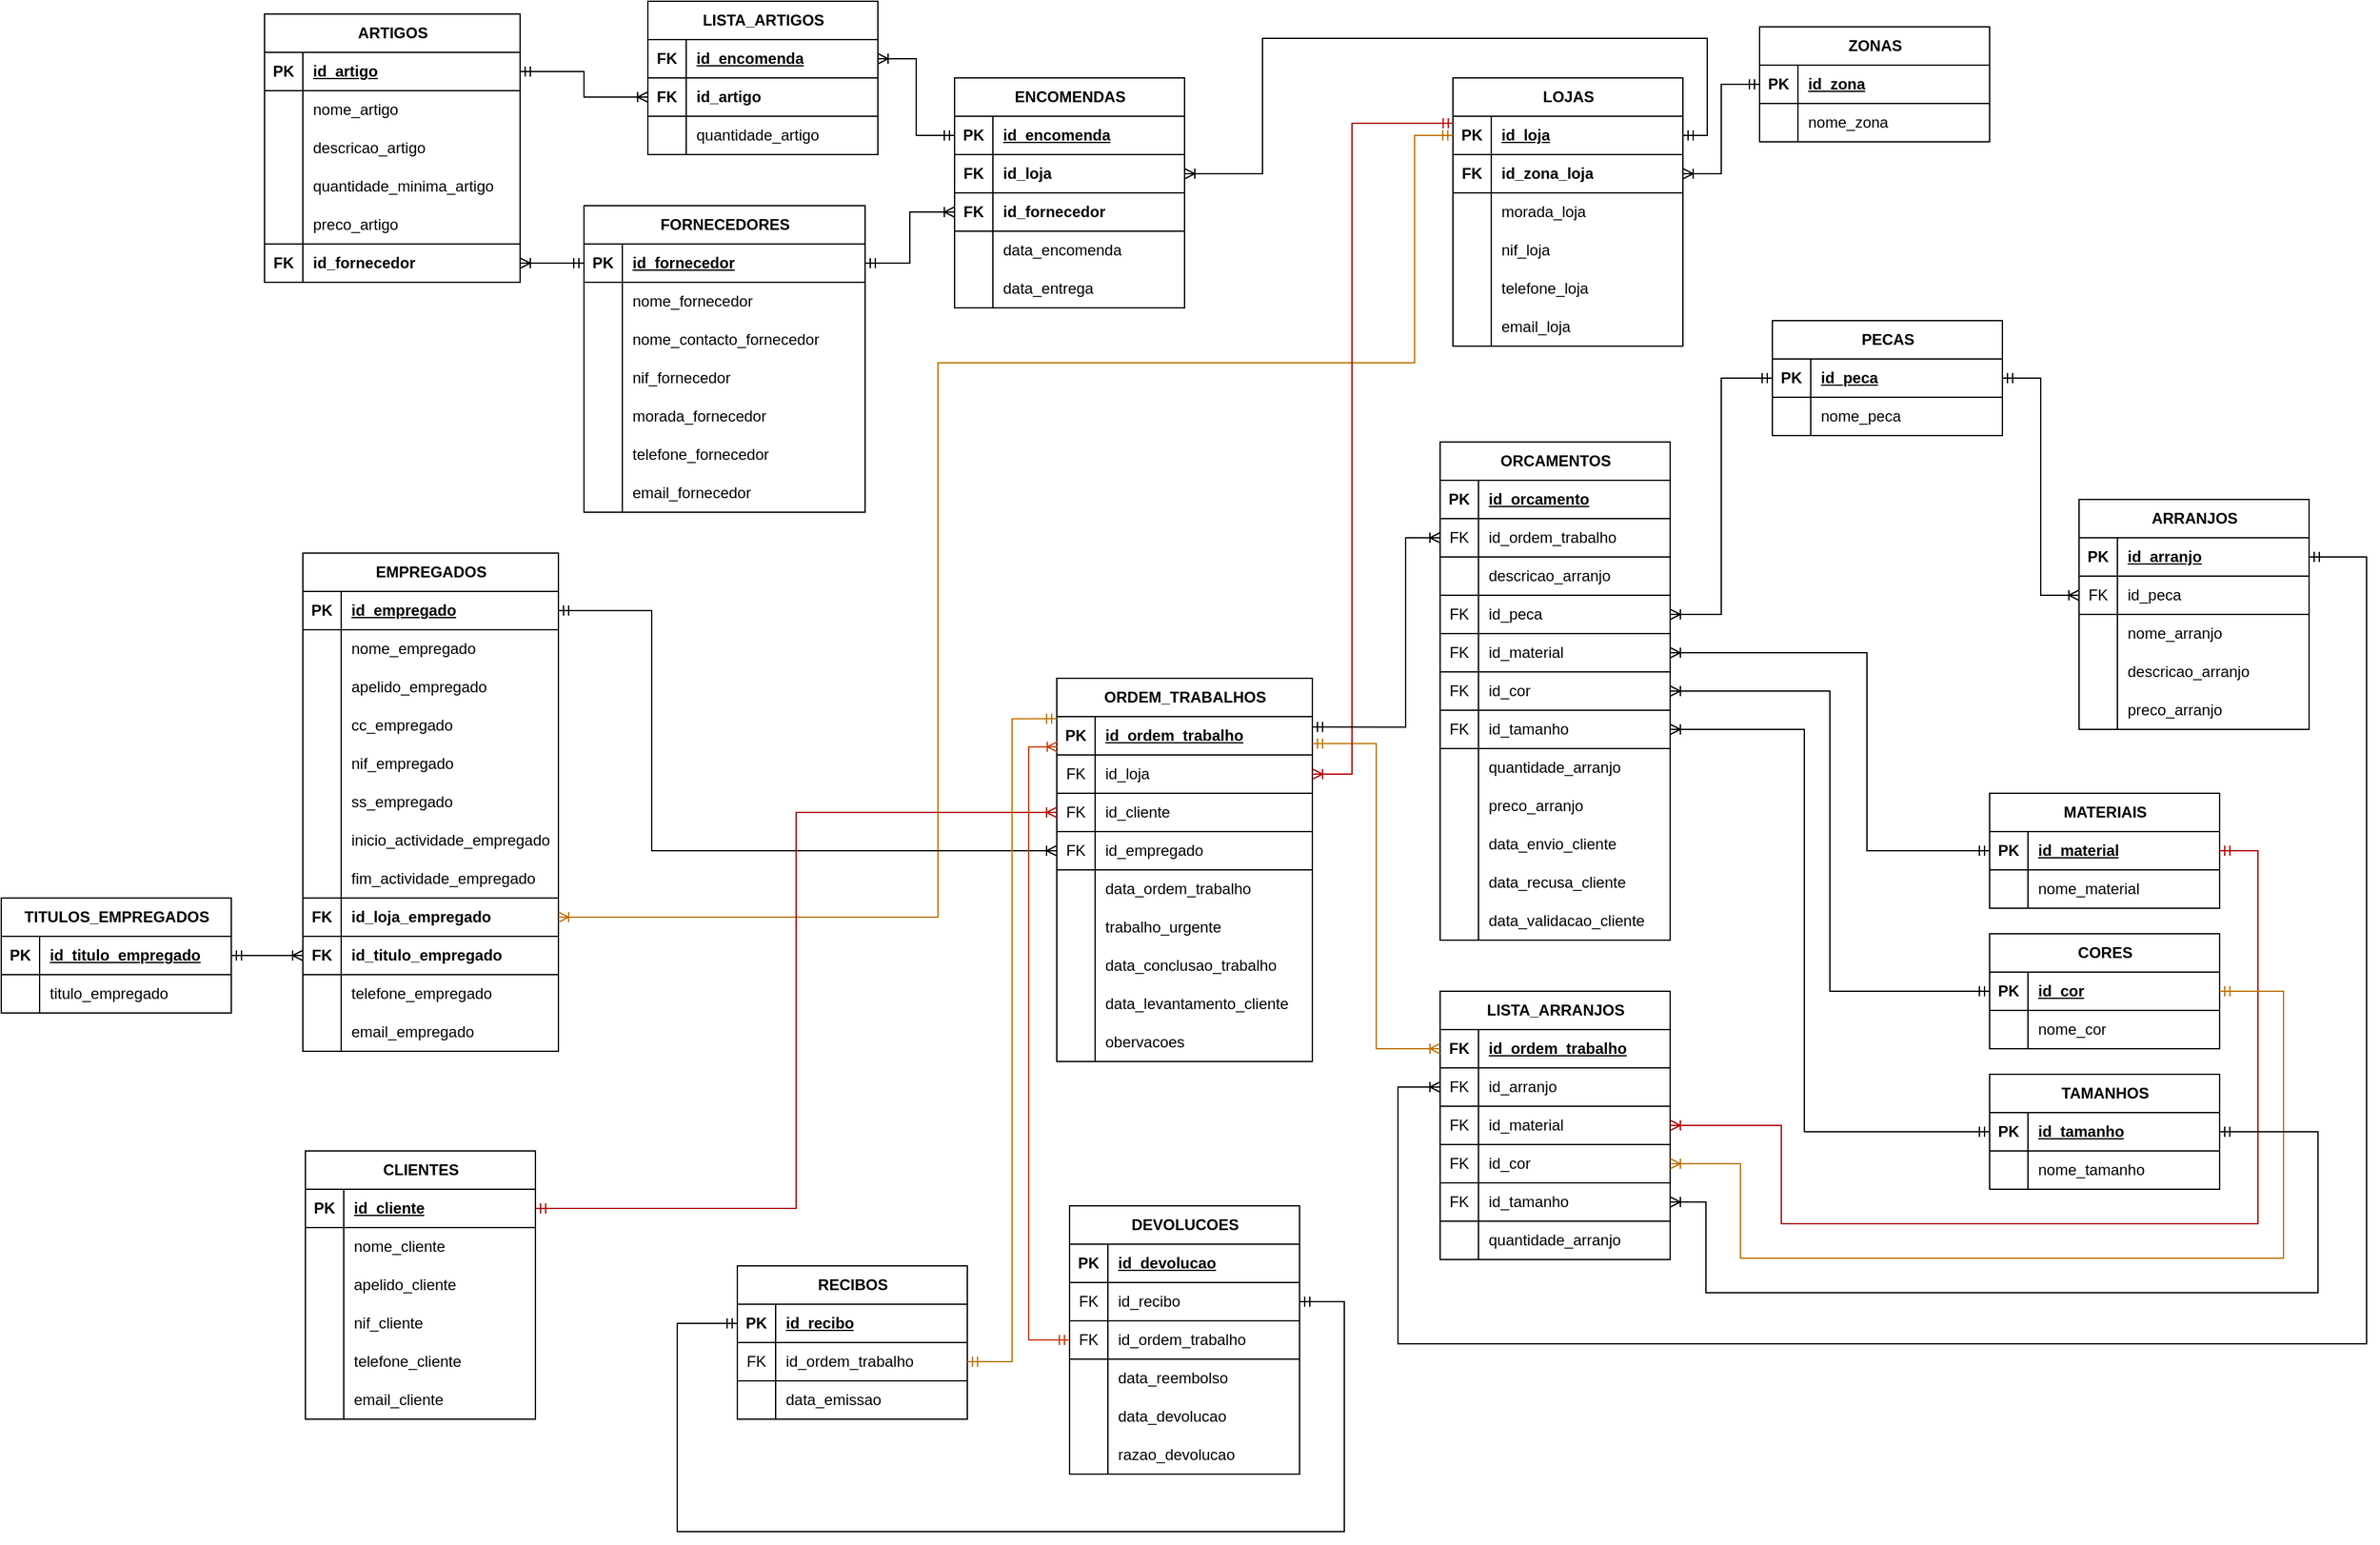 <mxfile version="21.4.0" type="device">
  <diagram name="Página-1" id="2xYMxAhowUyROeWYmQDi">
    <mxGraphModel dx="3607" dy="1384" grid="0" gridSize="10" guides="1" tooltips="1" connect="1" arrows="1" fold="1" page="0" pageScale="1" pageWidth="827" pageHeight="1169" background="none" math="0" shadow="0">
      <root>
        <mxCell id="0" />
        <mxCell id="1" parent="0" />
        <mxCell id="A8DJxBLqzraDVbGdA-1P-1" value="ZONAS" style="shape=table;startSize=30;container=1;collapsible=1;childLayout=tableLayout;fixedRows=1;rowLines=0;fontStyle=1;align=center;resizeLast=1;html=1;rounded=0;labelBackgroundColor=none;" parent="1" vertex="1">
          <mxGeometry x="370" y="40" width="180" height="90" as="geometry" />
        </mxCell>
        <mxCell id="A8DJxBLqzraDVbGdA-1P-2" value="" style="shape=tableRow;horizontal=0;startSize=0;swimlaneHead=0;swimlaneBody=0;fillColor=none;collapsible=0;dropTarget=0;points=[[0,0.5],[1,0.5]];portConstraint=eastwest;top=0;left=0;right=0;bottom=1;rounded=0;labelBackgroundColor=none;" parent="A8DJxBLqzraDVbGdA-1P-1" vertex="1">
          <mxGeometry y="30" width="180" height="30" as="geometry" />
        </mxCell>
        <mxCell id="A8DJxBLqzraDVbGdA-1P-3" value="PK" style="shape=partialRectangle;connectable=0;fillColor=none;top=0;left=0;bottom=0;right=0;fontStyle=1;overflow=hidden;whiteSpace=wrap;html=1;rounded=0;labelBackgroundColor=none;" parent="A8DJxBLqzraDVbGdA-1P-2" vertex="1">
          <mxGeometry width="30" height="30" as="geometry">
            <mxRectangle width="30" height="30" as="alternateBounds" />
          </mxGeometry>
        </mxCell>
        <mxCell id="A8DJxBLqzraDVbGdA-1P-4" value="id_zona" style="shape=partialRectangle;connectable=0;fillColor=none;top=0;left=0;bottom=0;right=0;align=left;spacingLeft=6;fontStyle=5;overflow=hidden;whiteSpace=wrap;html=1;rounded=0;labelBackgroundColor=none;" parent="A8DJxBLqzraDVbGdA-1P-2" vertex="1">
          <mxGeometry x="30" width="150" height="30" as="geometry">
            <mxRectangle width="150" height="30" as="alternateBounds" />
          </mxGeometry>
        </mxCell>
        <mxCell id="A8DJxBLqzraDVbGdA-1P-5" value="" style="shape=tableRow;horizontal=0;startSize=0;swimlaneHead=0;swimlaneBody=0;fillColor=none;collapsible=0;dropTarget=0;points=[[0,0.5],[1,0.5]];portConstraint=eastwest;top=0;left=0;right=0;bottom=0;rounded=0;labelBackgroundColor=none;" parent="A8DJxBLqzraDVbGdA-1P-1" vertex="1">
          <mxGeometry y="60" width="180" height="30" as="geometry" />
        </mxCell>
        <mxCell id="A8DJxBLqzraDVbGdA-1P-6" value="" style="shape=partialRectangle;connectable=0;fillColor=none;top=0;left=0;bottom=0;right=0;editable=1;overflow=hidden;whiteSpace=wrap;html=1;rounded=0;labelBackgroundColor=none;" parent="A8DJxBLqzraDVbGdA-1P-5" vertex="1">
          <mxGeometry width="30" height="30" as="geometry">
            <mxRectangle width="30" height="30" as="alternateBounds" />
          </mxGeometry>
        </mxCell>
        <mxCell id="A8DJxBLqzraDVbGdA-1P-7" value="nome_zona" style="shape=partialRectangle;connectable=0;fillColor=none;top=0;left=0;bottom=0;right=0;align=left;spacingLeft=6;overflow=hidden;whiteSpace=wrap;html=1;rounded=0;labelBackgroundColor=none;" parent="A8DJxBLqzraDVbGdA-1P-5" vertex="1">
          <mxGeometry x="30" width="150" height="30" as="geometry">
            <mxRectangle width="150" height="30" as="alternateBounds" />
          </mxGeometry>
        </mxCell>
        <mxCell id="A8DJxBLqzraDVbGdA-1P-14" value="LOJAS" style="shape=table;startSize=30;container=1;collapsible=1;childLayout=tableLayout;fixedRows=1;rowLines=0;fontStyle=1;align=center;resizeLast=1;html=1;rounded=0;labelBackgroundColor=none;" parent="1" vertex="1">
          <mxGeometry x="130" y="80" width="180" height="210" as="geometry" />
        </mxCell>
        <mxCell id="A8DJxBLqzraDVbGdA-1P-15" value="" style="shape=tableRow;horizontal=0;startSize=0;swimlaneHead=0;swimlaneBody=0;fillColor=none;collapsible=0;dropTarget=0;points=[[0,0.5],[1,0.5]];portConstraint=eastwest;top=0;left=0;right=0;bottom=1;rounded=0;labelBackgroundColor=none;" parent="A8DJxBLqzraDVbGdA-1P-14" vertex="1">
          <mxGeometry y="30" width="180" height="30" as="geometry" />
        </mxCell>
        <mxCell id="A8DJxBLqzraDVbGdA-1P-16" value="PK" style="shape=partialRectangle;connectable=0;fillColor=none;top=0;left=0;bottom=0;right=0;fontStyle=1;overflow=hidden;whiteSpace=wrap;html=1;rounded=0;labelBackgroundColor=none;" parent="A8DJxBLqzraDVbGdA-1P-15" vertex="1">
          <mxGeometry width="30" height="30" as="geometry">
            <mxRectangle width="30" height="30" as="alternateBounds" />
          </mxGeometry>
        </mxCell>
        <mxCell id="A8DJxBLqzraDVbGdA-1P-17" value="id_loja" style="shape=partialRectangle;connectable=0;fillColor=none;top=0;left=0;bottom=0;right=0;align=left;spacingLeft=6;fontStyle=5;overflow=hidden;whiteSpace=wrap;html=1;rounded=0;labelBackgroundColor=none;" parent="A8DJxBLqzraDVbGdA-1P-15" vertex="1">
          <mxGeometry x="30" width="150" height="30" as="geometry">
            <mxRectangle width="150" height="30" as="alternateBounds" />
          </mxGeometry>
        </mxCell>
        <mxCell id="A8DJxBLqzraDVbGdA-1P-18" value="" style="shape=tableRow;horizontal=0;startSize=0;swimlaneHead=0;swimlaneBody=0;fillColor=none;collapsible=0;dropTarget=0;points=[[0,0.5],[1,0.5]];portConstraint=eastwest;top=0;left=0;right=0;bottom=0;swimlaneLine=1;rounded=0;labelBackgroundColor=none;" parent="A8DJxBLqzraDVbGdA-1P-14" vertex="1">
          <mxGeometry y="60" width="180" height="30" as="geometry" />
        </mxCell>
        <mxCell id="A8DJxBLqzraDVbGdA-1P-19" value="&lt;b&gt;FK&lt;/b&gt;" style="shape=partialRectangle;connectable=0;fillColor=none;top=0;left=0;bottom=1;right=0;editable=1;overflow=hidden;whiteSpace=wrap;html=1;rounded=0;labelBackgroundColor=none;" parent="A8DJxBLqzraDVbGdA-1P-18" vertex="1">
          <mxGeometry width="30" height="30" as="geometry">
            <mxRectangle width="30" height="30" as="alternateBounds" />
          </mxGeometry>
        </mxCell>
        <mxCell id="A8DJxBLqzraDVbGdA-1P-20" value="&lt;b&gt;id_zona_loja&lt;/b&gt;" style="shape=partialRectangle;connectable=0;fillColor=none;top=0;left=0;bottom=1;right=0;align=left;spacingLeft=6;overflow=hidden;whiteSpace=wrap;html=1;rounded=0;labelBackgroundColor=none;" parent="A8DJxBLqzraDVbGdA-1P-18" vertex="1">
          <mxGeometry x="30" width="150" height="30" as="geometry">
            <mxRectangle width="150" height="30" as="alternateBounds" />
          </mxGeometry>
        </mxCell>
        <mxCell id="A8DJxBLqzraDVbGdA-1P-21" value="" style="shape=tableRow;horizontal=0;startSize=0;swimlaneHead=0;swimlaneBody=0;fillColor=none;collapsible=0;dropTarget=0;points=[[0,0.5],[1,0.5]];portConstraint=eastwest;top=0;left=0;right=0;bottom=0;rounded=0;labelBackgroundColor=none;" parent="A8DJxBLqzraDVbGdA-1P-14" vertex="1">
          <mxGeometry y="90" width="180" height="30" as="geometry" />
        </mxCell>
        <mxCell id="A8DJxBLqzraDVbGdA-1P-22" value="" style="shape=partialRectangle;connectable=0;fillColor=none;top=0;left=0;bottom=0;right=0;editable=1;overflow=hidden;whiteSpace=wrap;html=1;rounded=0;labelBackgroundColor=none;" parent="A8DJxBLqzraDVbGdA-1P-21" vertex="1">
          <mxGeometry width="30" height="30" as="geometry">
            <mxRectangle width="30" height="30" as="alternateBounds" />
          </mxGeometry>
        </mxCell>
        <mxCell id="A8DJxBLqzraDVbGdA-1P-23" value="morada_loja" style="shape=partialRectangle;connectable=0;fillColor=none;top=0;left=0;bottom=0;right=0;align=left;spacingLeft=6;overflow=hidden;whiteSpace=wrap;html=1;rounded=0;labelBackgroundColor=none;" parent="A8DJxBLqzraDVbGdA-1P-21" vertex="1">
          <mxGeometry x="30" width="150" height="30" as="geometry">
            <mxRectangle width="150" height="30" as="alternateBounds" />
          </mxGeometry>
        </mxCell>
        <mxCell id="A8DJxBLqzraDVbGdA-1P-24" value="" style="shape=tableRow;horizontal=0;startSize=0;swimlaneHead=0;swimlaneBody=0;fillColor=none;collapsible=0;dropTarget=0;points=[[0,0.5],[1,0.5]];portConstraint=eastwest;top=0;left=0;right=0;bottom=0;rounded=0;labelBackgroundColor=none;" parent="A8DJxBLqzraDVbGdA-1P-14" vertex="1">
          <mxGeometry y="120" width="180" height="30" as="geometry" />
        </mxCell>
        <mxCell id="A8DJxBLqzraDVbGdA-1P-25" value="" style="shape=partialRectangle;connectable=0;fillColor=none;top=0;left=0;bottom=0;right=0;editable=1;overflow=hidden;whiteSpace=wrap;html=1;rounded=0;labelBackgroundColor=none;" parent="A8DJxBLqzraDVbGdA-1P-24" vertex="1">
          <mxGeometry width="30" height="30" as="geometry">
            <mxRectangle width="30" height="30" as="alternateBounds" />
          </mxGeometry>
        </mxCell>
        <mxCell id="A8DJxBLqzraDVbGdA-1P-26" value="nif_loja" style="shape=partialRectangle;connectable=0;fillColor=none;top=0;left=0;bottom=0;right=0;align=left;spacingLeft=6;overflow=hidden;whiteSpace=wrap;html=1;rounded=0;labelBackgroundColor=none;" parent="A8DJxBLqzraDVbGdA-1P-24" vertex="1">
          <mxGeometry x="30" width="150" height="30" as="geometry">
            <mxRectangle width="150" height="30" as="alternateBounds" />
          </mxGeometry>
        </mxCell>
        <mxCell id="A8DJxBLqzraDVbGdA-1P-27" value="" style="shape=tableRow;horizontal=0;startSize=0;swimlaneHead=0;swimlaneBody=0;fillColor=none;collapsible=0;dropTarget=0;points=[[0,0.5],[1,0.5]];portConstraint=eastwest;top=0;left=0;right=0;bottom=0;rounded=0;labelBackgroundColor=none;" parent="A8DJxBLqzraDVbGdA-1P-14" vertex="1">
          <mxGeometry y="150" width="180" height="30" as="geometry" />
        </mxCell>
        <mxCell id="A8DJxBLqzraDVbGdA-1P-28" value="" style="shape=partialRectangle;connectable=0;fillColor=none;top=0;left=0;bottom=0;right=0;editable=1;overflow=hidden;whiteSpace=wrap;html=1;rounded=0;labelBackgroundColor=none;" parent="A8DJxBLqzraDVbGdA-1P-27" vertex="1">
          <mxGeometry width="30" height="30" as="geometry">
            <mxRectangle width="30" height="30" as="alternateBounds" />
          </mxGeometry>
        </mxCell>
        <mxCell id="A8DJxBLqzraDVbGdA-1P-29" value="telefone_loja" style="shape=partialRectangle;connectable=0;fillColor=none;top=0;left=0;bottom=0;right=0;align=left;spacingLeft=6;overflow=hidden;whiteSpace=wrap;html=1;rounded=0;labelBackgroundColor=none;" parent="A8DJxBLqzraDVbGdA-1P-27" vertex="1">
          <mxGeometry x="30" width="150" height="30" as="geometry">
            <mxRectangle width="150" height="30" as="alternateBounds" />
          </mxGeometry>
        </mxCell>
        <mxCell id="A8DJxBLqzraDVbGdA-1P-30" value="" style="shape=tableRow;horizontal=0;startSize=0;swimlaneHead=0;swimlaneBody=0;fillColor=none;collapsible=0;dropTarget=0;points=[[0,0.5],[1,0.5]];portConstraint=eastwest;top=0;left=0;right=0;bottom=0;rounded=0;labelBackgroundColor=none;" parent="A8DJxBLqzraDVbGdA-1P-14" vertex="1">
          <mxGeometry y="180" width="180" height="30" as="geometry" />
        </mxCell>
        <mxCell id="A8DJxBLqzraDVbGdA-1P-31" value="" style="shape=partialRectangle;connectable=0;fillColor=none;top=0;left=0;bottom=0;right=0;editable=1;overflow=hidden;whiteSpace=wrap;html=1;rounded=0;labelBackgroundColor=none;" parent="A8DJxBLqzraDVbGdA-1P-30" vertex="1">
          <mxGeometry width="30" height="30" as="geometry">
            <mxRectangle width="30" height="30" as="alternateBounds" />
          </mxGeometry>
        </mxCell>
        <mxCell id="A8DJxBLqzraDVbGdA-1P-32" value="email_loja" style="shape=partialRectangle;connectable=0;fillColor=none;top=0;left=0;bottom=0;right=0;align=left;spacingLeft=6;overflow=hidden;whiteSpace=wrap;html=1;rounded=0;labelBackgroundColor=none;" parent="A8DJxBLqzraDVbGdA-1P-30" vertex="1">
          <mxGeometry x="30" width="150" height="30" as="geometry">
            <mxRectangle width="150" height="30" as="alternateBounds" />
          </mxGeometry>
        </mxCell>
        <mxCell id="A8DJxBLqzraDVbGdA-1P-53" value="TITULOS_EMPREGADOS" style="shape=table;startSize=30;container=1;collapsible=1;childLayout=tableLayout;fixedRows=1;rowLines=0;fontStyle=1;align=center;resizeLast=1;html=1;rounded=0;labelBackgroundColor=none;" parent="1" vertex="1">
          <mxGeometry x="-1006" y="722" width="180" height="90" as="geometry" />
        </mxCell>
        <mxCell id="A8DJxBLqzraDVbGdA-1P-54" value="" style="shape=tableRow;horizontal=0;startSize=0;swimlaneHead=0;swimlaneBody=0;fillColor=none;collapsible=0;dropTarget=0;points=[[0,0.5],[1,0.5]];portConstraint=eastwest;top=0;left=0;right=0;bottom=1;rounded=0;labelBackgroundColor=none;" parent="A8DJxBLqzraDVbGdA-1P-53" vertex="1">
          <mxGeometry y="30" width="180" height="30" as="geometry" />
        </mxCell>
        <mxCell id="A8DJxBLqzraDVbGdA-1P-55" value="PK" style="shape=partialRectangle;connectable=0;fillColor=none;top=0;left=0;bottom=0;right=0;fontStyle=1;overflow=hidden;whiteSpace=wrap;html=1;rounded=0;labelBackgroundColor=none;" parent="A8DJxBLqzraDVbGdA-1P-54" vertex="1">
          <mxGeometry width="30" height="30" as="geometry">
            <mxRectangle width="30" height="30" as="alternateBounds" />
          </mxGeometry>
        </mxCell>
        <mxCell id="A8DJxBLqzraDVbGdA-1P-56" value="id_titulo_empregado" style="shape=partialRectangle;connectable=0;fillColor=none;top=0;left=0;bottom=0;right=0;align=left;spacingLeft=6;fontStyle=5;overflow=hidden;whiteSpace=wrap;html=1;rounded=0;labelBackgroundColor=none;" parent="A8DJxBLqzraDVbGdA-1P-54" vertex="1">
          <mxGeometry x="30" width="150" height="30" as="geometry">
            <mxRectangle width="150" height="30" as="alternateBounds" />
          </mxGeometry>
        </mxCell>
        <mxCell id="A8DJxBLqzraDVbGdA-1P-57" value="" style="shape=tableRow;horizontal=0;startSize=0;swimlaneHead=0;swimlaneBody=0;fillColor=none;collapsible=0;dropTarget=0;points=[[0,0.5],[1,0.5]];portConstraint=eastwest;top=0;left=0;right=0;bottom=0;rounded=0;labelBackgroundColor=none;" parent="A8DJxBLqzraDVbGdA-1P-53" vertex="1">
          <mxGeometry y="60" width="180" height="30" as="geometry" />
        </mxCell>
        <mxCell id="A8DJxBLqzraDVbGdA-1P-58" value="" style="shape=partialRectangle;connectable=0;fillColor=none;top=0;left=0;bottom=0;right=0;editable=1;overflow=hidden;whiteSpace=wrap;html=1;rounded=0;labelBackgroundColor=none;" parent="A8DJxBLqzraDVbGdA-1P-57" vertex="1">
          <mxGeometry width="30" height="30" as="geometry">
            <mxRectangle width="30" height="30" as="alternateBounds" />
          </mxGeometry>
        </mxCell>
        <mxCell id="A8DJxBLqzraDVbGdA-1P-59" value="titulo_empregado" style="shape=partialRectangle;connectable=0;fillColor=none;top=0;left=0;bottom=0;right=0;align=left;spacingLeft=6;overflow=hidden;whiteSpace=wrap;html=1;rounded=0;labelBackgroundColor=none;" parent="A8DJxBLqzraDVbGdA-1P-57" vertex="1">
          <mxGeometry x="30" width="150" height="30" as="geometry">
            <mxRectangle width="150" height="30" as="alternateBounds" />
          </mxGeometry>
        </mxCell>
        <mxCell id="A8DJxBLqzraDVbGdA-1P-66" value="EMPREGADOS" style="shape=table;startSize=30;container=1;collapsible=1;childLayout=tableLayout;fixedRows=1;rowLines=0;fontStyle=1;align=center;resizeLast=1;html=1;rounded=0;labelBackgroundColor=none;" parent="1" vertex="1">
          <mxGeometry x="-770" y="452" width="200" height="390" as="geometry" />
        </mxCell>
        <mxCell id="A8DJxBLqzraDVbGdA-1P-67" value="" style="shape=tableRow;horizontal=0;startSize=0;swimlaneHead=0;swimlaneBody=0;fillColor=none;collapsible=0;dropTarget=0;points=[[0,0.5],[1,0.5]];portConstraint=eastwest;top=0;left=0;right=0;bottom=1;rounded=0;labelBackgroundColor=none;" parent="A8DJxBLqzraDVbGdA-1P-66" vertex="1">
          <mxGeometry y="30" width="200" height="30" as="geometry" />
        </mxCell>
        <mxCell id="A8DJxBLqzraDVbGdA-1P-68" value="PK" style="shape=partialRectangle;connectable=0;fillColor=none;top=0;left=0;bottom=0;right=0;fontStyle=1;overflow=hidden;whiteSpace=wrap;html=1;rounded=0;labelBackgroundColor=none;" parent="A8DJxBLqzraDVbGdA-1P-67" vertex="1">
          <mxGeometry width="30" height="30" as="geometry">
            <mxRectangle width="30" height="30" as="alternateBounds" />
          </mxGeometry>
        </mxCell>
        <mxCell id="A8DJxBLqzraDVbGdA-1P-69" value="id_empregado" style="shape=partialRectangle;connectable=0;fillColor=none;top=0;left=0;bottom=0;right=0;align=left;spacingLeft=6;fontStyle=5;overflow=hidden;whiteSpace=wrap;html=1;rounded=0;labelBackgroundColor=none;" parent="A8DJxBLqzraDVbGdA-1P-67" vertex="1">
          <mxGeometry x="30" width="170" height="30" as="geometry">
            <mxRectangle width="170" height="30" as="alternateBounds" />
          </mxGeometry>
        </mxCell>
        <mxCell id="A8DJxBLqzraDVbGdA-1P-70" value="" style="shape=tableRow;horizontal=0;startSize=0;swimlaneHead=0;swimlaneBody=0;fillColor=none;collapsible=0;dropTarget=0;points=[[0,0.5],[1,0.5]];portConstraint=eastwest;top=0;left=0;right=0;bottom=0;rounded=0;labelBackgroundColor=none;" parent="A8DJxBLqzraDVbGdA-1P-66" vertex="1">
          <mxGeometry y="60" width="200" height="30" as="geometry" />
        </mxCell>
        <mxCell id="A8DJxBLqzraDVbGdA-1P-71" value="" style="shape=partialRectangle;connectable=0;fillColor=none;top=0;left=0;bottom=0;right=0;editable=1;overflow=hidden;whiteSpace=wrap;html=1;rounded=0;labelBackgroundColor=none;" parent="A8DJxBLqzraDVbGdA-1P-70" vertex="1">
          <mxGeometry width="30" height="30" as="geometry">
            <mxRectangle width="30" height="30" as="alternateBounds" />
          </mxGeometry>
        </mxCell>
        <mxCell id="A8DJxBLqzraDVbGdA-1P-72" value="nome_empregado" style="shape=partialRectangle;connectable=0;fillColor=none;top=0;left=0;bottom=0;right=0;align=left;spacingLeft=6;overflow=hidden;whiteSpace=wrap;html=1;rounded=0;labelBackgroundColor=none;" parent="A8DJxBLqzraDVbGdA-1P-70" vertex="1">
          <mxGeometry x="30" width="170" height="30" as="geometry">
            <mxRectangle width="170" height="30" as="alternateBounds" />
          </mxGeometry>
        </mxCell>
        <mxCell id="A8DJxBLqzraDVbGdA-1P-73" value="" style="shape=tableRow;horizontal=0;startSize=0;swimlaneHead=0;swimlaneBody=0;fillColor=none;collapsible=0;dropTarget=0;points=[[0,0.5],[1,0.5]];portConstraint=eastwest;top=0;left=0;right=0;bottom=0;rounded=0;labelBackgroundColor=none;" parent="A8DJxBLqzraDVbGdA-1P-66" vertex="1">
          <mxGeometry y="90" width="200" height="30" as="geometry" />
        </mxCell>
        <mxCell id="A8DJxBLqzraDVbGdA-1P-74" value="" style="shape=partialRectangle;connectable=0;fillColor=none;top=0;left=0;bottom=0;right=0;editable=1;overflow=hidden;whiteSpace=wrap;html=1;rounded=0;labelBackgroundColor=none;" parent="A8DJxBLqzraDVbGdA-1P-73" vertex="1">
          <mxGeometry width="30" height="30" as="geometry">
            <mxRectangle width="30" height="30" as="alternateBounds" />
          </mxGeometry>
        </mxCell>
        <mxCell id="A8DJxBLqzraDVbGdA-1P-75" value="apelido_empregado" style="shape=partialRectangle;connectable=0;fillColor=none;top=0;left=0;bottom=0;right=0;align=left;spacingLeft=6;overflow=hidden;whiteSpace=wrap;html=1;rounded=0;labelBackgroundColor=none;" parent="A8DJxBLqzraDVbGdA-1P-73" vertex="1">
          <mxGeometry x="30" width="170" height="30" as="geometry">
            <mxRectangle width="170" height="30" as="alternateBounds" />
          </mxGeometry>
        </mxCell>
        <mxCell id="A8DJxBLqzraDVbGdA-1P-76" value="" style="shape=tableRow;horizontal=0;startSize=0;swimlaneHead=0;swimlaneBody=0;fillColor=none;collapsible=0;dropTarget=0;points=[[0,0.5],[1,0.5]];portConstraint=eastwest;top=0;left=0;right=0;bottom=0;rounded=0;labelBackgroundColor=none;" parent="A8DJxBLqzraDVbGdA-1P-66" vertex="1">
          <mxGeometry y="120" width="200" height="30" as="geometry" />
        </mxCell>
        <mxCell id="A8DJxBLqzraDVbGdA-1P-77" value="" style="shape=partialRectangle;connectable=0;fillColor=none;top=0;left=0;bottom=0;right=0;editable=1;overflow=hidden;whiteSpace=wrap;html=1;rounded=0;labelBackgroundColor=none;" parent="A8DJxBLqzraDVbGdA-1P-76" vertex="1">
          <mxGeometry width="30" height="30" as="geometry">
            <mxRectangle width="30" height="30" as="alternateBounds" />
          </mxGeometry>
        </mxCell>
        <mxCell id="A8DJxBLqzraDVbGdA-1P-78" value="cc_empregado" style="shape=partialRectangle;connectable=0;fillColor=none;top=0;left=0;bottom=0;right=0;align=left;spacingLeft=6;overflow=hidden;whiteSpace=wrap;html=1;rounded=0;labelBackgroundColor=none;" parent="A8DJxBLqzraDVbGdA-1P-76" vertex="1">
          <mxGeometry x="30" width="170" height="30" as="geometry">
            <mxRectangle width="170" height="30" as="alternateBounds" />
          </mxGeometry>
        </mxCell>
        <mxCell id="A8DJxBLqzraDVbGdA-1P-79" value="" style="shape=tableRow;horizontal=0;startSize=0;swimlaneHead=0;swimlaneBody=0;fillColor=none;collapsible=0;dropTarget=0;points=[[0,0.5],[1,0.5]];portConstraint=eastwest;top=0;left=0;right=0;bottom=0;rounded=0;labelBackgroundColor=none;" parent="A8DJxBLqzraDVbGdA-1P-66" vertex="1">
          <mxGeometry y="150" width="200" height="30" as="geometry" />
        </mxCell>
        <mxCell id="A8DJxBLqzraDVbGdA-1P-80" value="" style="shape=partialRectangle;connectable=0;fillColor=none;top=0;left=0;bottom=0;right=0;editable=1;overflow=hidden;whiteSpace=wrap;html=1;rounded=0;labelBackgroundColor=none;" parent="A8DJxBLqzraDVbGdA-1P-79" vertex="1">
          <mxGeometry width="30" height="30" as="geometry">
            <mxRectangle width="30" height="30" as="alternateBounds" />
          </mxGeometry>
        </mxCell>
        <mxCell id="A8DJxBLqzraDVbGdA-1P-81" value="nif_empregado" style="shape=partialRectangle;connectable=0;fillColor=none;top=0;left=0;bottom=0;right=0;align=left;spacingLeft=6;overflow=hidden;whiteSpace=wrap;html=1;rounded=0;labelBackgroundColor=none;" parent="A8DJxBLqzraDVbGdA-1P-79" vertex="1">
          <mxGeometry x="30" width="170" height="30" as="geometry">
            <mxRectangle width="170" height="30" as="alternateBounds" />
          </mxGeometry>
        </mxCell>
        <mxCell id="A8DJxBLqzraDVbGdA-1P-82" value="" style="shape=tableRow;horizontal=0;startSize=0;swimlaneHead=0;swimlaneBody=0;fillColor=none;collapsible=0;dropTarget=0;points=[[0,0.5],[1,0.5]];portConstraint=eastwest;top=0;left=0;right=0;bottom=0;rounded=0;labelBackgroundColor=none;" parent="A8DJxBLqzraDVbGdA-1P-66" vertex="1">
          <mxGeometry y="180" width="200" height="30" as="geometry" />
        </mxCell>
        <mxCell id="A8DJxBLqzraDVbGdA-1P-83" value="" style="shape=partialRectangle;connectable=0;fillColor=none;top=0;left=0;bottom=0;right=0;editable=1;overflow=hidden;whiteSpace=wrap;html=1;rounded=0;labelBackgroundColor=none;" parent="A8DJxBLqzraDVbGdA-1P-82" vertex="1">
          <mxGeometry width="30" height="30" as="geometry">
            <mxRectangle width="30" height="30" as="alternateBounds" />
          </mxGeometry>
        </mxCell>
        <mxCell id="A8DJxBLqzraDVbGdA-1P-84" value="ss_empregado" style="shape=partialRectangle;connectable=0;fillColor=none;top=0;left=0;bottom=0;right=0;align=left;spacingLeft=6;overflow=hidden;whiteSpace=wrap;html=1;rounded=0;labelBackgroundColor=none;" parent="A8DJxBLqzraDVbGdA-1P-82" vertex="1">
          <mxGeometry x="30" width="170" height="30" as="geometry">
            <mxRectangle width="170" height="30" as="alternateBounds" />
          </mxGeometry>
        </mxCell>
        <mxCell id="A8DJxBLqzraDVbGdA-1P-85" value="" style="shape=tableRow;horizontal=0;startSize=0;swimlaneHead=0;swimlaneBody=0;fillColor=none;collapsible=0;dropTarget=0;points=[[0,0.5],[1,0.5]];portConstraint=eastwest;top=0;left=0;right=0;bottom=0;rounded=0;labelBackgroundColor=none;" parent="A8DJxBLqzraDVbGdA-1P-66" vertex="1">
          <mxGeometry y="210" width="200" height="30" as="geometry" />
        </mxCell>
        <mxCell id="A8DJxBLqzraDVbGdA-1P-86" value="" style="shape=partialRectangle;connectable=0;fillColor=none;top=0;left=0;bottom=0;right=0;editable=1;overflow=hidden;whiteSpace=wrap;html=1;rounded=0;labelBackgroundColor=none;" parent="A8DJxBLqzraDVbGdA-1P-85" vertex="1">
          <mxGeometry width="30" height="30" as="geometry">
            <mxRectangle width="30" height="30" as="alternateBounds" />
          </mxGeometry>
        </mxCell>
        <mxCell id="A8DJxBLqzraDVbGdA-1P-87" value="inicio_actividade_empregado" style="shape=partialRectangle;connectable=0;fillColor=none;top=0;left=0;bottom=0;right=0;align=left;spacingLeft=6;overflow=hidden;whiteSpace=wrap;html=1;rounded=0;labelBackgroundColor=none;" parent="A8DJxBLqzraDVbGdA-1P-85" vertex="1">
          <mxGeometry x="30" width="170" height="30" as="geometry">
            <mxRectangle width="170" height="30" as="alternateBounds" />
          </mxGeometry>
        </mxCell>
        <mxCell id="A8DJxBLqzraDVbGdA-1P-88" value="" style="shape=tableRow;horizontal=0;startSize=0;swimlaneHead=0;swimlaneBody=0;fillColor=none;collapsible=0;dropTarget=0;points=[[0,0.5],[1,0.5]];portConstraint=eastwest;top=0;left=0;right=0;bottom=0;rounded=0;labelBackgroundColor=none;" parent="A8DJxBLqzraDVbGdA-1P-66" vertex="1">
          <mxGeometry y="240" width="200" height="30" as="geometry" />
        </mxCell>
        <mxCell id="A8DJxBLqzraDVbGdA-1P-89" value="" style="shape=partialRectangle;connectable=0;fillColor=none;top=0;left=0;bottom=0;right=0;editable=1;overflow=hidden;whiteSpace=wrap;html=1;rounded=0;labelBackgroundColor=none;" parent="A8DJxBLqzraDVbGdA-1P-88" vertex="1">
          <mxGeometry width="30" height="30" as="geometry">
            <mxRectangle width="30" height="30" as="alternateBounds" />
          </mxGeometry>
        </mxCell>
        <mxCell id="A8DJxBLqzraDVbGdA-1P-90" value="fim_actividade_empregado" style="shape=partialRectangle;connectable=0;fillColor=none;top=0;left=0;bottom=0;right=0;align=left;spacingLeft=6;overflow=hidden;whiteSpace=wrap;html=1;rounded=0;labelBackgroundColor=none;" parent="A8DJxBLqzraDVbGdA-1P-88" vertex="1">
          <mxGeometry x="30" width="170" height="30" as="geometry">
            <mxRectangle width="170" height="30" as="alternateBounds" />
          </mxGeometry>
        </mxCell>
        <mxCell id="A8DJxBLqzraDVbGdA-1P-91" value="" style="shape=tableRow;horizontal=0;startSize=0;swimlaneHead=0;swimlaneBody=0;fillColor=none;collapsible=0;dropTarget=0;points=[[0,0.5],[1,0.5]];portConstraint=eastwest;top=0;left=0;right=0;bottom=0;rounded=0;labelBackgroundColor=none;" parent="A8DJxBLqzraDVbGdA-1P-66" vertex="1">
          <mxGeometry y="270" width="200" height="30" as="geometry" />
        </mxCell>
        <mxCell id="A8DJxBLqzraDVbGdA-1P-92" value="&lt;b&gt;FK&lt;/b&gt;" style="shape=partialRectangle;connectable=0;fillColor=none;top=1;left=0;bottom=1;right=0;editable=1;overflow=hidden;whiteSpace=wrap;html=1;rounded=0;labelBackgroundColor=none;" parent="A8DJxBLqzraDVbGdA-1P-91" vertex="1">
          <mxGeometry width="30" height="30" as="geometry">
            <mxRectangle width="30" height="30" as="alternateBounds" />
          </mxGeometry>
        </mxCell>
        <mxCell id="A8DJxBLqzraDVbGdA-1P-93" value="&lt;b&gt;id_loja_empregado&lt;/b&gt;" style="shape=partialRectangle;connectable=0;fillColor=none;top=1;left=0;bottom=1;right=0;align=left;spacingLeft=6;overflow=hidden;whiteSpace=wrap;html=1;rounded=0;labelBackgroundColor=none;" parent="A8DJxBLqzraDVbGdA-1P-91" vertex="1">
          <mxGeometry x="30" width="170" height="30" as="geometry">
            <mxRectangle width="170" height="30" as="alternateBounds" />
          </mxGeometry>
        </mxCell>
        <mxCell id="A8DJxBLqzraDVbGdA-1P-94" value="" style="shape=tableRow;horizontal=0;startSize=0;swimlaneHead=0;swimlaneBody=0;fillColor=none;collapsible=0;dropTarget=0;points=[[0,0.5],[1,0.5]];portConstraint=eastwest;top=0;left=0;right=0;bottom=0;rounded=0;labelBackgroundColor=none;" parent="A8DJxBLqzraDVbGdA-1P-66" vertex="1">
          <mxGeometry y="300" width="200" height="30" as="geometry" />
        </mxCell>
        <mxCell id="A8DJxBLqzraDVbGdA-1P-95" value="&lt;b&gt;FK&lt;/b&gt;" style="shape=partialRectangle;connectable=0;fillColor=none;top=0;left=0;bottom=1;right=0;editable=1;overflow=hidden;whiteSpace=wrap;html=1;rounded=0;labelBackgroundColor=none;" parent="A8DJxBLqzraDVbGdA-1P-94" vertex="1">
          <mxGeometry width="30" height="30" as="geometry">
            <mxRectangle width="30" height="30" as="alternateBounds" />
          </mxGeometry>
        </mxCell>
        <mxCell id="A8DJxBLqzraDVbGdA-1P-96" value="&lt;b&gt;id_titulo_empregado&lt;/b&gt;" style="shape=partialRectangle;connectable=0;fillColor=none;top=0;left=0;bottom=1;right=0;align=left;spacingLeft=6;overflow=hidden;whiteSpace=wrap;html=1;rounded=0;labelBackgroundColor=none;" parent="A8DJxBLqzraDVbGdA-1P-94" vertex="1">
          <mxGeometry x="30" width="170" height="30" as="geometry">
            <mxRectangle width="170" height="30" as="alternateBounds" />
          </mxGeometry>
        </mxCell>
        <mxCell id="A8DJxBLqzraDVbGdA-1P-97" value="" style="shape=tableRow;horizontal=0;startSize=0;swimlaneHead=0;swimlaneBody=0;fillColor=none;collapsible=0;dropTarget=0;points=[[0,0.5],[1,0.5]];portConstraint=eastwest;top=0;left=0;right=0;bottom=0;rounded=0;labelBackgroundColor=none;" parent="A8DJxBLqzraDVbGdA-1P-66" vertex="1">
          <mxGeometry y="330" width="200" height="30" as="geometry" />
        </mxCell>
        <mxCell id="A8DJxBLqzraDVbGdA-1P-98" value="" style="shape=partialRectangle;connectable=0;fillColor=none;top=0;left=0;bottom=0;right=0;editable=1;overflow=hidden;whiteSpace=wrap;html=1;rounded=0;labelBackgroundColor=none;" parent="A8DJxBLqzraDVbGdA-1P-97" vertex="1">
          <mxGeometry width="30" height="30" as="geometry">
            <mxRectangle width="30" height="30" as="alternateBounds" />
          </mxGeometry>
        </mxCell>
        <mxCell id="A8DJxBLqzraDVbGdA-1P-99" value="telefone_empregado" style="shape=partialRectangle;connectable=0;fillColor=none;top=0;left=0;bottom=0;right=0;align=left;spacingLeft=6;overflow=hidden;whiteSpace=wrap;html=1;rounded=0;labelBackgroundColor=none;" parent="A8DJxBLqzraDVbGdA-1P-97" vertex="1">
          <mxGeometry x="30" width="170" height="30" as="geometry">
            <mxRectangle width="170" height="30" as="alternateBounds" />
          </mxGeometry>
        </mxCell>
        <mxCell id="A8DJxBLqzraDVbGdA-1P-100" value="" style="shape=tableRow;horizontal=0;startSize=0;swimlaneHead=0;swimlaneBody=0;fillColor=none;collapsible=0;dropTarget=0;points=[[0,0.5],[1,0.5]];portConstraint=eastwest;top=0;left=0;right=0;bottom=0;rounded=0;labelBackgroundColor=none;" parent="A8DJxBLqzraDVbGdA-1P-66" vertex="1">
          <mxGeometry y="360" width="200" height="30" as="geometry" />
        </mxCell>
        <mxCell id="A8DJxBLqzraDVbGdA-1P-101" value="" style="shape=partialRectangle;connectable=0;fillColor=none;top=0;left=0;bottom=0;right=0;editable=1;overflow=hidden;whiteSpace=wrap;html=1;rounded=0;labelBackgroundColor=none;" parent="A8DJxBLqzraDVbGdA-1P-100" vertex="1">
          <mxGeometry width="30" height="30" as="geometry">
            <mxRectangle width="30" height="30" as="alternateBounds" />
          </mxGeometry>
        </mxCell>
        <mxCell id="A8DJxBLqzraDVbGdA-1P-102" value="email_empregado" style="shape=partialRectangle;connectable=0;fillColor=none;top=0;left=0;bottom=0;right=0;align=left;spacingLeft=6;overflow=hidden;whiteSpace=wrap;html=1;rounded=0;labelBackgroundColor=none;" parent="A8DJxBLqzraDVbGdA-1P-100" vertex="1">
          <mxGeometry x="30" width="170" height="30" as="geometry">
            <mxRectangle width="170" height="30" as="alternateBounds" />
          </mxGeometry>
        </mxCell>
        <mxCell id="A8DJxBLqzraDVbGdA-1P-103" value="" style="edgeStyle=entityRelationEdgeStyle;fontSize=12;html=1;endArrow=ERoneToMany;startArrow=ERmandOne;rounded=0;exitX=1;exitY=0.5;exitDx=0;exitDy=0;labelBackgroundColor=none;fontColor=default;" parent="1" source="A8DJxBLqzraDVbGdA-1P-54" target="A8DJxBLqzraDVbGdA-1P-94" edge="1">
          <mxGeometry width="100" height="100" relative="1" as="geometry">
            <mxPoint x="590" y="565" as="sourcePoint" />
            <mxPoint x="180" y="420" as="targetPoint" />
          </mxGeometry>
        </mxCell>
        <mxCell id="A8DJxBLqzraDVbGdA-1P-104" value="" style="edgeStyle=orthogonalEdgeStyle;fontSize=12;html=1;endArrow=ERoneToMany;startArrow=ERmandOne;rounded=0;exitX=0;exitY=0.5;exitDx=0;exitDy=0;labelBackgroundColor=none;fontColor=default;fillColor=#f0a30a;strokeColor=#BD7000;" parent="1" source="A8DJxBLqzraDVbGdA-1P-15" target="A8DJxBLqzraDVbGdA-1P-91" edge="1">
          <mxGeometry width="100" height="100" relative="1" as="geometry">
            <mxPoint x="200" y="490" as="sourcePoint" />
            <mxPoint x="380" y="330" as="targetPoint" />
            <Array as="points">
              <mxPoint x="100" y="125" />
              <mxPoint x="100" y="303" />
              <mxPoint x="-273" y="303" />
              <mxPoint x="-273" y="737" />
            </Array>
          </mxGeometry>
        </mxCell>
        <mxCell id="A8DJxBLqzraDVbGdA-1P-105" value="PECAS" style="shape=table;startSize=30;container=1;collapsible=1;childLayout=tableLayout;fixedRows=1;rowLines=0;fontStyle=1;align=center;resizeLast=1;html=1;rounded=0;labelBackgroundColor=none;" parent="1" vertex="1">
          <mxGeometry x="380" y="270" width="180" height="90" as="geometry" />
        </mxCell>
        <mxCell id="A8DJxBLqzraDVbGdA-1P-106" value="" style="shape=tableRow;horizontal=0;startSize=0;swimlaneHead=0;swimlaneBody=0;fillColor=none;collapsible=0;dropTarget=0;points=[[0,0.5],[1,0.5]];portConstraint=eastwest;top=0;left=0;right=0;bottom=1;rounded=0;labelBackgroundColor=none;" parent="A8DJxBLqzraDVbGdA-1P-105" vertex="1">
          <mxGeometry y="30" width="180" height="30" as="geometry" />
        </mxCell>
        <mxCell id="A8DJxBLqzraDVbGdA-1P-107" value="PK" style="shape=partialRectangle;connectable=0;fillColor=none;top=0;left=0;bottom=0;right=0;fontStyle=1;overflow=hidden;whiteSpace=wrap;html=1;rounded=0;labelBackgroundColor=none;" parent="A8DJxBLqzraDVbGdA-1P-106" vertex="1">
          <mxGeometry width="30" height="30" as="geometry">
            <mxRectangle width="30" height="30" as="alternateBounds" />
          </mxGeometry>
        </mxCell>
        <mxCell id="A8DJxBLqzraDVbGdA-1P-108" value="id_peca" style="shape=partialRectangle;connectable=0;fillColor=none;top=0;left=0;bottom=0;right=0;align=left;spacingLeft=6;fontStyle=5;overflow=hidden;whiteSpace=wrap;html=1;rounded=0;labelBackgroundColor=none;" parent="A8DJxBLqzraDVbGdA-1P-106" vertex="1">
          <mxGeometry x="30" width="150" height="30" as="geometry">
            <mxRectangle width="150" height="30" as="alternateBounds" />
          </mxGeometry>
        </mxCell>
        <mxCell id="A8DJxBLqzraDVbGdA-1P-109" value="" style="shape=tableRow;horizontal=0;startSize=0;swimlaneHead=0;swimlaneBody=0;fillColor=none;collapsible=0;dropTarget=0;points=[[0,0.5],[1,0.5]];portConstraint=eastwest;top=0;left=0;right=0;bottom=0;rounded=0;labelBackgroundColor=none;" parent="A8DJxBLqzraDVbGdA-1P-105" vertex="1">
          <mxGeometry y="60" width="180" height="30" as="geometry" />
        </mxCell>
        <mxCell id="A8DJxBLqzraDVbGdA-1P-110" value="" style="shape=partialRectangle;connectable=0;fillColor=none;top=0;left=0;bottom=0;right=0;editable=1;overflow=hidden;whiteSpace=wrap;html=1;rounded=0;labelBackgroundColor=none;" parent="A8DJxBLqzraDVbGdA-1P-109" vertex="1">
          <mxGeometry width="30" height="30" as="geometry">
            <mxRectangle width="30" height="30" as="alternateBounds" />
          </mxGeometry>
        </mxCell>
        <mxCell id="A8DJxBLqzraDVbGdA-1P-111" value="nome_peca" style="shape=partialRectangle;connectable=0;fillColor=none;top=0;left=0;bottom=0;right=0;align=left;spacingLeft=6;overflow=hidden;whiteSpace=wrap;html=1;rounded=0;labelBackgroundColor=none;" parent="A8DJxBLqzraDVbGdA-1P-109" vertex="1">
          <mxGeometry x="30" width="150" height="30" as="geometry">
            <mxRectangle width="150" height="30" as="alternateBounds" />
          </mxGeometry>
        </mxCell>
        <mxCell id="A8DJxBLqzraDVbGdA-1P-112" value="MATERIAIS" style="shape=table;startSize=30;container=1;collapsible=1;childLayout=tableLayout;fixedRows=1;rowLines=0;fontStyle=1;align=center;resizeLast=1;html=1;rounded=0;labelBackgroundColor=none;" parent="1" vertex="1">
          <mxGeometry x="550" y="640" width="180" height="90" as="geometry" />
        </mxCell>
        <mxCell id="A8DJxBLqzraDVbGdA-1P-113" value="" style="shape=tableRow;horizontal=0;startSize=0;swimlaneHead=0;swimlaneBody=0;fillColor=none;collapsible=0;dropTarget=0;points=[[0,0.5],[1,0.5]];portConstraint=eastwest;top=0;left=0;right=0;bottom=1;rounded=0;labelBackgroundColor=none;" parent="A8DJxBLqzraDVbGdA-1P-112" vertex="1">
          <mxGeometry y="30" width="180" height="30" as="geometry" />
        </mxCell>
        <mxCell id="A8DJxBLqzraDVbGdA-1P-114" value="PK" style="shape=partialRectangle;connectable=0;fillColor=none;top=0;left=0;bottom=0;right=0;fontStyle=1;overflow=hidden;whiteSpace=wrap;html=1;rounded=0;labelBackgroundColor=none;" parent="A8DJxBLqzraDVbGdA-1P-113" vertex="1">
          <mxGeometry width="30" height="30" as="geometry">
            <mxRectangle width="30" height="30" as="alternateBounds" />
          </mxGeometry>
        </mxCell>
        <mxCell id="A8DJxBLqzraDVbGdA-1P-115" value="id_material" style="shape=partialRectangle;connectable=0;fillColor=none;top=0;left=0;bottom=0;right=0;align=left;spacingLeft=6;fontStyle=5;overflow=hidden;whiteSpace=wrap;html=1;rounded=0;labelBackgroundColor=none;" parent="A8DJxBLqzraDVbGdA-1P-113" vertex="1">
          <mxGeometry x="30" width="150" height="30" as="geometry">
            <mxRectangle width="150" height="30" as="alternateBounds" />
          </mxGeometry>
        </mxCell>
        <mxCell id="A8DJxBLqzraDVbGdA-1P-116" value="" style="shape=tableRow;horizontal=0;startSize=0;swimlaneHead=0;swimlaneBody=0;fillColor=none;collapsible=0;dropTarget=0;points=[[0,0.5],[1,0.5]];portConstraint=eastwest;top=0;left=0;right=0;bottom=0;rounded=0;labelBackgroundColor=none;" parent="A8DJxBLqzraDVbGdA-1P-112" vertex="1">
          <mxGeometry y="60" width="180" height="30" as="geometry" />
        </mxCell>
        <mxCell id="A8DJxBLqzraDVbGdA-1P-117" value="" style="shape=partialRectangle;connectable=0;fillColor=none;top=0;left=0;bottom=0;right=0;editable=1;overflow=hidden;whiteSpace=wrap;html=1;rounded=0;labelBackgroundColor=none;" parent="A8DJxBLqzraDVbGdA-1P-116" vertex="1">
          <mxGeometry width="30" height="30" as="geometry">
            <mxRectangle width="30" height="30" as="alternateBounds" />
          </mxGeometry>
        </mxCell>
        <mxCell id="A8DJxBLqzraDVbGdA-1P-118" value="nome_material" style="shape=partialRectangle;connectable=0;fillColor=none;top=0;left=0;bottom=0;right=0;align=left;spacingLeft=6;overflow=hidden;whiteSpace=wrap;html=1;rounded=0;labelBackgroundColor=none;" parent="A8DJxBLqzraDVbGdA-1P-116" vertex="1">
          <mxGeometry x="30" width="150" height="30" as="geometry">
            <mxRectangle width="150" height="30" as="alternateBounds" />
          </mxGeometry>
        </mxCell>
        <mxCell id="dBHiywDLrl_AwtcwD5L1-1" value="TAMANHOS" style="shape=table;startSize=30;container=1;collapsible=1;childLayout=tableLayout;fixedRows=1;rowLines=0;fontStyle=1;align=center;resizeLast=1;html=1;rounded=0;labelBackgroundColor=none;" parent="1" vertex="1">
          <mxGeometry x="550" y="860" width="180" height="90" as="geometry" />
        </mxCell>
        <mxCell id="dBHiywDLrl_AwtcwD5L1-2" value="" style="shape=tableRow;horizontal=0;startSize=0;swimlaneHead=0;swimlaneBody=0;fillColor=none;collapsible=0;dropTarget=0;points=[[0,0.5],[1,0.5]];portConstraint=eastwest;top=0;left=0;right=0;bottom=1;rounded=0;labelBackgroundColor=none;" parent="dBHiywDLrl_AwtcwD5L1-1" vertex="1">
          <mxGeometry y="30" width="180" height="30" as="geometry" />
        </mxCell>
        <mxCell id="dBHiywDLrl_AwtcwD5L1-3" value="PK" style="shape=partialRectangle;connectable=0;fillColor=none;top=0;left=0;bottom=0;right=0;fontStyle=1;overflow=hidden;whiteSpace=wrap;html=1;rounded=0;labelBackgroundColor=none;" parent="dBHiywDLrl_AwtcwD5L1-2" vertex="1">
          <mxGeometry width="30" height="30" as="geometry">
            <mxRectangle width="30" height="30" as="alternateBounds" />
          </mxGeometry>
        </mxCell>
        <mxCell id="dBHiywDLrl_AwtcwD5L1-4" value="id_tamanho" style="shape=partialRectangle;connectable=0;fillColor=none;top=0;left=0;bottom=0;right=0;align=left;spacingLeft=6;fontStyle=5;overflow=hidden;whiteSpace=wrap;html=1;rounded=0;labelBackgroundColor=none;" parent="dBHiywDLrl_AwtcwD5L1-2" vertex="1">
          <mxGeometry x="30" width="150" height="30" as="geometry">
            <mxRectangle width="150" height="30" as="alternateBounds" />
          </mxGeometry>
        </mxCell>
        <mxCell id="dBHiywDLrl_AwtcwD5L1-5" value="" style="shape=tableRow;horizontal=0;startSize=0;swimlaneHead=0;swimlaneBody=0;fillColor=none;collapsible=0;dropTarget=0;points=[[0,0.5],[1,0.5]];portConstraint=eastwest;top=0;left=0;right=0;bottom=0;rounded=0;labelBackgroundColor=none;" parent="dBHiywDLrl_AwtcwD5L1-1" vertex="1">
          <mxGeometry y="60" width="180" height="30" as="geometry" />
        </mxCell>
        <mxCell id="dBHiywDLrl_AwtcwD5L1-6" value="" style="shape=partialRectangle;connectable=0;fillColor=none;top=0;left=0;bottom=0;right=0;editable=1;overflow=hidden;whiteSpace=wrap;html=1;rounded=0;labelBackgroundColor=none;" parent="dBHiywDLrl_AwtcwD5L1-5" vertex="1">
          <mxGeometry width="30" height="30" as="geometry">
            <mxRectangle width="30" height="30" as="alternateBounds" />
          </mxGeometry>
        </mxCell>
        <mxCell id="dBHiywDLrl_AwtcwD5L1-7" value="nome_tamanho" style="shape=partialRectangle;connectable=0;fillColor=none;top=0;left=0;bottom=0;right=0;align=left;spacingLeft=6;overflow=hidden;whiteSpace=wrap;html=1;rounded=0;labelBackgroundColor=none;" parent="dBHiywDLrl_AwtcwD5L1-5" vertex="1">
          <mxGeometry x="30" width="150" height="30" as="geometry">
            <mxRectangle width="150" height="30" as="alternateBounds" />
          </mxGeometry>
        </mxCell>
        <mxCell id="dBHiywDLrl_AwtcwD5L1-8" value="CORES" style="shape=table;startSize=30;container=1;collapsible=1;childLayout=tableLayout;fixedRows=1;rowLines=0;fontStyle=1;align=center;resizeLast=1;html=1;rounded=0;labelBackgroundColor=none;" parent="1" vertex="1">
          <mxGeometry x="550" y="750" width="180" height="90" as="geometry" />
        </mxCell>
        <mxCell id="dBHiywDLrl_AwtcwD5L1-9" value="" style="shape=tableRow;horizontal=0;startSize=0;swimlaneHead=0;swimlaneBody=0;fillColor=none;collapsible=0;dropTarget=0;points=[[0,0.5],[1,0.5]];portConstraint=eastwest;top=0;left=0;right=0;bottom=1;rounded=0;labelBackgroundColor=none;" parent="dBHiywDLrl_AwtcwD5L1-8" vertex="1">
          <mxGeometry y="30" width="180" height="30" as="geometry" />
        </mxCell>
        <mxCell id="dBHiywDLrl_AwtcwD5L1-10" value="PK" style="shape=partialRectangle;connectable=0;fillColor=none;top=0;left=0;bottom=0;right=0;fontStyle=1;overflow=hidden;whiteSpace=wrap;html=1;rounded=0;labelBackgroundColor=none;" parent="dBHiywDLrl_AwtcwD5L1-9" vertex="1">
          <mxGeometry width="30" height="30" as="geometry">
            <mxRectangle width="30" height="30" as="alternateBounds" />
          </mxGeometry>
        </mxCell>
        <mxCell id="dBHiywDLrl_AwtcwD5L1-11" value="id_cor" style="shape=partialRectangle;connectable=0;fillColor=none;top=0;left=0;bottom=0;right=0;align=left;spacingLeft=6;fontStyle=5;overflow=hidden;whiteSpace=wrap;html=1;rounded=0;labelBackgroundColor=none;" parent="dBHiywDLrl_AwtcwD5L1-9" vertex="1">
          <mxGeometry x="30" width="150" height="30" as="geometry">
            <mxRectangle width="150" height="30" as="alternateBounds" />
          </mxGeometry>
        </mxCell>
        <mxCell id="dBHiywDLrl_AwtcwD5L1-12" value="" style="shape=tableRow;horizontal=0;startSize=0;swimlaneHead=0;swimlaneBody=0;fillColor=none;collapsible=0;dropTarget=0;points=[[0,0.5],[1,0.5]];portConstraint=eastwest;top=0;left=0;right=0;bottom=0;rounded=0;labelBackgroundColor=none;" parent="dBHiywDLrl_AwtcwD5L1-8" vertex="1">
          <mxGeometry y="60" width="180" height="30" as="geometry" />
        </mxCell>
        <mxCell id="dBHiywDLrl_AwtcwD5L1-13" value="" style="shape=partialRectangle;connectable=0;fillColor=none;top=0;left=0;bottom=0;right=0;editable=1;overflow=hidden;whiteSpace=wrap;html=1;rounded=0;labelBackgroundColor=none;" parent="dBHiywDLrl_AwtcwD5L1-12" vertex="1">
          <mxGeometry width="30" height="30" as="geometry">
            <mxRectangle width="30" height="30" as="alternateBounds" />
          </mxGeometry>
        </mxCell>
        <mxCell id="dBHiywDLrl_AwtcwD5L1-14" value="nome_cor" style="shape=partialRectangle;connectable=0;fillColor=none;top=0;left=0;bottom=0;right=0;align=left;spacingLeft=6;overflow=hidden;whiteSpace=wrap;html=1;rounded=0;labelBackgroundColor=none;" parent="dBHiywDLrl_AwtcwD5L1-12" vertex="1">
          <mxGeometry x="30" width="150" height="30" as="geometry">
            <mxRectangle width="150" height="30" as="alternateBounds" />
          </mxGeometry>
        </mxCell>
        <mxCell id="dBHiywDLrl_AwtcwD5L1-15" value="FORNECEDORES" style="shape=table;startSize=30;container=1;collapsible=1;childLayout=tableLayout;fixedRows=1;rowLines=0;fontStyle=1;align=center;resizeLast=1;html=1;rounded=0;labelBackgroundColor=none;" parent="1" vertex="1">
          <mxGeometry x="-550" y="180" width="220" height="240" as="geometry" />
        </mxCell>
        <mxCell id="dBHiywDLrl_AwtcwD5L1-16" value="" style="shape=tableRow;horizontal=0;startSize=0;swimlaneHead=0;swimlaneBody=0;fillColor=none;collapsible=0;dropTarget=0;points=[[0,0.5],[1,0.5]];portConstraint=eastwest;top=0;left=0;right=0;bottom=1;rounded=0;labelBackgroundColor=none;" parent="dBHiywDLrl_AwtcwD5L1-15" vertex="1">
          <mxGeometry y="30" width="220" height="30" as="geometry" />
        </mxCell>
        <mxCell id="dBHiywDLrl_AwtcwD5L1-17" value="PK" style="shape=partialRectangle;connectable=0;fillColor=none;top=0;left=0;bottom=0;right=0;fontStyle=1;overflow=hidden;whiteSpace=wrap;html=1;rounded=0;labelBackgroundColor=none;" parent="dBHiywDLrl_AwtcwD5L1-16" vertex="1">
          <mxGeometry width="30" height="30" as="geometry">
            <mxRectangle width="30" height="30" as="alternateBounds" />
          </mxGeometry>
        </mxCell>
        <mxCell id="dBHiywDLrl_AwtcwD5L1-18" value="id_fornecedor" style="shape=partialRectangle;connectable=0;fillColor=none;top=0;left=0;bottom=0;right=0;align=left;spacingLeft=6;fontStyle=5;overflow=hidden;whiteSpace=wrap;html=1;rounded=0;labelBackgroundColor=none;" parent="dBHiywDLrl_AwtcwD5L1-16" vertex="1">
          <mxGeometry x="30" width="190" height="30" as="geometry">
            <mxRectangle width="190" height="30" as="alternateBounds" />
          </mxGeometry>
        </mxCell>
        <mxCell id="dBHiywDLrl_AwtcwD5L1-19" value="" style="shape=tableRow;horizontal=0;startSize=0;swimlaneHead=0;swimlaneBody=0;fillColor=none;collapsible=0;dropTarget=0;points=[[0,0.5],[1,0.5]];portConstraint=eastwest;top=0;left=0;right=0;bottom=0;rounded=0;labelBackgroundColor=none;" parent="dBHiywDLrl_AwtcwD5L1-15" vertex="1">
          <mxGeometry y="60" width="220" height="30" as="geometry" />
        </mxCell>
        <mxCell id="dBHiywDLrl_AwtcwD5L1-20" value="" style="shape=partialRectangle;connectable=0;fillColor=none;top=0;left=0;bottom=0;right=0;editable=1;overflow=hidden;whiteSpace=wrap;html=1;rounded=0;labelBackgroundColor=none;" parent="dBHiywDLrl_AwtcwD5L1-19" vertex="1">
          <mxGeometry width="30" height="30" as="geometry">
            <mxRectangle width="30" height="30" as="alternateBounds" />
          </mxGeometry>
        </mxCell>
        <mxCell id="dBHiywDLrl_AwtcwD5L1-21" value="nome_fornecedor" style="shape=partialRectangle;connectable=0;fillColor=none;top=0;left=0;bottom=0;right=0;align=left;spacingLeft=6;overflow=hidden;whiteSpace=wrap;html=1;rounded=0;labelBackgroundColor=none;" parent="dBHiywDLrl_AwtcwD5L1-19" vertex="1">
          <mxGeometry x="30" width="190" height="30" as="geometry">
            <mxRectangle width="190" height="30" as="alternateBounds" />
          </mxGeometry>
        </mxCell>
        <mxCell id="dBHiywDLrl_AwtcwD5L1-22" value="" style="shape=tableRow;horizontal=0;startSize=0;swimlaneHead=0;swimlaneBody=0;fillColor=none;collapsible=0;dropTarget=0;points=[[0,0.5],[1,0.5]];portConstraint=eastwest;top=0;left=0;right=0;bottom=0;rounded=0;labelBackgroundColor=none;" parent="dBHiywDLrl_AwtcwD5L1-15" vertex="1">
          <mxGeometry y="90" width="220" height="30" as="geometry" />
        </mxCell>
        <mxCell id="dBHiywDLrl_AwtcwD5L1-23" value="" style="shape=partialRectangle;connectable=0;fillColor=none;top=0;left=0;bottom=0;right=0;editable=1;overflow=hidden;whiteSpace=wrap;html=1;rounded=0;labelBackgroundColor=none;" parent="dBHiywDLrl_AwtcwD5L1-22" vertex="1">
          <mxGeometry width="30" height="30" as="geometry">
            <mxRectangle width="30" height="30" as="alternateBounds" />
          </mxGeometry>
        </mxCell>
        <mxCell id="dBHiywDLrl_AwtcwD5L1-24" value="nome_contacto_fornecedor" style="shape=partialRectangle;connectable=0;fillColor=none;top=0;left=0;bottom=0;right=0;align=left;spacingLeft=6;overflow=hidden;whiteSpace=wrap;html=1;rounded=0;labelBackgroundColor=none;" parent="dBHiywDLrl_AwtcwD5L1-22" vertex="1">
          <mxGeometry x="30" width="190" height="30" as="geometry">
            <mxRectangle width="190" height="30" as="alternateBounds" />
          </mxGeometry>
        </mxCell>
        <mxCell id="dBHiywDLrl_AwtcwD5L1-25" value="" style="shape=tableRow;horizontal=0;startSize=0;swimlaneHead=0;swimlaneBody=0;fillColor=none;collapsible=0;dropTarget=0;points=[[0,0.5],[1,0.5]];portConstraint=eastwest;top=0;left=0;right=0;bottom=0;rounded=0;labelBackgroundColor=none;" parent="dBHiywDLrl_AwtcwD5L1-15" vertex="1">
          <mxGeometry y="120" width="220" height="30" as="geometry" />
        </mxCell>
        <mxCell id="dBHiywDLrl_AwtcwD5L1-26" value="" style="shape=partialRectangle;connectable=0;fillColor=none;top=0;left=0;bottom=0;right=0;editable=1;overflow=hidden;whiteSpace=wrap;html=1;rounded=0;labelBackgroundColor=none;" parent="dBHiywDLrl_AwtcwD5L1-25" vertex="1">
          <mxGeometry width="30" height="30" as="geometry">
            <mxRectangle width="30" height="30" as="alternateBounds" />
          </mxGeometry>
        </mxCell>
        <mxCell id="dBHiywDLrl_AwtcwD5L1-27" value="nif_fornecedor" style="shape=partialRectangle;connectable=0;fillColor=none;top=0;left=0;bottom=0;right=0;align=left;spacingLeft=6;overflow=hidden;whiteSpace=wrap;html=1;rounded=0;labelBackgroundColor=none;" parent="dBHiywDLrl_AwtcwD5L1-25" vertex="1">
          <mxGeometry x="30" width="190" height="30" as="geometry">
            <mxRectangle width="190" height="30" as="alternateBounds" />
          </mxGeometry>
        </mxCell>
        <mxCell id="dBHiywDLrl_AwtcwD5L1-28" value="" style="shape=tableRow;horizontal=0;startSize=0;swimlaneHead=0;swimlaneBody=0;fillColor=none;collapsible=0;dropTarget=0;points=[[0,0.5],[1,0.5]];portConstraint=eastwest;top=0;left=0;right=0;bottom=0;rounded=0;labelBackgroundColor=none;" parent="dBHiywDLrl_AwtcwD5L1-15" vertex="1">
          <mxGeometry y="150" width="220" height="30" as="geometry" />
        </mxCell>
        <mxCell id="dBHiywDLrl_AwtcwD5L1-29" value="" style="shape=partialRectangle;connectable=0;fillColor=none;top=0;left=0;bottom=0;right=0;editable=1;overflow=hidden;whiteSpace=wrap;html=1;rounded=0;labelBackgroundColor=none;" parent="dBHiywDLrl_AwtcwD5L1-28" vertex="1">
          <mxGeometry width="30" height="30" as="geometry">
            <mxRectangle width="30" height="30" as="alternateBounds" />
          </mxGeometry>
        </mxCell>
        <mxCell id="dBHiywDLrl_AwtcwD5L1-30" value="morada_fornecedor" style="shape=partialRectangle;connectable=0;fillColor=none;top=0;left=0;bottom=0;right=0;align=left;spacingLeft=6;overflow=hidden;whiteSpace=wrap;html=1;rounded=0;labelBackgroundColor=none;" parent="dBHiywDLrl_AwtcwD5L1-28" vertex="1">
          <mxGeometry x="30" width="190" height="30" as="geometry">
            <mxRectangle width="190" height="30" as="alternateBounds" />
          </mxGeometry>
        </mxCell>
        <mxCell id="dBHiywDLrl_AwtcwD5L1-31" value="" style="shape=tableRow;horizontal=0;startSize=0;swimlaneHead=0;swimlaneBody=0;fillColor=none;collapsible=0;dropTarget=0;points=[[0,0.5],[1,0.5]];portConstraint=eastwest;top=0;left=0;right=0;bottom=0;rounded=0;labelBackgroundColor=none;" parent="dBHiywDLrl_AwtcwD5L1-15" vertex="1">
          <mxGeometry y="180" width="220" height="30" as="geometry" />
        </mxCell>
        <mxCell id="dBHiywDLrl_AwtcwD5L1-32" value="" style="shape=partialRectangle;connectable=0;fillColor=none;top=0;left=0;bottom=0;right=0;editable=1;overflow=hidden;whiteSpace=wrap;html=1;rounded=0;labelBackgroundColor=none;" parent="dBHiywDLrl_AwtcwD5L1-31" vertex="1">
          <mxGeometry width="30" height="30" as="geometry">
            <mxRectangle width="30" height="30" as="alternateBounds" />
          </mxGeometry>
        </mxCell>
        <mxCell id="dBHiywDLrl_AwtcwD5L1-33" value="telefone_fornecedor" style="shape=partialRectangle;connectable=0;fillColor=none;top=0;left=0;bottom=0;right=0;align=left;spacingLeft=6;overflow=hidden;whiteSpace=wrap;html=1;rounded=0;labelBackgroundColor=none;" parent="dBHiywDLrl_AwtcwD5L1-31" vertex="1">
          <mxGeometry x="30" width="190" height="30" as="geometry">
            <mxRectangle width="190" height="30" as="alternateBounds" />
          </mxGeometry>
        </mxCell>
        <mxCell id="dBHiywDLrl_AwtcwD5L1-34" value="" style="shape=tableRow;horizontal=0;startSize=0;swimlaneHead=0;swimlaneBody=0;fillColor=none;collapsible=0;dropTarget=0;points=[[0,0.5],[1,0.5]];portConstraint=eastwest;top=0;left=0;right=0;bottom=0;rounded=0;labelBackgroundColor=none;" parent="dBHiywDLrl_AwtcwD5L1-15" vertex="1">
          <mxGeometry y="210" width="220" height="30" as="geometry" />
        </mxCell>
        <mxCell id="dBHiywDLrl_AwtcwD5L1-35" value="" style="shape=partialRectangle;connectable=0;fillColor=none;top=0;left=0;bottom=0;right=0;editable=1;overflow=hidden;whiteSpace=wrap;html=1;rounded=0;labelBackgroundColor=none;" parent="dBHiywDLrl_AwtcwD5L1-34" vertex="1">
          <mxGeometry width="30" height="30" as="geometry">
            <mxRectangle width="30" height="30" as="alternateBounds" />
          </mxGeometry>
        </mxCell>
        <mxCell id="dBHiywDLrl_AwtcwD5L1-36" value="email_fornecedor" style="shape=partialRectangle;connectable=0;fillColor=none;top=0;left=0;bottom=0;right=0;align=left;spacingLeft=6;overflow=hidden;whiteSpace=wrap;html=1;rounded=0;labelBackgroundColor=none;" parent="dBHiywDLrl_AwtcwD5L1-34" vertex="1">
          <mxGeometry x="30" width="190" height="30" as="geometry">
            <mxRectangle width="190" height="30" as="alternateBounds" />
          </mxGeometry>
        </mxCell>
        <mxCell id="dBHiywDLrl_AwtcwD5L1-37" value="ARTIGOS" style="shape=table;startSize=30;container=1;collapsible=1;childLayout=tableLayout;fixedRows=1;rowLines=0;fontStyle=1;align=center;resizeLast=1;html=1;rounded=0;labelBackgroundColor=none;" parent="1" vertex="1">
          <mxGeometry x="-800" y="30" width="200" height="210" as="geometry" />
        </mxCell>
        <mxCell id="dBHiywDLrl_AwtcwD5L1-38" value="" style="shape=tableRow;horizontal=0;startSize=0;swimlaneHead=0;swimlaneBody=0;fillColor=none;collapsible=0;dropTarget=0;points=[[0,0.5],[1,0.5]];portConstraint=eastwest;top=0;left=0;right=0;bottom=1;rounded=0;labelBackgroundColor=none;" parent="dBHiywDLrl_AwtcwD5L1-37" vertex="1">
          <mxGeometry y="30" width="200" height="30" as="geometry" />
        </mxCell>
        <mxCell id="dBHiywDLrl_AwtcwD5L1-39" value="PK" style="shape=partialRectangle;connectable=0;fillColor=none;top=0;left=0;bottom=0;right=0;fontStyle=1;overflow=hidden;whiteSpace=wrap;html=1;rounded=0;labelBackgroundColor=none;" parent="dBHiywDLrl_AwtcwD5L1-38" vertex="1">
          <mxGeometry width="30" height="30" as="geometry">
            <mxRectangle width="30" height="30" as="alternateBounds" />
          </mxGeometry>
        </mxCell>
        <mxCell id="dBHiywDLrl_AwtcwD5L1-40" value="id_artigo" style="shape=partialRectangle;connectable=0;fillColor=none;top=0;left=0;bottom=0;right=0;align=left;spacingLeft=6;fontStyle=5;overflow=hidden;whiteSpace=wrap;html=1;rounded=0;labelBackgroundColor=none;" parent="dBHiywDLrl_AwtcwD5L1-38" vertex="1">
          <mxGeometry x="30" width="170" height="30" as="geometry">
            <mxRectangle width="170" height="30" as="alternateBounds" />
          </mxGeometry>
        </mxCell>
        <mxCell id="dBHiywDLrl_AwtcwD5L1-41" value="" style="shape=tableRow;horizontal=0;startSize=0;swimlaneHead=0;swimlaneBody=0;fillColor=none;collapsible=0;dropTarget=0;points=[[0,0.5],[1,0.5]];portConstraint=eastwest;top=0;left=0;right=0;bottom=0;rounded=0;labelBackgroundColor=none;" parent="dBHiywDLrl_AwtcwD5L1-37" vertex="1">
          <mxGeometry y="60" width="200" height="30" as="geometry" />
        </mxCell>
        <mxCell id="dBHiywDLrl_AwtcwD5L1-42" value="" style="shape=partialRectangle;connectable=0;fillColor=none;top=0;left=0;bottom=0;right=0;editable=1;overflow=hidden;whiteSpace=wrap;html=1;rounded=0;labelBackgroundColor=none;" parent="dBHiywDLrl_AwtcwD5L1-41" vertex="1">
          <mxGeometry width="30" height="30" as="geometry">
            <mxRectangle width="30" height="30" as="alternateBounds" />
          </mxGeometry>
        </mxCell>
        <mxCell id="dBHiywDLrl_AwtcwD5L1-43" value="nome_artigo" style="shape=partialRectangle;connectable=0;fillColor=none;top=0;left=0;bottom=0;right=0;align=left;spacingLeft=6;overflow=hidden;whiteSpace=wrap;html=1;rounded=0;labelBackgroundColor=none;" parent="dBHiywDLrl_AwtcwD5L1-41" vertex="1">
          <mxGeometry x="30" width="170" height="30" as="geometry">
            <mxRectangle width="170" height="30" as="alternateBounds" />
          </mxGeometry>
        </mxCell>
        <mxCell id="dBHiywDLrl_AwtcwD5L1-186" value="" style="shape=tableRow;horizontal=0;startSize=0;swimlaneHead=0;swimlaneBody=0;fillColor=none;collapsible=0;dropTarget=0;points=[[0,0.5],[1,0.5]];portConstraint=eastwest;top=0;left=0;right=0;bottom=0;rounded=0;labelBackgroundColor=none;" parent="dBHiywDLrl_AwtcwD5L1-37" vertex="1">
          <mxGeometry y="90" width="200" height="30" as="geometry" />
        </mxCell>
        <mxCell id="dBHiywDLrl_AwtcwD5L1-187" value="" style="shape=partialRectangle;connectable=0;fillColor=none;top=0;left=0;bottom=0;right=0;editable=1;overflow=hidden;whiteSpace=wrap;html=1;rounded=0;labelBackgroundColor=none;" parent="dBHiywDLrl_AwtcwD5L1-186" vertex="1">
          <mxGeometry width="30" height="30" as="geometry">
            <mxRectangle width="30" height="30" as="alternateBounds" />
          </mxGeometry>
        </mxCell>
        <mxCell id="dBHiywDLrl_AwtcwD5L1-188" value="descricao_artigo" style="shape=partialRectangle;connectable=0;fillColor=none;top=0;left=0;bottom=0;right=0;align=left;spacingLeft=6;overflow=hidden;whiteSpace=wrap;html=1;rounded=0;labelBackgroundColor=none;" parent="dBHiywDLrl_AwtcwD5L1-186" vertex="1">
          <mxGeometry x="30" width="170" height="30" as="geometry">
            <mxRectangle width="170" height="30" as="alternateBounds" />
          </mxGeometry>
        </mxCell>
        <mxCell id="dBHiywDLrl_AwtcwD5L1-44" value="" style="shape=tableRow;horizontal=0;startSize=0;swimlaneHead=0;swimlaneBody=0;fillColor=none;collapsible=0;dropTarget=0;points=[[0,0.5],[1,0.5]];portConstraint=eastwest;top=0;left=0;right=0;bottom=0;rounded=0;labelBackgroundColor=none;" parent="dBHiywDLrl_AwtcwD5L1-37" vertex="1">
          <mxGeometry y="120" width="200" height="30" as="geometry" />
        </mxCell>
        <mxCell id="dBHiywDLrl_AwtcwD5L1-45" value="" style="shape=partialRectangle;connectable=0;fillColor=none;top=0;left=0;bottom=0;right=0;editable=1;overflow=hidden;whiteSpace=wrap;html=1;rounded=0;labelBackgroundColor=none;" parent="dBHiywDLrl_AwtcwD5L1-44" vertex="1">
          <mxGeometry width="30" height="30" as="geometry">
            <mxRectangle width="30" height="30" as="alternateBounds" />
          </mxGeometry>
        </mxCell>
        <mxCell id="dBHiywDLrl_AwtcwD5L1-46" value="quantidade_minima_artigo" style="shape=partialRectangle;connectable=0;fillColor=none;top=0;left=0;bottom=0;right=0;align=left;spacingLeft=6;overflow=hidden;whiteSpace=wrap;html=1;rounded=0;labelBackgroundColor=none;" parent="dBHiywDLrl_AwtcwD5L1-44" vertex="1">
          <mxGeometry x="30" width="170" height="30" as="geometry">
            <mxRectangle width="170" height="30" as="alternateBounds" />
          </mxGeometry>
        </mxCell>
        <mxCell id="dBHiywDLrl_AwtcwD5L1-47" value="" style="shape=tableRow;horizontal=0;startSize=0;swimlaneHead=0;swimlaneBody=0;fillColor=none;collapsible=0;dropTarget=0;points=[[0,0.5],[1,0.5]];portConstraint=eastwest;top=0;left=0;right=0;bottom=0;rounded=0;labelBackgroundColor=none;" parent="dBHiywDLrl_AwtcwD5L1-37" vertex="1">
          <mxGeometry y="150" width="200" height="30" as="geometry" />
        </mxCell>
        <mxCell id="dBHiywDLrl_AwtcwD5L1-48" value="" style="shape=partialRectangle;connectable=0;fillColor=none;top=0;left=0;bottom=0;right=0;editable=1;overflow=hidden;whiteSpace=wrap;html=1;rounded=0;labelBackgroundColor=none;" parent="dBHiywDLrl_AwtcwD5L1-47" vertex="1">
          <mxGeometry width="30" height="30" as="geometry">
            <mxRectangle width="30" height="30" as="alternateBounds" />
          </mxGeometry>
        </mxCell>
        <mxCell id="dBHiywDLrl_AwtcwD5L1-49" value="preco_artigo" style="shape=partialRectangle;connectable=0;fillColor=none;top=0;left=0;bottom=0;right=0;align=left;spacingLeft=6;overflow=hidden;whiteSpace=wrap;html=1;rounded=0;labelBackgroundColor=none;" parent="dBHiywDLrl_AwtcwD5L1-47" vertex="1">
          <mxGeometry x="30" width="170" height="30" as="geometry">
            <mxRectangle width="170" height="30" as="alternateBounds" />
          </mxGeometry>
        </mxCell>
        <mxCell id="dBHiywDLrl_AwtcwD5L1-182" value="" style="shape=tableRow;horizontal=0;startSize=0;swimlaneHead=0;swimlaneBody=0;fillColor=none;collapsible=0;dropTarget=0;points=[[0,0.5],[1,0.5]];portConstraint=eastwest;top=0;left=0;right=0;bottom=0;rounded=0;labelBackgroundColor=none;" parent="dBHiywDLrl_AwtcwD5L1-37" vertex="1">
          <mxGeometry y="180" width="200" height="30" as="geometry" />
        </mxCell>
        <mxCell id="dBHiywDLrl_AwtcwD5L1-183" value="&lt;b&gt;FK&lt;/b&gt;" style="shape=partialRectangle;connectable=0;fillColor=none;top=1;left=0;bottom=0;right=0;editable=1;overflow=hidden;whiteSpace=wrap;html=1;rounded=0;labelBackgroundColor=none;" parent="dBHiywDLrl_AwtcwD5L1-182" vertex="1">
          <mxGeometry width="30" height="30" as="geometry">
            <mxRectangle width="30" height="30" as="alternateBounds" />
          </mxGeometry>
        </mxCell>
        <mxCell id="dBHiywDLrl_AwtcwD5L1-184" value="&lt;b&gt;id_fornecedor&lt;/b&gt;" style="shape=partialRectangle;connectable=0;fillColor=none;top=1;left=0;bottom=0;right=0;align=left;spacingLeft=6;overflow=hidden;whiteSpace=wrap;html=1;rounded=0;labelBackgroundColor=none;" parent="dBHiywDLrl_AwtcwD5L1-182" vertex="1">
          <mxGeometry x="30" width="170" height="30" as="geometry">
            <mxRectangle width="170" height="30" as="alternateBounds" />
          </mxGeometry>
        </mxCell>
        <mxCell id="dBHiywDLrl_AwtcwD5L1-50" value="ENCOMENDAS" style="shape=table;startSize=30;container=1;collapsible=1;childLayout=tableLayout;fixedRows=1;rowLines=0;fontStyle=1;align=center;resizeLast=1;html=1;rounded=0;labelBackgroundColor=none;" parent="1" vertex="1">
          <mxGeometry x="-260" y="80" width="180" height="180" as="geometry" />
        </mxCell>
        <mxCell id="dBHiywDLrl_AwtcwD5L1-51" value="" style="shape=tableRow;horizontal=0;startSize=0;swimlaneHead=0;swimlaneBody=0;fillColor=none;collapsible=0;dropTarget=0;points=[[0,0.5],[1,0.5]];portConstraint=eastwest;top=0;left=0;right=0;bottom=1;rounded=0;labelBackgroundColor=none;" parent="dBHiywDLrl_AwtcwD5L1-50" vertex="1">
          <mxGeometry y="30" width="180" height="30" as="geometry" />
        </mxCell>
        <mxCell id="dBHiywDLrl_AwtcwD5L1-52" value="PK" style="shape=partialRectangle;connectable=0;fillColor=none;top=0;left=0;bottom=0;right=0;fontStyle=1;overflow=hidden;whiteSpace=wrap;html=1;rounded=0;labelBackgroundColor=none;" parent="dBHiywDLrl_AwtcwD5L1-51" vertex="1">
          <mxGeometry width="30" height="30" as="geometry">
            <mxRectangle width="30" height="30" as="alternateBounds" />
          </mxGeometry>
        </mxCell>
        <mxCell id="dBHiywDLrl_AwtcwD5L1-53" value="id_encomenda" style="shape=partialRectangle;connectable=0;fillColor=none;top=0;left=0;bottom=0;right=0;align=left;spacingLeft=6;fontStyle=5;overflow=hidden;whiteSpace=wrap;html=1;rounded=0;labelBackgroundColor=none;" parent="dBHiywDLrl_AwtcwD5L1-51" vertex="1">
          <mxGeometry x="30" width="150" height="30" as="geometry">
            <mxRectangle width="150" height="30" as="alternateBounds" />
          </mxGeometry>
        </mxCell>
        <mxCell id="dBHiywDLrl_AwtcwD5L1-54" value="" style="shape=tableRow;horizontal=0;startSize=0;swimlaneHead=0;swimlaneBody=0;fillColor=none;collapsible=0;dropTarget=0;points=[[0,0.5],[1,0.5]];portConstraint=eastwest;top=0;left=0;right=0;bottom=0;rounded=0;labelBackgroundColor=none;" parent="dBHiywDLrl_AwtcwD5L1-50" vertex="1">
          <mxGeometry y="60" width="180" height="30" as="geometry" />
        </mxCell>
        <mxCell id="dBHiywDLrl_AwtcwD5L1-55" value="&lt;b&gt;FK&lt;/b&gt;" style="shape=partialRectangle;connectable=0;fillColor=none;top=0;left=0;bottom=1;right=0;editable=1;overflow=hidden;whiteSpace=wrap;html=1;rounded=0;labelBackgroundColor=none;" parent="dBHiywDLrl_AwtcwD5L1-54" vertex="1">
          <mxGeometry width="30" height="30" as="geometry">
            <mxRectangle width="30" height="30" as="alternateBounds" />
          </mxGeometry>
        </mxCell>
        <mxCell id="dBHiywDLrl_AwtcwD5L1-56" value="&lt;b&gt;id_loja&lt;/b&gt;" style="shape=partialRectangle;connectable=0;fillColor=none;top=0;left=0;bottom=1;right=0;align=left;spacingLeft=6;overflow=hidden;whiteSpace=wrap;html=1;rounded=0;labelBackgroundColor=none;" parent="dBHiywDLrl_AwtcwD5L1-54" vertex="1">
          <mxGeometry x="30" width="150" height="30" as="geometry">
            <mxRectangle width="150" height="30" as="alternateBounds" />
          </mxGeometry>
        </mxCell>
        <mxCell id="dBHiywDLrl_AwtcwD5L1-57" value="" style="shape=tableRow;horizontal=0;startSize=0;swimlaneHead=0;swimlaneBody=0;fillColor=none;collapsible=0;dropTarget=0;points=[[0,0.5],[1,0.5]];portConstraint=eastwest;top=0;left=0;right=0;bottom=0;rounded=0;labelBackgroundColor=none;" parent="dBHiywDLrl_AwtcwD5L1-50" vertex="1">
          <mxGeometry y="90" width="180" height="30" as="geometry" />
        </mxCell>
        <mxCell id="dBHiywDLrl_AwtcwD5L1-58" value="&lt;b&gt;FK&lt;/b&gt;" style="shape=partialRectangle;connectable=0;fillColor=none;top=0;left=0;bottom=1;right=0;editable=1;overflow=hidden;whiteSpace=wrap;html=1;rounded=0;labelBackgroundColor=none;" parent="dBHiywDLrl_AwtcwD5L1-57" vertex="1">
          <mxGeometry width="30" height="30" as="geometry">
            <mxRectangle width="30" height="30" as="alternateBounds" />
          </mxGeometry>
        </mxCell>
        <mxCell id="dBHiywDLrl_AwtcwD5L1-59" value="&lt;b&gt;id_fornecedor&lt;/b&gt;" style="shape=partialRectangle;connectable=0;fillColor=none;top=0;left=0;bottom=1;right=0;align=left;spacingLeft=6;overflow=hidden;whiteSpace=wrap;html=1;rounded=0;labelBackgroundColor=none;" parent="dBHiywDLrl_AwtcwD5L1-57" vertex="1">
          <mxGeometry x="30" width="150" height="30" as="geometry">
            <mxRectangle width="150" height="30" as="alternateBounds" />
          </mxGeometry>
        </mxCell>
        <mxCell id="dBHiywDLrl_AwtcwD5L1-60" value="" style="shape=tableRow;horizontal=0;startSize=0;swimlaneHead=0;swimlaneBody=0;fillColor=none;collapsible=0;dropTarget=0;points=[[0,0.5],[1,0.5]];portConstraint=eastwest;top=0;left=0;right=0;bottom=0;rounded=0;labelBackgroundColor=none;" parent="dBHiywDLrl_AwtcwD5L1-50" vertex="1">
          <mxGeometry y="120" width="180" height="30" as="geometry" />
        </mxCell>
        <mxCell id="dBHiywDLrl_AwtcwD5L1-61" value="" style="shape=partialRectangle;connectable=0;fillColor=none;top=0;left=0;bottom=0;right=0;editable=1;overflow=hidden;whiteSpace=wrap;html=1;rounded=0;labelBackgroundColor=none;" parent="dBHiywDLrl_AwtcwD5L1-60" vertex="1">
          <mxGeometry width="30" height="30" as="geometry">
            <mxRectangle width="30" height="30" as="alternateBounds" />
          </mxGeometry>
        </mxCell>
        <mxCell id="dBHiywDLrl_AwtcwD5L1-62" value="data_encomenda" style="shape=partialRectangle;connectable=0;fillColor=none;top=0;left=0;bottom=0;right=0;align=left;spacingLeft=6;overflow=hidden;whiteSpace=wrap;html=1;rounded=0;labelBackgroundColor=none;" parent="dBHiywDLrl_AwtcwD5L1-60" vertex="1">
          <mxGeometry x="30" width="150" height="30" as="geometry">
            <mxRectangle width="150" height="30" as="alternateBounds" />
          </mxGeometry>
        </mxCell>
        <mxCell id="dBHiywDLrl_AwtcwD5L1-66" value="" style="shape=tableRow;horizontal=0;startSize=0;swimlaneHead=0;swimlaneBody=0;fillColor=none;collapsible=0;dropTarget=0;points=[[0,0.5],[1,0.5]];portConstraint=eastwest;top=0;left=0;right=0;bottom=0;rounded=0;labelBackgroundColor=none;" parent="dBHiywDLrl_AwtcwD5L1-50" vertex="1">
          <mxGeometry y="150" width="180" height="30" as="geometry" />
        </mxCell>
        <mxCell id="dBHiywDLrl_AwtcwD5L1-67" value="" style="shape=partialRectangle;connectable=0;fillColor=none;top=0;left=0;bottom=0;right=0;editable=1;overflow=hidden;whiteSpace=wrap;html=1;rounded=0;labelBackgroundColor=none;" parent="dBHiywDLrl_AwtcwD5L1-66" vertex="1">
          <mxGeometry width="30" height="30" as="geometry">
            <mxRectangle width="30" height="30" as="alternateBounds" />
          </mxGeometry>
        </mxCell>
        <mxCell id="dBHiywDLrl_AwtcwD5L1-68" value="data_entrega" style="shape=partialRectangle;connectable=0;fillColor=none;top=0;left=0;bottom=0;right=0;align=left;spacingLeft=6;overflow=hidden;whiteSpace=wrap;html=1;rounded=0;labelBackgroundColor=none;" parent="dBHiywDLrl_AwtcwD5L1-66" vertex="1">
          <mxGeometry x="30" width="150" height="30" as="geometry">
            <mxRectangle width="150" height="30" as="alternateBounds" />
          </mxGeometry>
        </mxCell>
        <mxCell id="dBHiywDLrl_AwtcwD5L1-72" value="" style="edgeStyle=orthogonalEdgeStyle;fontSize=12;html=1;endArrow=ERoneToMany;startArrow=ERmandOne;rounded=0;entryX=1;entryY=0.5;entryDx=0;entryDy=0;exitX=1;exitY=0.5;exitDx=0;exitDy=0;labelBackgroundColor=none;fontColor=default;" parent="1" source="A8DJxBLqzraDVbGdA-1P-15" target="dBHiywDLrl_AwtcwD5L1-54" edge="1">
          <mxGeometry width="100" height="100" relative="1" as="geometry">
            <mxPoint x="-90" y="-80" as="sourcePoint" />
            <mxPoint x="80" y="-140" as="targetPoint" />
            <Array as="points">
              <mxPoint x="329" y="125" />
              <mxPoint x="329" y="49" />
              <mxPoint x="-19" y="49" />
              <mxPoint x="-19" y="155" />
            </Array>
          </mxGeometry>
        </mxCell>
        <mxCell id="dBHiywDLrl_AwtcwD5L1-74" value="" style="edgeStyle=orthogonalEdgeStyle;fontSize=12;html=1;endArrow=ERoneToMany;startArrow=ERmandOne;rounded=0;exitX=1;exitY=0.5;exitDx=0;exitDy=0;entryX=0;entryY=0.5;entryDx=0;entryDy=0;labelBackgroundColor=none;fontColor=default;" parent="1" source="dBHiywDLrl_AwtcwD5L1-16" target="dBHiywDLrl_AwtcwD5L1-57" edge="1">
          <mxGeometry width="100" height="100" relative="1" as="geometry">
            <mxPoint x="-80" y="-40" as="sourcePoint" />
            <mxPoint x="20" y="-140" as="targetPoint" />
          </mxGeometry>
        </mxCell>
        <mxCell id="dBHiywDLrl_AwtcwD5L1-78" value="LISTA_ARTIGOS" style="shape=table;startSize=30;container=1;collapsible=1;childLayout=tableLayout;fixedRows=1;rowLines=0;fontStyle=1;align=center;resizeLast=1;html=1;rounded=0;labelBackgroundColor=none;" parent="1" vertex="1">
          <mxGeometry x="-500" y="20" width="180" height="120" as="geometry" />
        </mxCell>
        <mxCell id="dBHiywDLrl_AwtcwD5L1-79" value="" style="shape=tableRow;horizontal=0;startSize=0;swimlaneHead=0;swimlaneBody=0;fillColor=none;collapsible=0;dropTarget=0;points=[[0,0.5],[1,0.5]];portConstraint=eastwest;top=0;left=0;right=0;bottom=1;rounded=0;labelBackgroundColor=none;" parent="dBHiywDLrl_AwtcwD5L1-78" vertex="1">
          <mxGeometry y="30" width="180" height="30" as="geometry" />
        </mxCell>
        <mxCell id="dBHiywDLrl_AwtcwD5L1-80" value="FK" style="shape=partialRectangle;connectable=0;fillColor=none;top=0;left=0;bottom=0;right=0;fontStyle=1;overflow=hidden;whiteSpace=wrap;html=1;rounded=0;labelBackgroundColor=none;" parent="dBHiywDLrl_AwtcwD5L1-79" vertex="1">
          <mxGeometry width="30" height="30" as="geometry">
            <mxRectangle width="30" height="30" as="alternateBounds" />
          </mxGeometry>
        </mxCell>
        <mxCell id="dBHiywDLrl_AwtcwD5L1-81" value="id_encomenda" style="shape=partialRectangle;connectable=0;fillColor=none;top=0;left=0;bottom=0;right=0;align=left;spacingLeft=6;fontStyle=5;overflow=hidden;whiteSpace=wrap;html=1;rounded=0;labelBackgroundColor=none;" parent="dBHiywDLrl_AwtcwD5L1-79" vertex="1">
          <mxGeometry x="30" width="150" height="30" as="geometry">
            <mxRectangle width="150" height="30" as="alternateBounds" />
          </mxGeometry>
        </mxCell>
        <mxCell id="dBHiywDLrl_AwtcwD5L1-82" value="" style="shape=tableRow;horizontal=0;startSize=0;swimlaneHead=0;swimlaneBody=0;fillColor=none;collapsible=0;dropTarget=0;points=[[0,0.5],[1,0.5]];portConstraint=eastwest;top=0;left=0;right=0;bottom=0;rounded=0;labelBackgroundColor=none;" parent="dBHiywDLrl_AwtcwD5L1-78" vertex="1">
          <mxGeometry y="60" width="180" height="30" as="geometry" />
        </mxCell>
        <mxCell id="dBHiywDLrl_AwtcwD5L1-83" value="&lt;b&gt;FK&lt;/b&gt;" style="shape=partialRectangle;connectable=0;fillColor=none;top=0;left=0;bottom=1;right=0;editable=1;overflow=hidden;whiteSpace=wrap;html=1;rounded=0;labelBackgroundColor=none;" parent="dBHiywDLrl_AwtcwD5L1-82" vertex="1">
          <mxGeometry width="30" height="30" as="geometry">
            <mxRectangle width="30" height="30" as="alternateBounds" />
          </mxGeometry>
        </mxCell>
        <mxCell id="dBHiywDLrl_AwtcwD5L1-84" value="&lt;b&gt;id_artigo&lt;/b&gt;" style="shape=partialRectangle;connectable=0;fillColor=none;top=0;left=0;bottom=1;right=0;align=left;spacingLeft=6;overflow=hidden;whiteSpace=wrap;html=1;rounded=0;labelBackgroundColor=none;" parent="dBHiywDLrl_AwtcwD5L1-82" vertex="1">
          <mxGeometry x="30" width="150" height="30" as="geometry">
            <mxRectangle width="150" height="30" as="alternateBounds" />
          </mxGeometry>
        </mxCell>
        <mxCell id="dBHiywDLrl_AwtcwD5L1-85" value="" style="shape=tableRow;horizontal=0;startSize=0;swimlaneHead=0;swimlaneBody=0;fillColor=none;collapsible=0;dropTarget=0;points=[[0,0.5],[1,0.5]];portConstraint=eastwest;top=0;left=0;right=0;bottom=0;rounded=0;labelBackgroundColor=none;" parent="dBHiywDLrl_AwtcwD5L1-78" vertex="1">
          <mxGeometry y="90" width="180" height="30" as="geometry" />
        </mxCell>
        <mxCell id="dBHiywDLrl_AwtcwD5L1-86" value="" style="shape=partialRectangle;connectable=0;fillColor=none;top=0;left=0;bottom=0;right=0;editable=1;overflow=hidden;whiteSpace=wrap;html=1;rounded=0;labelBackgroundColor=none;" parent="dBHiywDLrl_AwtcwD5L1-85" vertex="1">
          <mxGeometry width="30" height="30" as="geometry">
            <mxRectangle width="30" height="30" as="alternateBounds" />
          </mxGeometry>
        </mxCell>
        <mxCell id="dBHiywDLrl_AwtcwD5L1-87" value="quantidade_artigo" style="shape=partialRectangle;connectable=0;fillColor=none;top=0;left=0;bottom=0;right=0;align=left;spacingLeft=6;overflow=hidden;whiteSpace=wrap;html=1;rounded=0;labelBackgroundColor=none;" parent="dBHiywDLrl_AwtcwD5L1-85" vertex="1">
          <mxGeometry x="30" width="150" height="30" as="geometry">
            <mxRectangle width="150" height="30" as="alternateBounds" />
          </mxGeometry>
        </mxCell>
        <mxCell id="dBHiywDLrl_AwtcwD5L1-95" value="" style="edgeStyle=entityRelationEdgeStyle;fontSize=12;html=1;endArrow=ERoneToMany;startArrow=ERmandOne;rounded=0;entryX=1;entryY=0.5;entryDx=0;entryDy=0;exitX=0;exitY=0.5;exitDx=0;exitDy=0;labelBackgroundColor=none;fontColor=default;" parent="1" source="dBHiywDLrl_AwtcwD5L1-51" target="dBHiywDLrl_AwtcwD5L1-79" edge="1">
          <mxGeometry width="100" height="100" relative="1" as="geometry">
            <mxPoint x="-80" y="-40" as="sourcePoint" />
            <mxPoint x="20" y="-140" as="targetPoint" />
          </mxGeometry>
        </mxCell>
        <mxCell id="dBHiywDLrl_AwtcwD5L1-96" value="" style="edgeStyle=orthogonalEdgeStyle;fontSize=12;html=1;endArrow=ERoneToMany;startArrow=ERmandOne;rounded=0;exitX=1;exitY=0.5;exitDx=0;exitDy=0;entryX=0;entryY=0.5;entryDx=0;entryDy=0;labelBackgroundColor=none;fontColor=default;" parent="1" source="dBHiywDLrl_AwtcwD5L1-38" target="dBHiywDLrl_AwtcwD5L1-82" edge="1">
          <mxGeometry width="100" height="100" relative="1" as="geometry">
            <mxPoint x="-80" y="-40" as="sourcePoint" />
            <mxPoint x="20" y="-140" as="targetPoint" />
          </mxGeometry>
        </mxCell>
        <mxCell id="dBHiywDLrl_AwtcwD5L1-97" value="CLIENTES" style="shape=table;startSize=30;container=1;collapsible=1;childLayout=tableLayout;fixedRows=1;rowLines=0;fontStyle=1;align=center;resizeLast=1;html=1;rounded=0;labelBackgroundColor=none;" parent="1" vertex="1">
          <mxGeometry x="-768" y="920" width="180" height="210" as="geometry" />
        </mxCell>
        <mxCell id="dBHiywDLrl_AwtcwD5L1-98" value="" style="shape=tableRow;horizontal=0;startSize=0;swimlaneHead=0;swimlaneBody=0;fillColor=none;collapsible=0;dropTarget=0;points=[[0,0.5],[1,0.5]];portConstraint=eastwest;top=0;left=0;right=0;bottom=1;rounded=0;labelBackgroundColor=none;" parent="dBHiywDLrl_AwtcwD5L1-97" vertex="1">
          <mxGeometry y="30" width="180" height="30" as="geometry" />
        </mxCell>
        <mxCell id="dBHiywDLrl_AwtcwD5L1-99" value="PK" style="shape=partialRectangle;connectable=0;fillColor=none;top=0;left=0;bottom=0;right=0;fontStyle=1;overflow=hidden;whiteSpace=wrap;html=1;rounded=0;labelBackgroundColor=none;" parent="dBHiywDLrl_AwtcwD5L1-98" vertex="1">
          <mxGeometry width="30" height="30" as="geometry">
            <mxRectangle width="30" height="30" as="alternateBounds" />
          </mxGeometry>
        </mxCell>
        <mxCell id="dBHiywDLrl_AwtcwD5L1-100" value="id_cliente" style="shape=partialRectangle;connectable=0;fillColor=none;top=0;left=0;bottom=0;right=0;align=left;spacingLeft=6;fontStyle=5;overflow=hidden;whiteSpace=wrap;html=1;rounded=0;labelBackgroundColor=none;" parent="dBHiywDLrl_AwtcwD5L1-98" vertex="1">
          <mxGeometry x="30" width="150" height="30" as="geometry">
            <mxRectangle width="150" height="30" as="alternateBounds" />
          </mxGeometry>
        </mxCell>
        <mxCell id="dBHiywDLrl_AwtcwD5L1-101" value="" style="shape=tableRow;horizontal=0;startSize=0;swimlaneHead=0;swimlaneBody=0;fillColor=none;collapsible=0;dropTarget=0;points=[[0,0.5],[1,0.5]];portConstraint=eastwest;top=0;left=0;right=0;bottom=0;rounded=0;labelBackgroundColor=none;" parent="dBHiywDLrl_AwtcwD5L1-97" vertex="1">
          <mxGeometry y="60" width="180" height="30" as="geometry" />
        </mxCell>
        <mxCell id="dBHiywDLrl_AwtcwD5L1-102" value="" style="shape=partialRectangle;connectable=0;fillColor=none;top=0;left=0;bottom=0;right=0;editable=1;overflow=hidden;whiteSpace=wrap;html=1;rounded=0;labelBackgroundColor=none;" parent="dBHiywDLrl_AwtcwD5L1-101" vertex="1">
          <mxGeometry width="30" height="30" as="geometry">
            <mxRectangle width="30" height="30" as="alternateBounds" />
          </mxGeometry>
        </mxCell>
        <mxCell id="dBHiywDLrl_AwtcwD5L1-103" value="nome_cliente" style="shape=partialRectangle;connectable=0;fillColor=none;top=0;left=0;bottom=0;right=0;align=left;spacingLeft=6;overflow=hidden;whiteSpace=wrap;html=1;rounded=0;labelBackgroundColor=none;" parent="dBHiywDLrl_AwtcwD5L1-101" vertex="1">
          <mxGeometry x="30" width="150" height="30" as="geometry">
            <mxRectangle width="150" height="30" as="alternateBounds" />
          </mxGeometry>
        </mxCell>
        <mxCell id="dBHiywDLrl_AwtcwD5L1-104" value="" style="shape=tableRow;horizontal=0;startSize=0;swimlaneHead=0;swimlaneBody=0;fillColor=none;collapsible=0;dropTarget=0;points=[[0,0.5],[1,0.5]];portConstraint=eastwest;top=0;left=0;right=0;bottom=0;rounded=0;labelBackgroundColor=none;" parent="dBHiywDLrl_AwtcwD5L1-97" vertex="1">
          <mxGeometry y="90" width="180" height="30" as="geometry" />
        </mxCell>
        <mxCell id="dBHiywDLrl_AwtcwD5L1-105" value="" style="shape=partialRectangle;connectable=0;fillColor=none;top=0;left=0;bottom=0;right=0;editable=1;overflow=hidden;whiteSpace=wrap;html=1;rounded=0;labelBackgroundColor=none;" parent="dBHiywDLrl_AwtcwD5L1-104" vertex="1">
          <mxGeometry width="30" height="30" as="geometry">
            <mxRectangle width="30" height="30" as="alternateBounds" />
          </mxGeometry>
        </mxCell>
        <mxCell id="dBHiywDLrl_AwtcwD5L1-106" value="apelido_cliente" style="shape=partialRectangle;connectable=0;fillColor=none;top=0;left=0;bottom=0;right=0;align=left;spacingLeft=6;overflow=hidden;whiteSpace=wrap;html=1;rounded=0;labelBackgroundColor=none;" parent="dBHiywDLrl_AwtcwD5L1-104" vertex="1">
          <mxGeometry x="30" width="150" height="30" as="geometry">
            <mxRectangle width="150" height="30" as="alternateBounds" />
          </mxGeometry>
        </mxCell>
        <mxCell id="dBHiywDLrl_AwtcwD5L1-107" value="" style="shape=tableRow;horizontal=0;startSize=0;swimlaneHead=0;swimlaneBody=0;fillColor=none;collapsible=0;dropTarget=0;points=[[0,0.5],[1,0.5]];portConstraint=eastwest;top=0;left=0;right=0;bottom=0;rounded=0;labelBackgroundColor=none;" parent="dBHiywDLrl_AwtcwD5L1-97" vertex="1">
          <mxGeometry y="120" width="180" height="30" as="geometry" />
        </mxCell>
        <mxCell id="dBHiywDLrl_AwtcwD5L1-108" value="" style="shape=partialRectangle;connectable=0;fillColor=none;top=0;left=0;bottom=0;right=0;editable=1;overflow=hidden;whiteSpace=wrap;html=1;rounded=0;labelBackgroundColor=none;" parent="dBHiywDLrl_AwtcwD5L1-107" vertex="1">
          <mxGeometry width="30" height="30" as="geometry">
            <mxRectangle width="30" height="30" as="alternateBounds" />
          </mxGeometry>
        </mxCell>
        <mxCell id="dBHiywDLrl_AwtcwD5L1-109" value="nif_cliente" style="shape=partialRectangle;connectable=0;fillColor=none;top=0;left=0;bottom=0;right=0;align=left;spacingLeft=6;overflow=hidden;whiteSpace=wrap;html=1;rounded=0;labelBackgroundColor=none;" parent="dBHiywDLrl_AwtcwD5L1-107" vertex="1">
          <mxGeometry x="30" width="150" height="30" as="geometry">
            <mxRectangle width="150" height="30" as="alternateBounds" />
          </mxGeometry>
        </mxCell>
        <mxCell id="dBHiywDLrl_AwtcwD5L1-110" value="" style="shape=tableRow;horizontal=0;startSize=0;swimlaneHead=0;swimlaneBody=0;fillColor=none;collapsible=0;dropTarget=0;points=[[0,0.5],[1,0.5]];portConstraint=eastwest;top=0;left=0;right=0;bottom=0;rounded=0;labelBackgroundColor=none;" parent="dBHiywDLrl_AwtcwD5L1-97" vertex="1">
          <mxGeometry y="150" width="180" height="30" as="geometry" />
        </mxCell>
        <mxCell id="dBHiywDLrl_AwtcwD5L1-111" value="" style="shape=partialRectangle;connectable=0;fillColor=none;top=0;left=0;bottom=0;right=0;editable=1;overflow=hidden;whiteSpace=wrap;html=1;rounded=0;labelBackgroundColor=none;" parent="dBHiywDLrl_AwtcwD5L1-110" vertex="1">
          <mxGeometry width="30" height="30" as="geometry">
            <mxRectangle width="30" height="30" as="alternateBounds" />
          </mxGeometry>
        </mxCell>
        <mxCell id="dBHiywDLrl_AwtcwD5L1-112" value="telefone_cliente" style="shape=partialRectangle;connectable=0;fillColor=none;top=0;left=0;bottom=0;right=0;align=left;spacingLeft=6;overflow=hidden;whiteSpace=wrap;html=1;rounded=0;labelBackgroundColor=none;" parent="dBHiywDLrl_AwtcwD5L1-110" vertex="1">
          <mxGeometry x="30" width="150" height="30" as="geometry">
            <mxRectangle width="150" height="30" as="alternateBounds" />
          </mxGeometry>
        </mxCell>
        <mxCell id="dBHiywDLrl_AwtcwD5L1-113" value="" style="shape=tableRow;horizontal=0;startSize=0;swimlaneHead=0;swimlaneBody=0;fillColor=none;collapsible=0;dropTarget=0;points=[[0,0.5],[1,0.5]];portConstraint=eastwest;top=0;left=0;right=0;bottom=0;rounded=0;labelBackgroundColor=none;" parent="dBHiywDLrl_AwtcwD5L1-97" vertex="1">
          <mxGeometry y="180" width="180" height="30" as="geometry" />
        </mxCell>
        <mxCell id="dBHiywDLrl_AwtcwD5L1-114" value="" style="shape=partialRectangle;connectable=0;fillColor=none;top=0;left=0;bottom=0;right=0;editable=1;overflow=hidden;whiteSpace=wrap;html=1;rounded=0;labelBackgroundColor=none;" parent="dBHiywDLrl_AwtcwD5L1-113" vertex="1">
          <mxGeometry width="30" height="30" as="geometry">
            <mxRectangle width="30" height="30" as="alternateBounds" />
          </mxGeometry>
        </mxCell>
        <mxCell id="dBHiywDLrl_AwtcwD5L1-115" value="email_cliente" style="shape=partialRectangle;connectable=0;fillColor=none;top=0;left=0;bottom=0;right=0;align=left;spacingLeft=6;overflow=hidden;whiteSpace=wrap;html=1;rounded=0;labelBackgroundColor=none;" parent="dBHiywDLrl_AwtcwD5L1-113" vertex="1">
          <mxGeometry x="30" width="150" height="30" as="geometry">
            <mxRectangle width="150" height="30" as="alternateBounds" />
          </mxGeometry>
        </mxCell>
        <mxCell id="dBHiywDLrl_AwtcwD5L1-132" value="ARRANJOS" style="shape=table;startSize=30;container=1;collapsible=1;childLayout=tableLayout;fixedRows=1;rowLines=0;fontStyle=1;align=center;resizeLast=1;html=1;rounded=0;labelBackgroundColor=none;" parent="1" vertex="1">
          <mxGeometry x="620" y="410" width="180" height="180" as="geometry" />
        </mxCell>
        <mxCell id="dBHiywDLrl_AwtcwD5L1-133" value="" style="shape=tableRow;horizontal=0;startSize=0;swimlaneHead=0;swimlaneBody=0;fillColor=none;collapsible=0;dropTarget=0;points=[[0,0.5],[1,0.5]];portConstraint=eastwest;top=0;left=0;right=0;bottom=1;rounded=0;labelBackgroundColor=none;" parent="dBHiywDLrl_AwtcwD5L1-132" vertex="1">
          <mxGeometry y="30" width="180" height="30" as="geometry" />
        </mxCell>
        <mxCell id="dBHiywDLrl_AwtcwD5L1-134" value="PK" style="shape=partialRectangle;connectable=0;fillColor=none;top=0;left=0;bottom=0;right=0;fontStyle=1;overflow=hidden;whiteSpace=wrap;html=1;rounded=0;labelBackgroundColor=none;" parent="dBHiywDLrl_AwtcwD5L1-133" vertex="1">
          <mxGeometry width="30" height="30" as="geometry">
            <mxRectangle width="30" height="30" as="alternateBounds" />
          </mxGeometry>
        </mxCell>
        <mxCell id="dBHiywDLrl_AwtcwD5L1-135" value="id_arranjo" style="shape=partialRectangle;connectable=0;fillColor=none;top=0;left=0;bottom=0;right=0;align=left;spacingLeft=6;fontStyle=5;overflow=hidden;whiteSpace=wrap;html=1;rounded=0;labelBackgroundColor=none;" parent="dBHiywDLrl_AwtcwD5L1-133" vertex="1">
          <mxGeometry x="30" width="150" height="30" as="geometry">
            <mxRectangle width="150" height="30" as="alternateBounds" />
          </mxGeometry>
        </mxCell>
        <mxCell id="dBHiywDLrl_AwtcwD5L1-136" value="" style="shape=tableRow;horizontal=0;startSize=0;swimlaneHead=0;swimlaneBody=0;fillColor=none;collapsible=0;dropTarget=0;points=[[0,0.5],[1,0.5]];portConstraint=eastwest;top=0;left=0;right=0;bottom=0;rounded=0;labelBackgroundColor=none;" parent="dBHiywDLrl_AwtcwD5L1-132" vertex="1">
          <mxGeometry y="60" width="180" height="30" as="geometry" />
        </mxCell>
        <mxCell id="dBHiywDLrl_AwtcwD5L1-137" value="FK" style="shape=partialRectangle;connectable=0;fillColor=none;top=0;left=0;bottom=1;right=0;editable=1;overflow=hidden;whiteSpace=wrap;html=1;rounded=0;labelBackgroundColor=none;" parent="dBHiywDLrl_AwtcwD5L1-136" vertex="1">
          <mxGeometry width="30" height="30" as="geometry">
            <mxRectangle width="30" height="30" as="alternateBounds" />
          </mxGeometry>
        </mxCell>
        <mxCell id="dBHiywDLrl_AwtcwD5L1-138" value="id_peca" style="shape=partialRectangle;connectable=0;fillColor=none;top=0;left=0;bottom=1;right=0;align=left;spacingLeft=6;overflow=hidden;whiteSpace=wrap;html=1;rounded=0;labelBackgroundColor=none;" parent="dBHiywDLrl_AwtcwD5L1-136" vertex="1">
          <mxGeometry x="30" width="150" height="30" as="geometry">
            <mxRectangle width="150" height="30" as="alternateBounds" />
          </mxGeometry>
        </mxCell>
        <mxCell id="CL6OYhgf8ibtLg7TUJNM-49" value="" style="shape=tableRow;horizontal=0;startSize=0;swimlaneHead=0;swimlaneBody=0;fillColor=none;collapsible=0;dropTarget=0;points=[[0,0.5],[1,0.5]];portConstraint=eastwest;top=0;left=0;right=0;bottom=0;rounded=0;labelBackgroundColor=none;" parent="dBHiywDLrl_AwtcwD5L1-132" vertex="1">
          <mxGeometry y="90" width="180" height="30" as="geometry" />
        </mxCell>
        <mxCell id="CL6OYhgf8ibtLg7TUJNM-50" value="" style="shape=partialRectangle;connectable=0;fillColor=none;top=0;left=0;bottom=0;right=0;editable=1;overflow=hidden;whiteSpace=wrap;html=1;rounded=0;labelBackgroundColor=none;" parent="CL6OYhgf8ibtLg7TUJNM-49" vertex="1">
          <mxGeometry width="30" height="30" as="geometry">
            <mxRectangle width="30" height="30" as="alternateBounds" />
          </mxGeometry>
        </mxCell>
        <mxCell id="CL6OYhgf8ibtLg7TUJNM-51" value="nome_arranjo" style="shape=partialRectangle;connectable=0;fillColor=none;top=0;left=0;bottom=0;right=0;align=left;spacingLeft=6;overflow=hidden;whiteSpace=wrap;html=1;rounded=0;labelBackgroundColor=none;" parent="CL6OYhgf8ibtLg7TUJNM-49" vertex="1">
          <mxGeometry x="30" width="150" height="30" as="geometry">
            <mxRectangle width="150" height="30" as="alternateBounds" />
          </mxGeometry>
        </mxCell>
        <mxCell id="dBHiywDLrl_AwtcwD5L1-139" value="" style="shape=tableRow;horizontal=0;startSize=0;swimlaneHead=0;swimlaneBody=0;fillColor=none;collapsible=0;dropTarget=0;points=[[0,0.5],[1,0.5]];portConstraint=eastwest;top=0;left=0;right=0;bottom=0;rounded=0;labelBackgroundColor=none;" parent="dBHiywDLrl_AwtcwD5L1-132" vertex="1">
          <mxGeometry y="120" width="180" height="30" as="geometry" />
        </mxCell>
        <mxCell id="dBHiywDLrl_AwtcwD5L1-140" value="" style="shape=partialRectangle;connectable=0;fillColor=none;top=0;left=0;bottom=0;right=0;editable=1;overflow=hidden;whiteSpace=wrap;html=1;rounded=0;labelBackgroundColor=none;" parent="dBHiywDLrl_AwtcwD5L1-139" vertex="1">
          <mxGeometry width="30" height="30" as="geometry">
            <mxRectangle width="30" height="30" as="alternateBounds" />
          </mxGeometry>
        </mxCell>
        <mxCell id="dBHiywDLrl_AwtcwD5L1-141" value="descricao_arranjo" style="shape=partialRectangle;connectable=0;fillColor=none;top=0;left=0;bottom=0;right=0;align=left;spacingLeft=6;overflow=hidden;whiteSpace=wrap;html=1;rounded=0;labelBackgroundColor=none;" parent="dBHiywDLrl_AwtcwD5L1-139" vertex="1">
          <mxGeometry x="30" width="150" height="30" as="geometry">
            <mxRectangle width="150" height="30" as="alternateBounds" />
          </mxGeometry>
        </mxCell>
        <mxCell id="dBHiywDLrl_AwtcwD5L1-145" value="" style="shape=tableRow;horizontal=0;startSize=0;swimlaneHead=0;swimlaneBody=0;fillColor=none;collapsible=0;dropTarget=0;points=[[0,0.5],[1,0.5]];portConstraint=eastwest;top=0;left=0;right=0;bottom=0;rounded=0;labelBackgroundColor=none;" parent="dBHiywDLrl_AwtcwD5L1-132" vertex="1">
          <mxGeometry y="150" width="180" height="30" as="geometry" />
        </mxCell>
        <mxCell id="dBHiywDLrl_AwtcwD5L1-146" value="" style="shape=partialRectangle;connectable=0;fillColor=none;top=0;left=0;bottom=0;right=0;editable=1;overflow=hidden;whiteSpace=wrap;html=1;rounded=0;labelBackgroundColor=none;" parent="dBHiywDLrl_AwtcwD5L1-145" vertex="1">
          <mxGeometry width="30" height="30" as="geometry">
            <mxRectangle width="30" height="30" as="alternateBounds" />
          </mxGeometry>
        </mxCell>
        <mxCell id="dBHiywDLrl_AwtcwD5L1-147" value="preco_arranjo" style="shape=partialRectangle;connectable=0;fillColor=none;top=0;left=0;bottom=0;right=0;align=left;spacingLeft=6;overflow=hidden;whiteSpace=wrap;html=1;rounded=0;labelBackgroundColor=none;" parent="dBHiywDLrl_AwtcwD5L1-145" vertex="1">
          <mxGeometry x="30" width="150" height="30" as="geometry">
            <mxRectangle width="150" height="30" as="alternateBounds" />
          </mxGeometry>
        </mxCell>
        <mxCell id="dBHiywDLrl_AwtcwD5L1-148" value="ORDEM_TRABALHOS" style="shape=table;startSize=30;container=1;collapsible=1;childLayout=tableLayout;fixedRows=1;rowLines=0;fontStyle=1;align=center;resizeLast=1;html=1;rounded=0;labelBackgroundColor=none;" parent="1" vertex="1">
          <mxGeometry x="-180" y="550" width="200" height="300" as="geometry" />
        </mxCell>
        <mxCell id="dBHiywDLrl_AwtcwD5L1-149" value="" style="shape=tableRow;horizontal=0;startSize=0;swimlaneHead=0;swimlaneBody=0;fillColor=none;collapsible=0;dropTarget=0;points=[[0,0.5],[1,0.5]];portConstraint=eastwest;top=0;left=0;right=0;bottom=1;rounded=0;labelBackgroundColor=none;" parent="dBHiywDLrl_AwtcwD5L1-148" vertex="1">
          <mxGeometry y="30" width="200" height="30" as="geometry" />
        </mxCell>
        <mxCell id="dBHiywDLrl_AwtcwD5L1-150" value="PK" style="shape=partialRectangle;connectable=0;fillColor=none;top=0;left=0;bottom=0;right=0;fontStyle=1;overflow=hidden;whiteSpace=wrap;html=1;rounded=0;labelBackgroundColor=none;" parent="dBHiywDLrl_AwtcwD5L1-149" vertex="1">
          <mxGeometry width="30" height="30" as="geometry">
            <mxRectangle width="30" height="30" as="alternateBounds" />
          </mxGeometry>
        </mxCell>
        <mxCell id="dBHiywDLrl_AwtcwD5L1-151" value="id_ordem_trabalho" style="shape=partialRectangle;connectable=0;fillColor=none;top=0;left=0;bottom=0;right=0;align=left;spacingLeft=6;fontStyle=5;overflow=hidden;whiteSpace=wrap;html=1;rounded=0;labelBackgroundColor=none;" parent="dBHiywDLrl_AwtcwD5L1-149" vertex="1">
          <mxGeometry x="30" width="170" height="30" as="geometry">
            <mxRectangle width="170" height="30" as="alternateBounds" />
          </mxGeometry>
        </mxCell>
        <mxCell id="dBHiywDLrl_AwtcwD5L1-152" value="" style="shape=tableRow;horizontal=0;startSize=0;swimlaneHead=0;swimlaneBody=0;fillColor=none;collapsible=0;dropTarget=0;points=[[0,0.5],[1,0.5]];portConstraint=eastwest;top=0;left=0;right=0;bottom=0;rounded=0;labelBackgroundColor=none;" parent="dBHiywDLrl_AwtcwD5L1-148" vertex="1">
          <mxGeometry y="60" width="200" height="30" as="geometry" />
        </mxCell>
        <mxCell id="dBHiywDLrl_AwtcwD5L1-153" value="FK" style="shape=partialRectangle;connectable=0;fillColor=none;top=0;left=0;bottom=1;right=0;editable=1;overflow=hidden;whiteSpace=wrap;html=1;rounded=0;labelBackgroundColor=none;" parent="dBHiywDLrl_AwtcwD5L1-152" vertex="1">
          <mxGeometry width="30" height="30" as="geometry">
            <mxRectangle width="30" height="30" as="alternateBounds" />
          </mxGeometry>
        </mxCell>
        <mxCell id="dBHiywDLrl_AwtcwD5L1-154" value="id_loja" style="shape=partialRectangle;connectable=0;fillColor=none;top=0;left=0;bottom=1;right=0;align=left;spacingLeft=6;overflow=hidden;whiteSpace=wrap;html=1;rounded=0;labelBackgroundColor=none;" parent="dBHiywDLrl_AwtcwD5L1-152" vertex="1">
          <mxGeometry x="30" width="170" height="30" as="geometry">
            <mxRectangle width="170" height="30" as="alternateBounds" />
          </mxGeometry>
        </mxCell>
        <mxCell id="dBHiywDLrl_AwtcwD5L1-155" value="" style="shape=tableRow;horizontal=0;startSize=0;swimlaneHead=0;swimlaneBody=0;fillColor=none;collapsible=0;dropTarget=0;points=[[0,0.5],[1,0.5]];portConstraint=eastwest;top=0;left=0;right=0;bottom=0;rounded=0;labelBackgroundColor=none;" parent="dBHiywDLrl_AwtcwD5L1-148" vertex="1">
          <mxGeometry y="90" width="200" height="30" as="geometry" />
        </mxCell>
        <mxCell id="dBHiywDLrl_AwtcwD5L1-156" value="FK" style="shape=partialRectangle;connectable=0;fillColor=none;top=0;left=0;bottom=1;right=0;editable=1;overflow=hidden;whiteSpace=wrap;html=1;rounded=0;labelBackgroundColor=none;" parent="dBHiywDLrl_AwtcwD5L1-155" vertex="1">
          <mxGeometry width="30" height="30" as="geometry">
            <mxRectangle width="30" height="30" as="alternateBounds" />
          </mxGeometry>
        </mxCell>
        <mxCell id="dBHiywDLrl_AwtcwD5L1-157" value="id_cliente" style="shape=partialRectangle;connectable=0;fillColor=none;top=0;left=0;bottom=1;right=0;align=left;spacingLeft=6;overflow=hidden;whiteSpace=wrap;html=1;rounded=0;labelBackgroundColor=none;" parent="dBHiywDLrl_AwtcwD5L1-155" vertex="1">
          <mxGeometry x="30" width="170" height="30" as="geometry">
            <mxRectangle width="170" height="30" as="alternateBounds" />
          </mxGeometry>
        </mxCell>
        <mxCell id="dBHiywDLrl_AwtcwD5L1-158" value="" style="shape=tableRow;horizontal=0;startSize=0;swimlaneHead=0;swimlaneBody=0;fillColor=none;collapsible=0;dropTarget=0;points=[[0,0.5],[1,0.5]];portConstraint=eastwest;top=0;left=0;right=0;bottom=0;rounded=0;labelBackgroundColor=none;" parent="dBHiywDLrl_AwtcwD5L1-148" vertex="1">
          <mxGeometry y="120" width="200" height="30" as="geometry" />
        </mxCell>
        <mxCell id="dBHiywDLrl_AwtcwD5L1-159" value="FK" style="shape=partialRectangle;connectable=0;fillColor=none;top=0;left=0;bottom=1;right=0;editable=1;overflow=hidden;whiteSpace=wrap;html=1;rounded=0;labelBackgroundColor=none;" parent="dBHiywDLrl_AwtcwD5L1-158" vertex="1">
          <mxGeometry width="30" height="30" as="geometry">
            <mxRectangle width="30" height="30" as="alternateBounds" />
          </mxGeometry>
        </mxCell>
        <mxCell id="dBHiywDLrl_AwtcwD5L1-160" value="id_empregado" style="shape=partialRectangle;connectable=0;fillColor=none;top=0;left=0;bottom=1;right=0;align=left;spacingLeft=6;overflow=hidden;whiteSpace=wrap;html=1;rounded=0;labelBackgroundColor=none;" parent="dBHiywDLrl_AwtcwD5L1-158" vertex="1">
          <mxGeometry x="30" width="170" height="30" as="geometry">
            <mxRectangle width="170" height="30" as="alternateBounds" />
          </mxGeometry>
        </mxCell>
        <mxCell id="dBHiywDLrl_AwtcwD5L1-161" value="" style="shape=tableRow;horizontal=0;startSize=0;swimlaneHead=0;swimlaneBody=0;fillColor=none;collapsible=0;dropTarget=0;points=[[0,0.5],[1,0.5]];portConstraint=eastwest;top=0;left=0;right=0;bottom=0;rounded=0;labelBackgroundColor=none;" parent="dBHiywDLrl_AwtcwD5L1-148" vertex="1">
          <mxGeometry y="150" width="200" height="30" as="geometry" />
        </mxCell>
        <mxCell id="dBHiywDLrl_AwtcwD5L1-162" value="" style="shape=partialRectangle;connectable=0;fillColor=none;top=0;left=0;bottom=0;right=0;editable=1;overflow=hidden;whiteSpace=wrap;html=1;rounded=0;labelBackgroundColor=none;" parent="dBHiywDLrl_AwtcwD5L1-161" vertex="1">
          <mxGeometry width="30" height="30" as="geometry">
            <mxRectangle width="30" height="30" as="alternateBounds" />
          </mxGeometry>
        </mxCell>
        <mxCell id="dBHiywDLrl_AwtcwD5L1-163" value="data_ordem_trabalho" style="shape=partialRectangle;connectable=0;fillColor=none;top=0;left=0;bottom=0;right=0;align=left;spacingLeft=6;overflow=hidden;whiteSpace=wrap;html=1;rounded=0;labelBackgroundColor=none;" parent="dBHiywDLrl_AwtcwD5L1-161" vertex="1">
          <mxGeometry x="30" width="170" height="30" as="geometry">
            <mxRectangle width="170" height="30" as="alternateBounds" />
          </mxGeometry>
        </mxCell>
        <mxCell id="CL6OYhgf8ibtLg7TUJNM-1" value="" style="shape=tableRow;horizontal=0;startSize=0;swimlaneHead=0;swimlaneBody=0;fillColor=none;collapsible=0;dropTarget=0;points=[[0,0.5],[1,0.5]];portConstraint=eastwest;top=0;left=0;right=0;bottom=0;rounded=0;labelBackgroundColor=none;" parent="dBHiywDLrl_AwtcwD5L1-148" vertex="1">
          <mxGeometry y="180" width="200" height="30" as="geometry" />
        </mxCell>
        <mxCell id="CL6OYhgf8ibtLg7TUJNM-2" value="" style="shape=partialRectangle;connectable=0;fillColor=none;top=0;left=0;bottom=0;right=0;editable=1;overflow=hidden;whiteSpace=wrap;html=1;rounded=0;labelBackgroundColor=none;" parent="CL6OYhgf8ibtLg7TUJNM-1" vertex="1">
          <mxGeometry width="30" height="30" as="geometry">
            <mxRectangle width="30" height="30" as="alternateBounds" />
          </mxGeometry>
        </mxCell>
        <mxCell id="CL6OYhgf8ibtLg7TUJNM-3" value="trabalho_urgente" style="shape=partialRectangle;connectable=0;fillColor=none;top=0;left=0;bottom=0;right=0;align=left;spacingLeft=6;overflow=hidden;whiteSpace=wrap;html=1;rounded=0;labelBackgroundColor=none;" parent="CL6OYhgf8ibtLg7TUJNM-1" vertex="1">
          <mxGeometry x="30" width="170" height="30" as="geometry">
            <mxRectangle width="170" height="30" as="alternateBounds" />
          </mxGeometry>
        </mxCell>
        <mxCell id="CL6OYhgf8ibtLg7TUJNM-4" value="" style="shape=tableRow;horizontal=0;startSize=0;swimlaneHead=0;swimlaneBody=0;fillColor=none;collapsible=0;dropTarget=0;points=[[0,0.5],[1,0.5]];portConstraint=eastwest;top=0;left=0;right=0;bottom=0;rounded=0;labelBackgroundColor=none;" parent="dBHiywDLrl_AwtcwD5L1-148" vertex="1">
          <mxGeometry y="210" width="200" height="30" as="geometry" />
        </mxCell>
        <mxCell id="CL6OYhgf8ibtLg7TUJNM-5" value="" style="shape=partialRectangle;connectable=0;fillColor=none;top=0;left=0;bottom=0;right=0;editable=1;overflow=hidden;whiteSpace=wrap;html=1;rounded=0;labelBackgroundColor=none;" parent="CL6OYhgf8ibtLg7TUJNM-4" vertex="1">
          <mxGeometry width="30" height="30" as="geometry">
            <mxRectangle width="30" height="30" as="alternateBounds" />
          </mxGeometry>
        </mxCell>
        <mxCell id="CL6OYhgf8ibtLg7TUJNM-6" value="data_conclusao_trabalho" style="shape=partialRectangle;connectable=0;fillColor=none;top=0;left=0;bottom=0;right=0;align=left;spacingLeft=6;overflow=hidden;whiteSpace=wrap;html=1;rounded=0;labelBackgroundColor=none;" parent="CL6OYhgf8ibtLg7TUJNM-4" vertex="1">
          <mxGeometry x="30" width="170" height="30" as="geometry">
            <mxRectangle width="170" height="30" as="alternateBounds" />
          </mxGeometry>
        </mxCell>
        <mxCell id="YWsBWWMoD_6SI9zdD08c-1" value="" style="shape=tableRow;horizontal=0;startSize=0;swimlaneHead=0;swimlaneBody=0;fillColor=none;collapsible=0;dropTarget=0;points=[[0,0.5],[1,0.5]];portConstraint=eastwest;top=0;left=0;right=0;bottom=0;rounded=0;labelBackgroundColor=none;" parent="dBHiywDLrl_AwtcwD5L1-148" vertex="1">
          <mxGeometry y="240" width="200" height="30" as="geometry" />
        </mxCell>
        <mxCell id="YWsBWWMoD_6SI9zdD08c-2" value="" style="shape=partialRectangle;connectable=0;fillColor=none;top=0;left=0;bottom=0;right=0;editable=1;overflow=hidden;whiteSpace=wrap;html=1;rounded=0;labelBackgroundColor=none;" parent="YWsBWWMoD_6SI9zdD08c-1" vertex="1">
          <mxGeometry width="30" height="30" as="geometry">
            <mxRectangle width="30" height="30" as="alternateBounds" />
          </mxGeometry>
        </mxCell>
        <mxCell id="YWsBWWMoD_6SI9zdD08c-3" value="data_levantamento_cliente" style="shape=partialRectangle;connectable=0;fillColor=none;top=0;left=0;bottom=0;right=0;align=left;spacingLeft=6;overflow=hidden;whiteSpace=wrap;html=1;rounded=0;labelBackgroundColor=none;" parent="YWsBWWMoD_6SI9zdD08c-1" vertex="1">
          <mxGeometry x="30" width="170" height="30" as="geometry">
            <mxRectangle width="170" height="30" as="alternateBounds" />
          </mxGeometry>
        </mxCell>
        <mxCell id="CL6OYhgf8ibtLg7TUJNM-7" value="" style="shape=tableRow;horizontal=0;startSize=0;swimlaneHead=0;swimlaneBody=0;fillColor=none;collapsible=0;dropTarget=0;points=[[0,0.5],[1,0.5]];portConstraint=eastwest;top=0;left=0;right=0;bottom=0;rounded=0;labelBackgroundColor=none;" parent="dBHiywDLrl_AwtcwD5L1-148" vertex="1">
          <mxGeometry y="270" width="200" height="30" as="geometry" />
        </mxCell>
        <mxCell id="CL6OYhgf8ibtLg7TUJNM-8" value="" style="shape=partialRectangle;connectable=0;fillColor=none;top=0;left=0;bottom=0;right=0;editable=1;overflow=hidden;whiteSpace=wrap;html=1;rounded=0;labelBackgroundColor=none;" parent="CL6OYhgf8ibtLg7TUJNM-7" vertex="1">
          <mxGeometry width="30" height="30" as="geometry">
            <mxRectangle width="30" height="30" as="alternateBounds" />
          </mxGeometry>
        </mxCell>
        <mxCell id="CL6OYhgf8ibtLg7TUJNM-9" value="obervacoes" style="shape=partialRectangle;connectable=0;fillColor=none;top=0;left=0;bottom=0;right=0;align=left;spacingLeft=6;overflow=hidden;whiteSpace=wrap;html=1;rounded=0;labelBackgroundColor=none;" parent="CL6OYhgf8ibtLg7TUJNM-7" vertex="1">
          <mxGeometry x="30" width="170" height="30" as="geometry">
            <mxRectangle width="170" height="30" as="alternateBounds" />
          </mxGeometry>
        </mxCell>
        <mxCell id="dBHiywDLrl_AwtcwD5L1-185" value="" style="edgeStyle=entityRelationEdgeStyle;fontSize=12;html=1;endArrow=ERoneToMany;startArrow=ERmandOne;rounded=0;orthogonal=0;startFill=1;exitX=0;exitY=0.5;exitDx=0;exitDy=0;labelBackgroundColor=none;fontColor=default;" parent="1" source="dBHiywDLrl_AwtcwD5L1-16" target="dBHiywDLrl_AwtcwD5L1-182" edge="1">
          <mxGeometry width="100" height="100" relative="1" as="geometry">
            <mxPoint x="440" y="-175" as="sourcePoint" />
            <mxPoint x="540" y="-300" as="targetPoint" />
          </mxGeometry>
        </mxCell>
        <mxCell id="dBHiywDLrl_AwtcwD5L1-189" value="LISTA_ARRANJOS" style="shape=table;startSize=30;container=1;collapsible=1;childLayout=tableLayout;fixedRows=1;rowLines=0;fontStyle=1;align=center;resizeLast=1;html=1;rounded=0;labelBackgroundColor=none;" parent="1" vertex="1">
          <mxGeometry x="120" y="795" width="180" height="210" as="geometry" />
        </mxCell>
        <mxCell id="dBHiywDLrl_AwtcwD5L1-190" value="" style="shape=tableRow;horizontal=0;startSize=0;swimlaneHead=0;swimlaneBody=0;fillColor=none;collapsible=0;dropTarget=0;points=[[0,0.5],[1,0.5]];portConstraint=eastwest;top=0;left=0;right=0;bottom=1;rounded=0;labelBackgroundColor=none;" parent="dBHiywDLrl_AwtcwD5L1-189" vertex="1">
          <mxGeometry y="30" width="180" height="30" as="geometry" />
        </mxCell>
        <mxCell id="dBHiywDLrl_AwtcwD5L1-191" value="FK" style="shape=partialRectangle;connectable=0;fillColor=none;top=0;left=0;bottom=0;right=0;fontStyle=1;overflow=hidden;whiteSpace=wrap;html=1;rounded=0;labelBackgroundColor=none;" parent="dBHiywDLrl_AwtcwD5L1-190" vertex="1">
          <mxGeometry width="30" height="30" as="geometry">
            <mxRectangle width="30" height="30" as="alternateBounds" />
          </mxGeometry>
        </mxCell>
        <mxCell id="dBHiywDLrl_AwtcwD5L1-192" value="id_ordem_trabalho" style="shape=partialRectangle;connectable=0;fillColor=none;top=0;left=0;bottom=0;right=0;align=left;spacingLeft=6;fontStyle=5;overflow=hidden;whiteSpace=wrap;html=1;rounded=0;labelBackgroundColor=none;" parent="dBHiywDLrl_AwtcwD5L1-190" vertex="1">
          <mxGeometry x="30" width="150" height="30" as="geometry">
            <mxRectangle width="150" height="30" as="alternateBounds" />
          </mxGeometry>
        </mxCell>
        <mxCell id="dBHiywDLrl_AwtcwD5L1-193" value="" style="shape=tableRow;horizontal=0;startSize=0;swimlaneHead=0;swimlaneBody=0;fillColor=none;collapsible=0;dropTarget=0;points=[[0,0.5],[1,0.5]];portConstraint=eastwest;top=0;left=0;right=0;bottom=0;rounded=0;labelBackgroundColor=none;" parent="dBHiywDLrl_AwtcwD5L1-189" vertex="1">
          <mxGeometry y="60" width="180" height="30" as="geometry" />
        </mxCell>
        <mxCell id="dBHiywDLrl_AwtcwD5L1-194" value="FK" style="shape=partialRectangle;connectable=0;fillColor=none;top=0;left=0;bottom=1;right=0;editable=1;overflow=hidden;whiteSpace=wrap;html=1;rounded=0;labelBackgroundColor=none;" parent="dBHiywDLrl_AwtcwD5L1-193" vertex="1">
          <mxGeometry width="30" height="30" as="geometry">
            <mxRectangle width="30" height="30" as="alternateBounds" />
          </mxGeometry>
        </mxCell>
        <mxCell id="dBHiywDLrl_AwtcwD5L1-195" value="id_arranjo" style="shape=partialRectangle;connectable=0;fillColor=none;top=0;left=0;bottom=1;right=0;align=left;spacingLeft=6;overflow=hidden;whiteSpace=wrap;html=1;rounded=0;labelBackgroundColor=none;" parent="dBHiywDLrl_AwtcwD5L1-193" vertex="1">
          <mxGeometry x="30" width="150" height="30" as="geometry">
            <mxRectangle width="150" height="30" as="alternateBounds" />
          </mxGeometry>
        </mxCell>
        <mxCell id="dBHiywDLrl_AwtcwD5L1-199" value="" style="shape=tableRow;horizontal=0;startSize=0;swimlaneHead=0;swimlaneBody=0;fillColor=none;collapsible=0;dropTarget=0;points=[[0,0.5],[1,0.5]];portConstraint=eastwest;top=0;left=0;right=0;bottom=0;rounded=0;labelBackgroundColor=none;" parent="dBHiywDLrl_AwtcwD5L1-189" vertex="1">
          <mxGeometry y="90" width="180" height="30" as="geometry" />
        </mxCell>
        <mxCell id="dBHiywDLrl_AwtcwD5L1-200" value="FK" style="shape=partialRectangle;connectable=0;fillColor=none;top=0;left=0;bottom=1;right=0;editable=1;overflow=hidden;whiteSpace=wrap;html=1;rounded=0;labelBackgroundColor=none;" parent="dBHiywDLrl_AwtcwD5L1-199" vertex="1">
          <mxGeometry width="30" height="30" as="geometry">
            <mxRectangle width="30" height="30" as="alternateBounds" />
          </mxGeometry>
        </mxCell>
        <mxCell id="dBHiywDLrl_AwtcwD5L1-201" value="id_material" style="shape=partialRectangle;connectable=0;fillColor=none;top=0;left=0;bottom=1;right=0;align=left;spacingLeft=6;overflow=hidden;whiteSpace=wrap;html=1;rounded=0;labelBackgroundColor=none;" parent="dBHiywDLrl_AwtcwD5L1-199" vertex="1">
          <mxGeometry x="30" width="150" height="30" as="geometry">
            <mxRectangle width="150" height="30" as="alternateBounds" />
          </mxGeometry>
        </mxCell>
        <mxCell id="dBHiywDLrl_AwtcwD5L1-202" value="" style="shape=tableRow;horizontal=0;startSize=0;swimlaneHead=0;swimlaneBody=0;fillColor=none;collapsible=0;dropTarget=0;points=[[0,0.5],[1,0.5]];portConstraint=eastwest;top=0;left=0;right=0;bottom=0;rounded=0;labelBackgroundColor=none;" parent="dBHiywDLrl_AwtcwD5L1-189" vertex="1">
          <mxGeometry y="120" width="180" height="30" as="geometry" />
        </mxCell>
        <mxCell id="dBHiywDLrl_AwtcwD5L1-203" value="FK" style="shape=partialRectangle;connectable=0;fillColor=none;top=0;left=0;bottom=1;right=0;editable=1;overflow=hidden;whiteSpace=wrap;html=1;rounded=0;labelBackgroundColor=none;" parent="dBHiywDLrl_AwtcwD5L1-202" vertex="1">
          <mxGeometry width="30" height="30" as="geometry">
            <mxRectangle width="30" height="30" as="alternateBounds" />
          </mxGeometry>
        </mxCell>
        <mxCell id="dBHiywDLrl_AwtcwD5L1-204" value="id_cor" style="shape=partialRectangle;connectable=0;fillColor=none;top=0;left=0;bottom=1;right=0;align=left;spacingLeft=6;overflow=hidden;whiteSpace=wrap;html=1;rounded=0;labelBackgroundColor=none;" parent="dBHiywDLrl_AwtcwD5L1-202" vertex="1">
          <mxGeometry x="30" width="150" height="30" as="geometry">
            <mxRectangle width="150" height="30" as="alternateBounds" />
          </mxGeometry>
        </mxCell>
        <mxCell id="dBHiywDLrl_AwtcwD5L1-205" value="" style="shape=tableRow;horizontal=0;startSize=0;swimlaneHead=0;swimlaneBody=0;fillColor=none;collapsible=0;dropTarget=0;points=[[0,0.5],[1,0.5]];portConstraint=eastwest;top=0;left=0;right=0;bottom=0;rounded=0;labelBackgroundColor=none;" parent="dBHiywDLrl_AwtcwD5L1-189" vertex="1">
          <mxGeometry y="150" width="180" height="30" as="geometry" />
        </mxCell>
        <mxCell id="dBHiywDLrl_AwtcwD5L1-206" value="FK" style="shape=partialRectangle;connectable=0;fillColor=none;top=0;left=0;bottom=1;right=0;editable=1;overflow=hidden;whiteSpace=wrap;html=1;rounded=0;labelBackgroundColor=none;" parent="dBHiywDLrl_AwtcwD5L1-205" vertex="1">
          <mxGeometry width="30" height="30" as="geometry">
            <mxRectangle width="30" height="30" as="alternateBounds" />
          </mxGeometry>
        </mxCell>
        <mxCell id="dBHiywDLrl_AwtcwD5L1-207" value="id_tamanho" style="shape=partialRectangle;connectable=0;fillColor=none;top=0;left=0;bottom=1;right=0;align=left;spacingLeft=6;overflow=hidden;whiteSpace=wrap;html=1;rounded=0;labelBackgroundColor=none;" parent="dBHiywDLrl_AwtcwD5L1-205" vertex="1">
          <mxGeometry x="30" width="150" height="30" as="geometry">
            <mxRectangle width="150" height="30" as="alternateBounds" />
          </mxGeometry>
        </mxCell>
        <mxCell id="CL6OYhgf8ibtLg7TUJNM-78" value="" style="shape=tableRow;horizontal=0;startSize=0;swimlaneHead=0;swimlaneBody=0;fillColor=none;collapsible=0;dropTarget=0;points=[[0,0.5],[1,0.5]];portConstraint=eastwest;top=0;left=0;right=0;bottom=0;rounded=0;labelBackgroundColor=none;" parent="dBHiywDLrl_AwtcwD5L1-189" vertex="1">
          <mxGeometry y="180" width="180" height="30" as="geometry" />
        </mxCell>
        <mxCell id="CL6OYhgf8ibtLg7TUJNM-79" value="" style="shape=partialRectangle;connectable=0;fillColor=none;top=0;left=0;bottom=1;right=0;editable=1;overflow=hidden;whiteSpace=wrap;html=1;rounded=0;labelBackgroundColor=none;" parent="CL6OYhgf8ibtLg7TUJNM-78" vertex="1">
          <mxGeometry width="30" height="30" as="geometry">
            <mxRectangle width="30" height="30" as="alternateBounds" />
          </mxGeometry>
        </mxCell>
        <mxCell id="CL6OYhgf8ibtLg7TUJNM-80" value="quantidade_arranjo" style="shape=partialRectangle;connectable=0;fillColor=none;top=0;left=0;bottom=1;right=0;align=left;spacingLeft=6;overflow=hidden;whiteSpace=wrap;html=1;rounded=0;labelBackgroundColor=none;" parent="CL6OYhgf8ibtLg7TUJNM-78" vertex="1">
          <mxGeometry x="30" width="150" height="30" as="geometry">
            <mxRectangle width="150" height="30" as="alternateBounds" />
          </mxGeometry>
        </mxCell>
        <mxCell id="dBHiywDLrl_AwtcwD5L1-211" value="" style="edgeStyle=orthogonalEdgeStyle;fontSize=12;html=1;endArrow=ERoneToMany;startArrow=ERmandOne;rounded=0;exitX=1;exitY=0.704;exitDx=0;exitDy=0;entryX=0;entryY=0.5;entryDx=0;entryDy=0;labelBackgroundColor=none;fontColor=default;exitPerimeter=0;fillColor=#f0a30a;strokeColor=#BD7000;" parent="1" source="dBHiywDLrl_AwtcwD5L1-149" target="dBHiywDLrl_AwtcwD5L1-190" edge="1">
          <mxGeometry width="100" height="100" relative="1" as="geometry">
            <mxPoint x="260" y="670" as="sourcePoint" />
            <mxPoint x="360" y="570" as="targetPoint" />
          </mxGeometry>
        </mxCell>
        <mxCell id="dBHiywDLrl_AwtcwD5L1-212" value="" style="edgeStyle=orthogonalEdgeStyle;fontSize=12;html=1;endArrow=ERoneToMany;startArrow=ERmandOne;rounded=0;entryX=0;entryY=0.5;entryDx=0;entryDy=0;exitX=1;exitY=0.5;exitDx=0;exitDy=0;labelBackgroundColor=none;fontColor=default;" parent="1" source="dBHiywDLrl_AwtcwD5L1-133" target="dBHiywDLrl_AwtcwD5L1-193" edge="1">
          <mxGeometry width="100" height="100" relative="1" as="geometry">
            <mxPoint x="250" y="775" as="sourcePoint" />
            <mxPoint x="350" y="675" as="targetPoint" />
            <Array as="points">
              <mxPoint x="845" y="455" />
              <mxPoint x="845" y="1071" />
              <mxPoint x="87" y="1071" />
              <mxPoint x="87" y="870" />
            </Array>
          </mxGeometry>
        </mxCell>
        <mxCell id="dBHiywDLrl_AwtcwD5L1-214" value="" style="edgeStyle=orthogonalEdgeStyle;fontSize=12;html=1;endArrow=ERoneToMany;startArrow=ERmandOne;rounded=0;exitX=1;exitY=0.5;exitDx=0;exitDy=0;entryX=1;entryY=0.5;entryDx=0;entryDy=0;labelBackgroundColor=none;fontColor=default;fillColor=#e51400;strokeColor=#B20000;" parent="1" source="A8DJxBLqzraDVbGdA-1P-113" target="dBHiywDLrl_AwtcwD5L1-199" edge="1">
          <mxGeometry width="100" height="100" relative="1" as="geometry">
            <mxPoint x="250" y="775" as="sourcePoint" />
            <mxPoint x="350" y="675" as="targetPoint" />
            <Array as="points">
              <mxPoint x="760" y="685" />
              <mxPoint x="760" y="977" />
              <mxPoint x="387" y="977" />
              <mxPoint x="387" y="900" />
            </Array>
          </mxGeometry>
        </mxCell>
        <mxCell id="dBHiywDLrl_AwtcwD5L1-215" value="" style="edgeStyle=orthogonalEdgeStyle;fontSize=12;html=1;endArrow=ERoneToMany;startArrow=ERmandOne;rounded=0;entryX=1;entryY=0.5;entryDx=0;entryDy=0;labelBackgroundColor=none;fontColor=default;exitX=1;exitY=0.5;exitDx=0;exitDy=0;fillColor=#f0a30a;strokeColor=#BD7000;" parent="1" source="dBHiywDLrl_AwtcwD5L1-9" target="dBHiywDLrl_AwtcwD5L1-202" edge="1">
          <mxGeometry width="100" height="100" relative="1" as="geometry">
            <mxPoint x="250" y="775" as="sourcePoint" />
            <mxPoint x="350" y="675" as="targetPoint" />
            <Array as="points">
              <mxPoint x="780" y="795" />
              <mxPoint x="780" y="1004" />
              <mxPoint x="355" y="1004" />
              <mxPoint x="355" y="930" />
            </Array>
          </mxGeometry>
        </mxCell>
        <mxCell id="dBHiywDLrl_AwtcwD5L1-216" value="" style="edgeStyle=orthogonalEdgeStyle;fontSize=12;html=1;endArrow=ERoneToMany;startArrow=ERmandOne;rounded=0;exitX=1;exitY=0.5;exitDx=0;exitDy=0;entryX=1;entryY=0.5;entryDx=0;entryDy=0;labelBackgroundColor=none;fontColor=default;" parent="1" source="dBHiywDLrl_AwtcwD5L1-2" target="dBHiywDLrl_AwtcwD5L1-205" edge="1">
          <mxGeometry width="100" height="100" relative="1" as="geometry">
            <mxPoint x="250" y="775" as="sourcePoint" />
            <mxPoint x="350" y="675" as="targetPoint" />
            <Array as="points">
              <mxPoint x="807" y="905" />
              <mxPoint x="807" y="1031" />
              <mxPoint x="328" y="1031" />
              <mxPoint x="328" y="960" />
            </Array>
          </mxGeometry>
        </mxCell>
        <mxCell id="dBHiywDLrl_AwtcwD5L1-217" value="" style="edgeStyle=orthogonalEdgeStyle;fontSize=12;html=1;endArrow=ERoneToMany;startArrow=ERmandOne;rounded=0;entryX=0;entryY=0.5;entryDx=0;entryDy=0;exitX=1;exitY=0.5;exitDx=0;exitDy=0;labelBackgroundColor=none;fontColor=default;" parent="1" source="A8DJxBLqzraDVbGdA-1P-67" target="dBHiywDLrl_AwtcwD5L1-158" edge="1">
          <mxGeometry width="100" height="100" relative="1" as="geometry">
            <mxPoint x="260" y="670" as="sourcePoint" />
            <mxPoint x="360" y="570" as="targetPoint" />
            <Array as="points">
              <mxPoint x="-497" y="497" />
              <mxPoint x="-497" y="685" />
            </Array>
          </mxGeometry>
        </mxCell>
        <mxCell id="dBHiywDLrl_AwtcwD5L1-218" value="" style="fontSize=12;html=1;endArrow=ERoneToMany;startArrow=ERmandOne;rounded=0;exitX=0.002;exitY=0.183;exitDx=0;exitDy=0;entryX=1;entryY=0.5;entryDx=0;entryDy=0;labelBackgroundColor=none;fontColor=default;exitPerimeter=0;edgeStyle=orthogonalEdgeStyle;fillColor=#e51400;strokeColor=#B20000;" parent="1" source="A8DJxBLqzraDVbGdA-1P-15" target="dBHiywDLrl_AwtcwD5L1-152" edge="1">
          <mxGeometry width="100" height="100" relative="1" as="geometry">
            <mxPoint x="260" y="670" as="sourcePoint" />
            <mxPoint x="360" y="570" as="targetPoint" />
            <Array as="points">
              <mxPoint x="51" y="116" />
              <mxPoint x="51" y="625" />
            </Array>
          </mxGeometry>
        </mxCell>
        <mxCell id="dBHiywDLrl_AwtcwD5L1-219" value="" style="edgeStyle=orthogonalEdgeStyle;fontSize=12;html=1;endArrow=ERoneToMany;startArrow=ERmandOne;rounded=0;entryX=0;entryY=0.5;entryDx=0;entryDy=0;exitX=1;exitY=0.5;exitDx=0;exitDy=0;labelBackgroundColor=none;fontColor=default;fillColor=#e51400;strokeColor=#B20000;" parent="1" source="dBHiywDLrl_AwtcwD5L1-98" target="dBHiywDLrl_AwtcwD5L1-155" edge="1">
          <mxGeometry width="100" height="100" relative="1" as="geometry">
            <mxPoint x="260" y="915" as="sourcePoint" />
            <mxPoint x="360" y="815" as="targetPoint" />
          </mxGeometry>
        </mxCell>
        <mxCell id="dBHiywDLrl_AwtcwD5L1-223" value="ORCAMENTOS" style="shape=table;startSize=30;container=1;collapsible=1;childLayout=tableLayout;fixedRows=1;rowLines=0;fontStyle=1;align=center;resizeLast=1;html=1;rounded=0;labelBackgroundColor=none;" parent="1" vertex="1">
          <mxGeometry x="120" y="365" width="180" height="390" as="geometry" />
        </mxCell>
        <mxCell id="dBHiywDLrl_AwtcwD5L1-224" value="" style="shape=tableRow;horizontal=0;startSize=0;swimlaneHead=0;swimlaneBody=0;fillColor=none;collapsible=0;dropTarget=0;points=[[0,0.5],[1,0.5]];portConstraint=eastwest;top=0;left=0;right=0;bottom=1;rounded=0;labelBackgroundColor=none;" parent="dBHiywDLrl_AwtcwD5L1-223" vertex="1">
          <mxGeometry y="30" width="180" height="30" as="geometry" />
        </mxCell>
        <mxCell id="dBHiywDLrl_AwtcwD5L1-225" value="PK" style="shape=partialRectangle;connectable=0;fillColor=none;top=0;left=0;bottom=0;right=0;fontStyle=1;overflow=hidden;whiteSpace=wrap;html=1;rounded=0;labelBackgroundColor=none;" parent="dBHiywDLrl_AwtcwD5L1-224" vertex="1">
          <mxGeometry width="30" height="30" as="geometry">
            <mxRectangle width="30" height="30" as="alternateBounds" />
          </mxGeometry>
        </mxCell>
        <mxCell id="dBHiywDLrl_AwtcwD5L1-226" value="id_orcamento" style="shape=partialRectangle;connectable=0;fillColor=none;top=0;left=0;bottom=0;right=0;align=left;spacingLeft=6;fontStyle=5;overflow=hidden;whiteSpace=wrap;html=1;rounded=0;labelBackgroundColor=none;" parent="dBHiywDLrl_AwtcwD5L1-224" vertex="1">
          <mxGeometry x="30" width="150" height="30" as="geometry">
            <mxRectangle width="150" height="30" as="alternateBounds" />
          </mxGeometry>
        </mxCell>
        <mxCell id="dBHiywDLrl_AwtcwD5L1-227" value="" style="shape=tableRow;horizontal=0;startSize=0;swimlaneHead=0;swimlaneBody=0;fillColor=none;collapsible=0;dropTarget=0;points=[[0,0.5],[1,0.5]];portConstraint=eastwest;top=0;left=0;right=0;bottom=0;rounded=0;labelBackgroundColor=none;" parent="dBHiywDLrl_AwtcwD5L1-223" vertex="1">
          <mxGeometry y="60" width="180" height="30" as="geometry" />
        </mxCell>
        <mxCell id="dBHiywDLrl_AwtcwD5L1-228" value="FK" style="shape=partialRectangle;connectable=0;fillColor=none;top=0;left=0;bottom=1;right=0;editable=1;overflow=hidden;whiteSpace=wrap;html=1;rounded=0;labelBackgroundColor=none;" parent="dBHiywDLrl_AwtcwD5L1-227" vertex="1">
          <mxGeometry width="30" height="30" as="geometry">
            <mxRectangle width="30" height="30" as="alternateBounds" />
          </mxGeometry>
        </mxCell>
        <mxCell id="dBHiywDLrl_AwtcwD5L1-229" value="id_ordem_trabalho" style="shape=partialRectangle;connectable=0;fillColor=none;top=0;left=0;bottom=1;right=0;align=left;spacingLeft=6;overflow=hidden;whiteSpace=wrap;html=1;rounded=0;labelBackgroundColor=none;" parent="dBHiywDLrl_AwtcwD5L1-227" vertex="1">
          <mxGeometry x="30" width="150" height="30" as="geometry">
            <mxRectangle width="150" height="30" as="alternateBounds" />
          </mxGeometry>
        </mxCell>
        <mxCell id="dBHiywDLrl_AwtcwD5L1-230" value="" style="shape=tableRow;horizontal=0;startSize=0;swimlaneHead=0;swimlaneBody=0;fillColor=none;collapsible=0;dropTarget=0;points=[[0,0.5],[1,0.5]];portConstraint=eastwest;top=0;left=0;right=0;bottom=0;rounded=0;labelBackgroundColor=none;" parent="dBHiywDLrl_AwtcwD5L1-223" vertex="1">
          <mxGeometry y="90" width="180" height="30" as="geometry" />
        </mxCell>
        <mxCell id="dBHiywDLrl_AwtcwD5L1-231" value="" style="shape=partialRectangle;connectable=0;fillColor=none;top=0;left=0;bottom=0;right=0;editable=1;overflow=hidden;whiteSpace=wrap;html=1;rounded=0;labelBackgroundColor=none;" parent="dBHiywDLrl_AwtcwD5L1-230" vertex="1">
          <mxGeometry width="30" height="30" as="geometry">
            <mxRectangle width="30" height="30" as="alternateBounds" />
          </mxGeometry>
        </mxCell>
        <mxCell id="dBHiywDLrl_AwtcwD5L1-232" value="descricao_arranjo" style="shape=partialRectangle;connectable=0;fillColor=none;top=0;left=0;bottom=0;right=0;align=left;spacingLeft=6;overflow=hidden;whiteSpace=wrap;html=1;rounded=0;labelBackgroundColor=none;" parent="dBHiywDLrl_AwtcwD5L1-230" vertex="1">
          <mxGeometry x="30" width="150" height="30" as="geometry">
            <mxRectangle width="150" height="30" as="alternateBounds" />
          </mxGeometry>
        </mxCell>
        <mxCell id="CL6OYhgf8ibtLg7TUJNM-56" value="" style="shape=tableRow;horizontal=0;startSize=0;swimlaneHead=0;swimlaneBody=0;fillColor=none;collapsible=0;dropTarget=0;points=[[0,0.5],[1,0.5]];portConstraint=eastwest;top=0;left=0;right=0;bottom=0;rounded=0;labelBackgroundColor=none;" parent="dBHiywDLrl_AwtcwD5L1-223" vertex="1">
          <mxGeometry y="120" width="180" height="30" as="geometry" />
        </mxCell>
        <mxCell id="CL6OYhgf8ibtLg7TUJNM-57" value="FK" style="shape=partialRectangle;connectable=0;fillColor=none;top=1;left=0;bottom=1;right=0;editable=1;overflow=hidden;whiteSpace=wrap;html=1;rounded=0;labelBackgroundColor=none;" parent="CL6OYhgf8ibtLg7TUJNM-56" vertex="1">
          <mxGeometry width="30" height="30" as="geometry">
            <mxRectangle width="30" height="30" as="alternateBounds" />
          </mxGeometry>
        </mxCell>
        <mxCell id="CL6OYhgf8ibtLg7TUJNM-58" value="id_peca" style="shape=partialRectangle;connectable=0;fillColor=none;top=1;left=0;bottom=1;right=0;align=left;spacingLeft=6;overflow=hidden;whiteSpace=wrap;html=1;rounded=0;labelBackgroundColor=none;" parent="CL6OYhgf8ibtLg7TUJNM-56" vertex="1">
          <mxGeometry x="30" width="150" height="30" as="geometry">
            <mxRectangle width="150" height="30" as="alternateBounds" />
          </mxGeometry>
        </mxCell>
        <mxCell id="CL6OYhgf8ibtLg7TUJNM-59" value="" style="shape=tableRow;horizontal=0;startSize=0;swimlaneHead=0;swimlaneBody=0;fillColor=none;collapsible=0;dropTarget=0;points=[[0,0.5],[1,0.5]];portConstraint=eastwest;top=0;left=0;right=0;bottom=0;rounded=0;labelBackgroundColor=none;" parent="dBHiywDLrl_AwtcwD5L1-223" vertex="1">
          <mxGeometry y="150" width="180" height="30" as="geometry" />
        </mxCell>
        <mxCell id="CL6OYhgf8ibtLg7TUJNM-60" value="FK" style="shape=partialRectangle;connectable=0;fillColor=none;top=0;left=0;bottom=1;right=0;editable=1;overflow=hidden;whiteSpace=wrap;html=1;rounded=0;labelBackgroundColor=none;" parent="CL6OYhgf8ibtLg7TUJNM-59" vertex="1">
          <mxGeometry width="30" height="30" as="geometry">
            <mxRectangle width="30" height="30" as="alternateBounds" />
          </mxGeometry>
        </mxCell>
        <mxCell id="CL6OYhgf8ibtLg7TUJNM-61" value="id_material" style="shape=partialRectangle;connectable=0;fillColor=none;top=0;left=0;bottom=1;right=0;align=left;spacingLeft=6;overflow=hidden;whiteSpace=wrap;html=1;rounded=0;labelBackgroundColor=none;" parent="CL6OYhgf8ibtLg7TUJNM-59" vertex="1">
          <mxGeometry x="30" width="150" height="30" as="geometry">
            <mxRectangle width="150" height="30" as="alternateBounds" />
          </mxGeometry>
        </mxCell>
        <mxCell id="CL6OYhgf8ibtLg7TUJNM-62" value="" style="shape=tableRow;horizontal=0;startSize=0;swimlaneHead=0;swimlaneBody=0;fillColor=none;collapsible=0;dropTarget=0;points=[[0,0.5],[1,0.5]];portConstraint=eastwest;top=0;left=0;right=0;bottom=0;rounded=0;labelBackgroundColor=none;" parent="dBHiywDLrl_AwtcwD5L1-223" vertex="1">
          <mxGeometry y="180" width="180" height="30" as="geometry" />
        </mxCell>
        <mxCell id="CL6OYhgf8ibtLg7TUJNM-63" value="FK" style="shape=partialRectangle;connectable=0;fillColor=none;top=0;left=0;bottom=1;right=0;editable=1;overflow=hidden;whiteSpace=wrap;html=1;rounded=0;labelBackgroundColor=none;" parent="CL6OYhgf8ibtLg7TUJNM-62" vertex="1">
          <mxGeometry width="30" height="30" as="geometry">
            <mxRectangle width="30" height="30" as="alternateBounds" />
          </mxGeometry>
        </mxCell>
        <mxCell id="CL6OYhgf8ibtLg7TUJNM-64" value="id_cor" style="shape=partialRectangle;connectable=0;fillColor=none;top=0;left=0;bottom=1;right=0;align=left;spacingLeft=6;overflow=hidden;whiteSpace=wrap;html=1;rounded=0;labelBackgroundColor=none;" parent="CL6OYhgf8ibtLg7TUJNM-62" vertex="1">
          <mxGeometry x="30" width="150" height="30" as="geometry">
            <mxRectangle width="150" height="30" as="alternateBounds" />
          </mxGeometry>
        </mxCell>
        <mxCell id="CL6OYhgf8ibtLg7TUJNM-65" value="" style="shape=tableRow;horizontal=0;startSize=0;swimlaneHead=0;swimlaneBody=0;fillColor=none;collapsible=0;dropTarget=0;points=[[0,0.5],[1,0.5]];portConstraint=eastwest;top=0;left=0;right=0;bottom=0;rounded=0;labelBackgroundColor=none;" parent="dBHiywDLrl_AwtcwD5L1-223" vertex="1">
          <mxGeometry y="210" width="180" height="30" as="geometry" />
        </mxCell>
        <mxCell id="CL6OYhgf8ibtLg7TUJNM-66" value="FK" style="shape=partialRectangle;connectable=0;fillColor=none;top=0;left=0;bottom=1;right=0;editable=1;overflow=hidden;whiteSpace=wrap;html=1;rounded=0;labelBackgroundColor=none;" parent="CL6OYhgf8ibtLg7TUJNM-65" vertex="1">
          <mxGeometry width="30" height="30" as="geometry">
            <mxRectangle width="30" height="30" as="alternateBounds" />
          </mxGeometry>
        </mxCell>
        <mxCell id="CL6OYhgf8ibtLg7TUJNM-67" value="id_tamanho" style="shape=partialRectangle;connectable=0;fillColor=none;top=0;left=0;bottom=1;right=0;align=left;spacingLeft=6;overflow=hidden;whiteSpace=wrap;html=1;rounded=0;labelBackgroundColor=none;" parent="CL6OYhgf8ibtLg7TUJNM-65" vertex="1">
          <mxGeometry x="30" width="150" height="30" as="geometry">
            <mxRectangle width="150" height="30" as="alternateBounds" />
          </mxGeometry>
        </mxCell>
        <mxCell id="CL6OYhgf8ibtLg7TUJNM-53" value="" style="shape=tableRow;horizontal=0;startSize=0;swimlaneHead=0;swimlaneBody=0;fillColor=none;collapsible=0;dropTarget=0;points=[[0,0.5],[1,0.5]];portConstraint=eastwest;top=0;left=0;right=0;bottom=0;rounded=0;labelBackgroundColor=none;" parent="dBHiywDLrl_AwtcwD5L1-223" vertex="1">
          <mxGeometry y="240" width="180" height="30" as="geometry" />
        </mxCell>
        <mxCell id="CL6OYhgf8ibtLg7TUJNM-54" value="" style="shape=partialRectangle;connectable=0;fillColor=none;top=0;left=0;bottom=0;right=0;editable=1;overflow=hidden;whiteSpace=wrap;html=1;rounded=0;labelBackgroundColor=none;" parent="CL6OYhgf8ibtLg7TUJNM-53" vertex="1">
          <mxGeometry width="30" height="30" as="geometry">
            <mxRectangle width="30" height="30" as="alternateBounds" />
          </mxGeometry>
        </mxCell>
        <mxCell id="CL6OYhgf8ibtLg7TUJNM-55" value="quantidade_arranjo" style="shape=partialRectangle;connectable=0;fillColor=none;top=0;left=0;bottom=0;right=0;align=left;spacingLeft=6;overflow=hidden;whiteSpace=wrap;html=1;rounded=0;labelBackgroundColor=none;" parent="CL6OYhgf8ibtLg7TUJNM-53" vertex="1">
          <mxGeometry x="30" width="150" height="30" as="geometry">
            <mxRectangle width="150" height="30" as="alternateBounds" />
          </mxGeometry>
        </mxCell>
        <mxCell id="CL6OYhgf8ibtLg7TUJNM-143" value="" style="shape=tableRow;horizontal=0;startSize=0;swimlaneHead=0;swimlaneBody=0;fillColor=none;collapsible=0;dropTarget=0;points=[[0,0.5],[1,0.5]];portConstraint=eastwest;top=0;left=0;right=0;bottom=0;rounded=0;labelBackgroundColor=none;" parent="dBHiywDLrl_AwtcwD5L1-223" vertex="1">
          <mxGeometry y="270" width="180" height="30" as="geometry" />
        </mxCell>
        <mxCell id="CL6OYhgf8ibtLg7TUJNM-144" value="" style="shape=partialRectangle;connectable=0;fillColor=none;top=0;left=0;bottom=0;right=0;editable=1;overflow=hidden;whiteSpace=wrap;html=1;rounded=0;labelBackgroundColor=none;" parent="CL6OYhgf8ibtLg7TUJNM-143" vertex="1">
          <mxGeometry width="30" height="30" as="geometry">
            <mxRectangle width="30" height="30" as="alternateBounds" />
          </mxGeometry>
        </mxCell>
        <mxCell id="CL6OYhgf8ibtLg7TUJNM-145" value="preco_arranjo" style="shape=partialRectangle;connectable=0;fillColor=none;top=0;left=0;bottom=0;right=0;align=left;spacingLeft=6;overflow=hidden;whiteSpace=wrap;html=1;rounded=0;labelBackgroundColor=none;" parent="CL6OYhgf8ibtLg7TUJNM-143" vertex="1">
          <mxGeometry x="30" width="150" height="30" as="geometry">
            <mxRectangle width="150" height="30" as="alternateBounds" />
          </mxGeometry>
        </mxCell>
        <mxCell id="CL6OYhgf8ibtLg7TUJNM-68" value="" style="shape=tableRow;horizontal=0;startSize=0;swimlaneHead=0;swimlaneBody=0;fillColor=none;collapsible=0;dropTarget=0;points=[[0,0.5],[1,0.5]];portConstraint=eastwest;top=0;left=0;right=0;bottom=0;rounded=0;labelBackgroundColor=none;" parent="dBHiywDLrl_AwtcwD5L1-223" vertex="1">
          <mxGeometry y="300" width="180" height="30" as="geometry" />
        </mxCell>
        <mxCell id="CL6OYhgf8ibtLg7TUJNM-69" value="" style="shape=partialRectangle;connectable=0;fillColor=none;top=0;left=0;bottom=0;right=0;editable=1;overflow=hidden;whiteSpace=wrap;html=1;rounded=0;labelBackgroundColor=none;" parent="CL6OYhgf8ibtLg7TUJNM-68" vertex="1">
          <mxGeometry width="30" height="30" as="geometry">
            <mxRectangle width="30" height="30" as="alternateBounds" />
          </mxGeometry>
        </mxCell>
        <mxCell id="CL6OYhgf8ibtLg7TUJNM-70" value="data_envio_cliente" style="shape=partialRectangle;connectable=0;fillColor=none;top=0;left=0;bottom=0;right=0;align=left;spacingLeft=6;overflow=hidden;whiteSpace=wrap;html=1;rounded=0;labelBackgroundColor=none;" parent="CL6OYhgf8ibtLg7TUJNM-68" vertex="1">
          <mxGeometry x="30" width="150" height="30" as="geometry">
            <mxRectangle width="150" height="30" as="alternateBounds" />
          </mxGeometry>
        </mxCell>
        <mxCell id="CL6OYhgf8ibtLg7TUJNM-71" value="" style="shape=tableRow;horizontal=0;startSize=0;swimlaneHead=0;swimlaneBody=0;fillColor=none;collapsible=0;dropTarget=0;points=[[0,0.5],[1,0.5]];portConstraint=eastwest;top=0;left=0;right=0;bottom=0;rounded=0;labelBackgroundColor=none;" parent="dBHiywDLrl_AwtcwD5L1-223" vertex="1">
          <mxGeometry y="330" width="180" height="30" as="geometry" />
        </mxCell>
        <mxCell id="CL6OYhgf8ibtLg7TUJNM-72" value="" style="shape=partialRectangle;connectable=0;fillColor=none;top=0;left=0;bottom=0;right=0;editable=1;overflow=hidden;whiteSpace=wrap;html=1;rounded=0;labelBackgroundColor=none;" parent="CL6OYhgf8ibtLg7TUJNM-71" vertex="1">
          <mxGeometry width="30" height="30" as="geometry">
            <mxRectangle width="30" height="30" as="alternateBounds" />
          </mxGeometry>
        </mxCell>
        <mxCell id="CL6OYhgf8ibtLg7TUJNM-73" value="data_recusa_cliente" style="shape=partialRectangle;connectable=0;fillColor=none;top=0;left=0;bottom=0;right=0;align=left;spacingLeft=6;overflow=hidden;whiteSpace=wrap;html=1;rounded=0;labelBackgroundColor=none;" parent="CL6OYhgf8ibtLg7TUJNM-71" vertex="1">
          <mxGeometry x="30" width="150" height="30" as="geometry">
            <mxRectangle width="150" height="30" as="alternateBounds" />
          </mxGeometry>
        </mxCell>
        <mxCell id="dBHiywDLrl_AwtcwD5L1-233" value="" style="shape=tableRow;horizontal=0;startSize=0;swimlaneHead=0;swimlaneBody=0;fillColor=none;collapsible=0;dropTarget=0;points=[[0,0.5],[1,0.5]];portConstraint=eastwest;top=0;left=0;right=0;bottom=0;rounded=0;labelBackgroundColor=none;" parent="dBHiywDLrl_AwtcwD5L1-223" vertex="1">
          <mxGeometry y="360" width="180" height="30" as="geometry" />
        </mxCell>
        <mxCell id="dBHiywDLrl_AwtcwD5L1-234" value="" style="shape=partialRectangle;connectable=0;fillColor=none;top=0;left=0;bottom=0;right=0;editable=1;overflow=hidden;whiteSpace=wrap;html=1;rounded=0;labelBackgroundColor=none;" parent="dBHiywDLrl_AwtcwD5L1-233" vertex="1">
          <mxGeometry width="30" height="30" as="geometry">
            <mxRectangle width="30" height="30" as="alternateBounds" />
          </mxGeometry>
        </mxCell>
        <mxCell id="dBHiywDLrl_AwtcwD5L1-235" value="data_validacao_cliente" style="shape=partialRectangle;connectable=0;fillColor=none;top=0;left=0;bottom=0;right=0;align=left;spacingLeft=6;overflow=hidden;whiteSpace=wrap;html=1;rounded=0;labelBackgroundColor=none;" parent="dBHiywDLrl_AwtcwD5L1-233" vertex="1">
          <mxGeometry x="30" width="150" height="30" as="geometry">
            <mxRectangle width="150" height="30" as="alternateBounds" />
          </mxGeometry>
        </mxCell>
        <mxCell id="dBHiywDLrl_AwtcwD5L1-236" value="" style="edgeStyle=orthogonalEdgeStyle;fontSize=12;html=1;endArrow=ERoneToMany;startArrow=ERmandOne;rounded=0;entryX=0;entryY=0.5;entryDx=0;entryDy=0;exitX=1;exitY=0.272;exitDx=0;exitDy=0;labelBackgroundColor=none;fontColor=default;exitPerimeter=0;" parent="1" source="dBHiywDLrl_AwtcwD5L1-149" target="dBHiywDLrl_AwtcwD5L1-227" edge="1">
          <mxGeometry width="100" height="100" relative="1" as="geometry">
            <mxPoint x="-70" y="720" as="sourcePoint" />
            <mxPoint x="30" y="620" as="targetPoint" />
            <Array as="points">
              <mxPoint x="93" y="588" />
              <mxPoint x="93" y="440" />
            </Array>
          </mxGeometry>
        </mxCell>
        <mxCell id="CL6OYhgf8ibtLg7TUJNM-52" value="" style="edgeStyle=entityRelationEdgeStyle;fontSize=12;html=1;endArrow=ERoneToMany;startArrow=ERmandOne;rounded=0;exitX=1;exitY=0.5;exitDx=0;exitDy=0;labelBackgroundColor=none;fontColor=default;entryX=0;entryY=0.5;entryDx=0;entryDy=0;" parent="1" source="A8DJxBLqzraDVbGdA-1P-106" target="dBHiywDLrl_AwtcwD5L1-136" edge="1">
          <mxGeometry width="100" height="100" relative="1" as="geometry">
            <mxPoint x="-30" y="600" as="sourcePoint" />
            <mxPoint x="737" y="258" as="targetPoint" />
          </mxGeometry>
        </mxCell>
        <mxCell id="CL6OYhgf8ibtLg7TUJNM-74" value="" style="edgeStyle=orthogonalEdgeStyle;fontSize=12;html=1;endArrow=ERoneToMany;startArrow=ERmandOne;rounded=0;exitX=0;exitY=0.5;exitDx=0;exitDy=0;entryX=1;entryY=0.5;entryDx=0;entryDy=0;labelBackgroundColor=none;fontColor=default;" parent="1" source="A8DJxBLqzraDVbGdA-1P-106" target="CL6OYhgf8ibtLg7TUJNM-56" edge="1">
          <mxGeometry width="100" height="100" relative="1" as="geometry">
            <mxPoint x="350" y="410" as="sourcePoint" />
            <mxPoint x="420" y="480" as="targetPoint" />
          </mxGeometry>
        </mxCell>
        <mxCell id="CL6OYhgf8ibtLg7TUJNM-75" value="" style="edgeStyle=orthogonalEdgeStyle;fontSize=12;html=1;endArrow=ERoneToMany;startArrow=ERmandOne;rounded=0;exitX=0;exitY=0.5;exitDx=0;exitDy=0;entryX=1;entryY=0.5;entryDx=0;entryDy=0;labelBackgroundColor=none;fontColor=default;" parent="1" source="A8DJxBLqzraDVbGdA-1P-113" target="CL6OYhgf8ibtLg7TUJNM-59" edge="1">
          <mxGeometry width="100" height="100" relative="1" as="geometry">
            <mxPoint x="360" y="560" as="sourcePoint" />
            <mxPoint x="460" y="460" as="targetPoint" />
            <Array as="points">
              <mxPoint x="454" y="685" />
              <mxPoint x="454" y="530" />
            </Array>
          </mxGeometry>
        </mxCell>
        <mxCell id="CL6OYhgf8ibtLg7TUJNM-76" value="" style="edgeStyle=orthogonalEdgeStyle;fontSize=12;html=1;endArrow=ERoneToMany;startArrow=ERmandOne;rounded=0;exitX=0;exitY=0.5;exitDx=0;exitDy=0;entryX=1;entryY=0.5;entryDx=0;entryDy=0;labelBackgroundColor=none;fontColor=default;" parent="1" source="dBHiywDLrl_AwtcwD5L1-9" target="CL6OYhgf8ibtLg7TUJNM-62" edge="1">
          <mxGeometry width="100" height="100" relative="1" as="geometry">
            <mxPoint x="-30" y="600" as="sourcePoint" />
            <mxPoint x="70" y="500" as="targetPoint" />
          </mxGeometry>
        </mxCell>
        <mxCell id="CL6OYhgf8ibtLg7TUJNM-77" value="" style="edgeStyle=orthogonalEdgeStyle;fontSize=12;html=1;endArrow=ERoneToMany;startArrow=ERmandOne;rounded=0;entryX=1;entryY=0.5;entryDx=0;entryDy=0;exitX=0;exitY=0.5;exitDx=0;exitDy=0;labelBackgroundColor=none;fontColor=default;" parent="1" source="dBHiywDLrl_AwtcwD5L1-2" target="CL6OYhgf8ibtLg7TUJNM-65" edge="1">
          <mxGeometry width="100" height="100" relative="1" as="geometry">
            <mxPoint x="500" y="950" as="sourcePoint" />
            <mxPoint x="70" y="500" as="targetPoint" />
            <Array as="points">
              <mxPoint x="405" y="905" />
              <mxPoint x="405" y="590" />
            </Array>
          </mxGeometry>
        </mxCell>
        <mxCell id="CL6OYhgf8ibtLg7TUJNM-81" value="RECIBOS" style="shape=table;startSize=30;container=1;collapsible=1;childLayout=tableLayout;fixedRows=1;rowLines=0;fontStyle=1;align=center;resizeLast=1;html=1;rounded=0;labelBackgroundColor=none;" parent="1" vertex="1">
          <mxGeometry x="-430" y="1010" width="180" height="120" as="geometry" />
        </mxCell>
        <mxCell id="CL6OYhgf8ibtLg7TUJNM-82" value="" style="shape=tableRow;horizontal=0;startSize=0;swimlaneHead=0;swimlaneBody=0;fillColor=none;collapsible=0;dropTarget=0;points=[[0,0.5],[1,0.5]];portConstraint=eastwest;top=0;left=0;right=0;bottom=1;rounded=0;labelBackgroundColor=none;" parent="CL6OYhgf8ibtLg7TUJNM-81" vertex="1">
          <mxGeometry y="30" width="180" height="30" as="geometry" />
        </mxCell>
        <mxCell id="CL6OYhgf8ibtLg7TUJNM-83" value="PK" style="shape=partialRectangle;connectable=0;fillColor=none;top=0;left=0;bottom=0;right=0;fontStyle=1;overflow=hidden;whiteSpace=wrap;html=1;rounded=0;labelBackgroundColor=none;" parent="CL6OYhgf8ibtLg7TUJNM-82" vertex="1">
          <mxGeometry width="30" height="30" as="geometry">
            <mxRectangle width="30" height="30" as="alternateBounds" />
          </mxGeometry>
        </mxCell>
        <mxCell id="CL6OYhgf8ibtLg7TUJNM-84" value="id_recibo" style="shape=partialRectangle;connectable=0;fillColor=none;top=0;left=0;bottom=0;right=0;align=left;spacingLeft=6;fontStyle=5;overflow=hidden;whiteSpace=wrap;html=1;rounded=0;labelBackgroundColor=none;" parent="CL6OYhgf8ibtLg7TUJNM-82" vertex="1">
          <mxGeometry x="30" width="150" height="30" as="geometry">
            <mxRectangle width="150" height="30" as="alternateBounds" />
          </mxGeometry>
        </mxCell>
        <mxCell id="CL6OYhgf8ibtLg7TUJNM-85" value="" style="shape=tableRow;horizontal=0;startSize=0;swimlaneHead=0;swimlaneBody=0;fillColor=none;collapsible=0;dropTarget=0;points=[[0,0.5],[1,0.5]];portConstraint=eastwest;top=0;left=0;right=0;bottom=0;rounded=0;labelBackgroundColor=none;" parent="CL6OYhgf8ibtLg7TUJNM-81" vertex="1">
          <mxGeometry y="60" width="180" height="30" as="geometry" />
        </mxCell>
        <mxCell id="CL6OYhgf8ibtLg7TUJNM-86" value="FK" style="shape=partialRectangle;connectable=0;fillColor=none;top=0;left=0;bottom=1;right=0;editable=1;overflow=hidden;whiteSpace=wrap;html=1;rounded=0;labelBackgroundColor=none;" parent="CL6OYhgf8ibtLg7TUJNM-85" vertex="1">
          <mxGeometry width="30" height="30" as="geometry">
            <mxRectangle width="30" height="30" as="alternateBounds" />
          </mxGeometry>
        </mxCell>
        <mxCell id="CL6OYhgf8ibtLg7TUJNM-87" value="id_ordem_trabalho" style="shape=partialRectangle;connectable=0;fillColor=none;top=0;left=0;bottom=1;right=0;align=left;spacingLeft=6;overflow=hidden;whiteSpace=wrap;html=1;rounded=0;labelBackgroundColor=none;" parent="CL6OYhgf8ibtLg7TUJNM-85" vertex="1">
          <mxGeometry x="30" width="150" height="30" as="geometry">
            <mxRectangle width="150" height="30" as="alternateBounds" />
          </mxGeometry>
        </mxCell>
        <mxCell id="CL6OYhgf8ibtLg7TUJNM-88" value="" style="shape=tableRow;horizontal=0;startSize=0;swimlaneHead=0;swimlaneBody=0;fillColor=none;collapsible=0;dropTarget=0;points=[[0,0.5],[1,0.5]];portConstraint=eastwest;top=0;left=0;right=0;bottom=0;rounded=0;labelBackgroundColor=none;" parent="CL6OYhgf8ibtLg7TUJNM-81" vertex="1">
          <mxGeometry y="90" width="180" height="30" as="geometry" />
        </mxCell>
        <mxCell id="CL6OYhgf8ibtLg7TUJNM-89" value="" style="shape=partialRectangle;connectable=0;fillColor=none;top=0;left=0;bottom=0;right=0;editable=1;overflow=hidden;whiteSpace=wrap;html=1;rounded=0;labelBackgroundColor=none;" parent="CL6OYhgf8ibtLg7TUJNM-88" vertex="1">
          <mxGeometry width="30" height="30" as="geometry">
            <mxRectangle width="30" height="30" as="alternateBounds" />
          </mxGeometry>
        </mxCell>
        <mxCell id="CL6OYhgf8ibtLg7TUJNM-90" value="data_emissao" style="shape=partialRectangle;connectable=0;fillColor=none;top=0;left=0;bottom=0;right=0;align=left;spacingLeft=6;overflow=hidden;whiteSpace=wrap;html=1;rounded=0;labelBackgroundColor=none;" parent="CL6OYhgf8ibtLg7TUJNM-88" vertex="1">
          <mxGeometry x="30" width="150" height="30" as="geometry">
            <mxRectangle width="150" height="30" as="alternateBounds" />
          </mxGeometry>
        </mxCell>
        <mxCell id="CL6OYhgf8ibtLg7TUJNM-95" value="" style="fontSize=12;html=1;endArrow=ERmandOne;startArrow=ERmandOne;rounded=0;entryX=0;entryY=0.056;entryDx=0;entryDy=0;exitX=1;exitY=0.5;exitDx=0;exitDy=0;labelBackgroundColor=none;fontColor=default;edgeStyle=orthogonalEdgeStyle;entryPerimeter=0;fillColor=#f0a30a;strokeColor=#BD7000;" parent="1" source="CL6OYhgf8ibtLg7TUJNM-85" target="dBHiywDLrl_AwtcwD5L1-149" edge="1">
          <mxGeometry width="100" height="100" relative="1" as="geometry">
            <mxPoint x="-30" y="600" as="sourcePoint" />
            <mxPoint x="70" y="500" as="targetPoint" />
          </mxGeometry>
        </mxCell>
        <mxCell id="CL6OYhgf8ibtLg7TUJNM-129" value="DEVOLUCOES" style="shape=table;startSize=30;container=1;collapsible=1;childLayout=tableLayout;fixedRows=1;rowLines=0;fontStyle=1;align=center;resizeLast=1;html=1;rounded=0;labelBackgroundColor=none;" parent="1" vertex="1">
          <mxGeometry x="-170" y="963" width="180" height="210" as="geometry" />
        </mxCell>
        <mxCell id="CL6OYhgf8ibtLg7TUJNM-130" value="" style="shape=tableRow;horizontal=0;startSize=0;swimlaneHead=0;swimlaneBody=0;fillColor=none;collapsible=0;dropTarget=0;points=[[0,0.5],[1,0.5]];portConstraint=eastwest;top=0;left=0;right=0;bottom=1;rounded=0;labelBackgroundColor=none;" parent="CL6OYhgf8ibtLg7TUJNM-129" vertex="1">
          <mxGeometry y="30" width="180" height="30" as="geometry" />
        </mxCell>
        <mxCell id="CL6OYhgf8ibtLg7TUJNM-131" value="PK" style="shape=partialRectangle;connectable=0;fillColor=none;top=0;left=0;bottom=0;right=0;fontStyle=1;overflow=hidden;whiteSpace=wrap;html=1;rounded=0;labelBackgroundColor=none;" parent="CL6OYhgf8ibtLg7TUJNM-130" vertex="1">
          <mxGeometry width="30" height="30" as="geometry">
            <mxRectangle width="30" height="30" as="alternateBounds" />
          </mxGeometry>
        </mxCell>
        <mxCell id="CL6OYhgf8ibtLg7TUJNM-132" value="id_devolucao" style="shape=partialRectangle;connectable=0;fillColor=none;top=0;left=0;bottom=0;right=0;align=left;spacingLeft=6;fontStyle=5;overflow=hidden;whiteSpace=wrap;html=1;rounded=0;labelBackgroundColor=none;" parent="CL6OYhgf8ibtLg7TUJNM-130" vertex="1">
          <mxGeometry x="30" width="150" height="30" as="geometry">
            <mxRectangle width="150" height="30" as="alternateBounds" />
          </mxGeometry>
        </mxCell>
        <mxCell id="CL6OYhgf8ibtLg7TUJNM-133" value="" style="shape=tableRow;horizontal=0;startSize=0;swimlaneHead=0;swimlaneBody=0;fillColor=none;collapsible=0;dropTarget=0;points=[[0,0.5],[1,0.5]];portConstraint=eastwest;top=0;left=0;right=0;bottom=0;rounded=0;labelBackgroundColor=none;" parent="CL6OYhgf8ibtLg7TUJNM-129" vertex="1">
          <mxGeometry y="60" width="180" height="30" as="geometry" />
        </mxCell>
        <mxCell id="CL6OYhgf8ibtLg7TUJNM-134" value="FK" style="shape=partialRectangle;connectable=0;fillColor=none;top=0;left=0;bottom=1;right=0;editable=1;overflow=hidden;whiteSpace=wrap;html=1;rounded=0;labelBackgroundColor=none;" parent="CL6OYhgf8ibtLg7TUJNM-133" vertex="1">
          <mxGeometry width="30" height="30" as="geometry">
            <mxRectangle width="30" height="30" as="alternateBounds" />
          </mxGeometry>
        </mxCell>
        <mxCell id="CL6OYhgf8ibtLg7TUJNM-135" value="id_recibo" style="shape=partialRectangle;connectable=0;fillColor=none;top=0;left=0;bottom=1;right=0;align=left;spacingLeft=6;overflow=hidden;whiteSpace=wrap;html=1;rounded=0;labelBackgroundColor=none;" parent="CL6OYhgf8ibtLg7TUJNM-133" vertex="1">
          <mxGeometry x="30" width="150" height="30" as="geometry">
            <mxRectangle width="150" height="30" as="alternateBounds" />
          </mxGeometry>
        </mxCell>
        <mxCell id="CL6OYhgf8ibtLg7TUJNM-136" value="" style="shape=tableRow;horizontal=0;startSize=0;swimlaneHead=0;swimlaneBody=0;fillColor=none;collapsible=0;dropTarget=0;points=[[0,0.5],[1,0.5]];portConstraint=eastwest;top=0;left=0;right=0;bottom=0;rounded=0;labelBackgroundColor=none;" parent="CL6OYhgf8ibtLg7TUJNM-129" vertex="1">
          <mxGeometry y="90" width="180" height="30" as="geometry" />
        </mxCell>
        <mxCell id="CL6OYhgf8ibtLg7TUJNM-137" value="FK" style="shape=partialRectangle;connectable=0;fillColor=none;top=0;left=0;bottom=1;right=0;editable=1;overflow=hidden;whiteSpace=wrap;html=1;rounded=0;labelBackgroundColor=none;" parent="CL6OYhgf8ibtLg7TUJNM-136" vertex="1">
          <mxGeometry width="30" height="30" as="geometry">
            <mxRectangle width="30" height="30" as="alternateBounds" />
          </mxGeometry>
        </mxCell>
        <mxCell id="CL6OYhgf8ibtLg7TUJNM-138" value="id_ordem_trabalho" style="shape=partialRectangle;connectable=0;fillColor=none;top=0;left=0;bottom=1;right=0;align=left;spacingLeft=6;overflow=hidden;whiteSpace=wrap;html=1;rounded=0;labelBackgroundColor=none;" parent="CL6OYhgf8ibtLg7TUJNM-136" vertex="1">
          <mxGeometry x="30" width="150" height="30" as="geometry">
            <mxRectangle width="150" height="30" as="alternateBounds" />
          </mxGeometry>
        </mxCell>
        <mxCell id="UaBZt4rLPSvm2qszLZam-1" value="" style="shape=tableRow;horizontal=0;startSize=0;swimlaneHead=0;swimlaneBody=0;fillColor=none;collapsible=0;dropTarget=0;points=[[0,0.5],[1,0.5]];portConstraint=eastwest;top=0;left=0;right=0;bottom=0;rounded=0;labelBackgroundColor=none;" parent="CL6OYhgf8ibtLg7TUJNM-129" vertex="1">
          <mxGeometry y="120" width="180" height="30" as="geometry" />
        </mxCell>
        <mxCell id="UaBZt4rLPSvm2qszLZam-2" value="" style="shape=partialRectangle;connectable=0;fillColor=none;top=0;left=0;bottom=0;right=0;editable=1;overflow=hidden;whiteSpace=wrap;html=1;rounded=0;labelBackgroundColor=none;" parent="UaBZt4rLPSvm2qszLZam-1" vertex="1">
          <mxGeometry width="30" height="30" as="geometry">
            <mxRectangle width="30" height="30" as="alternateBounds" />
          </mxGeometry>
        </mxCell>
        <mxCell id="UaBZt4rLPSvm2qszLZam-3" value="data_reembolso" style="shape=partialRectangle;connectable=0;fillColor=none;top=0;left=0;bottom=0;right=0;align=left;spacingLeft=6;overflow=hidden;whiteSpace=wrap;html=1;rounded=0;labelBackgroundColor=none;" parent="UaBZt4rLPSvm2qszLZam-1" vertex="1">
          <mxGeometry x="30" width="150" height="30" as="geometry">
            <mxRectangle width="150" height="30" as="alternateBounds" />
          </mxGeometry>
        </mxCell>
        <mxCell id="_7dcahV702K2OVy9ZeoH-1" value="" style="shape=tableRow;horizontal=0;startSize=0;swimlaneHead=0;swimlaneBody=0;fillColor=none;collapsible=0;dropTarget=0;points=[[0,0.5],[1,0.5]];portConstraint=eastwest;top=0;left=0;right=0;bottom=0;rounded=0;labelBackgroundColor=none;" parent="CL6OYhgf8ibtLg7TUJNM-129" vertex="1">
          <mxGeometry y="150" width="180" height="30" as="geometry" />
        </mxCell>
        <mxCell id="_7dcahV702K2OVy9ZeoH-2" value="" style="shape=partialRectangle;connectable=0;fillColor=none;top=0;left=0;bottom=0;right=0;editable=1;overflow=hidden;whiteSpace=wrap;html=1;rounded=0;labelBackgroundColor=none;" parent="_7dcahV702K2OVy9ZeoH-1" vertex="1">
          <mxGeometry width="30" height="30" as="geometry">
            <mxRectangle width="30" height="30" as="alternateBounds" />
          </mxGeometry>
        </mxCell>
        <mxCell id="_7dcahV702K2OVy9ZeoH-3" value="data_devolucao" style="shape=partialRectangle;connectable=0;fillColor=none;top=0;left=0;bottom=0;right=0;align=left;spacingLeft=6;overflow=hidden;whiteSpace=wrap;html=1;rounded=0;labelBackgroundColor=none;" parent="_7dcahV702K2OVy9ZeoH-1" vertex="1">
          <mxGeometry x="30" width="150" height="30" as="geometry">
            <mxRectangle width="150" height="30" as="alternateBounds" />
          </mxGeometry>
        </mxCell>
        <mxCell id="CL6OYhgf8ibtLg7TUJNM-139" value="" style="shape=tableRow;horizontal=0;startSize=0;swimlaneHead=0;swimlaneBody=0;fillColor=none;collapsible=0;dropTarget=0;points=[[0,0.5],[1,0.5]];portConstraint=eastwest;top=0;left=0;right=0;bottom=0;rounded=0;labelBackgroundColor=none;" parent="CL6OYhgf8ibtLg7TUJNM-129" vertex="1">
          <mxGeometry y="180" width="180" height="30" as="geometry" />
        </mxCell>
        <mxCell id="CL6OYhgf8ibtLg7TUJNM-140" value="" style="shape=partialRectangle;connectable=0;fillColor=none;top=0;left=0;bottom=0;right=0;editable=1;overflow=hidden;whiteSpace=wrap;html=1;rounded=0;labelBackgroundColor=none;" parent="CL6OYhgf8ibtLg7TUJNM-139" vertex="1">
          <mxGeometry width="30" height="30" as="geometry">
            <mxRectangle width="30" height="30" as="alternateBounds" />
          </mxGeometry>
        </mxCell>
        <mxCell id="CL6OYhgf8ibtLg7TUJNM-141" value="razao_devolucao" style="shape=partialRectangle;connectable=0;fillColor=none;top=0;left=0;bottom=0;right=0;align=left;spacingLeft=6;overflow=hidden;whiteSpace=wrap;html=1;rounded=0;labelBackgroundColor=none;" parent="CL6OYhgf8ibtLg7TUJNM-139" vertex="1">
          <mxGeometry x="30" width="150" height="30" as="geometry">
            <mxRectangle width="150" height="30" as="alternateBounds" />
          </mxGeometry>
        </mxCell>
        <mxCell id="CL6OYhgf8ibtLg7TUJNM-142" value="" style="edgeStyle=orthogonalEdgeStyle;fontSize=12;html=1;endArrow=ERmandOne;startArrow=ERmandOne;rounded=0;entryX=1;entryY=0.5;entryDx=0;entryDy=0;labelBackgroundColor=none;fontColor=default;exitX=0;exitY=0.5;exitDx=0;exitDy=0;" parent="1" source="CL6OYhgf8ibtLg7TUJNM-82" target="CL6OYhgf8ibtLg7TUJNM-133" edge="1">
          <mxGeometry width="100" height="100" relative="1" as="geometry">
            <mxPoint x="-441" y="1052" as="sourcePoint" />
            <mxPoint x="70" y="500" as="targetPoint" />
            <Array as="points">
              <mxPoint x="-477" y="1055" />
              <mxPoint x="-477" y="1218" />
              <mxPoint x="45" y="1218" />
              <mxPoint x="45" y="1038" />
            </Array>
          </mxGeometry>
        </mxCell>
        <mxCell id="kp2vJqpLfrgeop58znwt-1" value="" style="edgeStyle=entityRelationEdgeStyle;fontSize=12;html=1;endArrow=ERoneToMany;startArrow=ERmandOne;rounded=0;entryX=1;entryY=0.5;entryDx=0;entryDy=0;exitX=0;exitY=0.5;exitDx=0;exitDy=0;" parent="1" source="A8DJxBLqzraDVbGdA-1P-2" target="A8DJxBLqzraDVbGdA-1P-18" edge="1">
          <mxGeometry width="100" height="100" relative="1" as="geometry">
            <mxPoint x="-85" y="633" as="sourcePoint" />
            <mxPoint x="15" y="533" as="targetPoint" />
          </mxGeometry>
        </mxCell>
        <mxCell id="UaBZt4rLPSvm2qszLZam-4" value="" style="fontSize=12;html=1;endArrow=ERoneToMany;startArrow=ERmandOne;rounded=0;exitX=0;exitY=0.5;exitDx=0;exitDy=0;entryX=0.003;entryY=0.789;entryDx=0;entryDy=0;entryPerimeter=0;edgeStyle=orthogonalEdgeStyle;fillColor=#fa6800;strokeColor=#C73500;" parent="1" source="CL6OYhgf8ibtLg7TUJNM-136" target="dBHiywDLrl_AwtcwD5L1-149" edge="1">
          <mxGeometry width="100" height="100" relative="1" as="geometry">
            <mxPoint x="-50" y="647" as="sourcePoint" />
            <mxPoint x="-181" y="594" as="targetPoint" />
            <Array as="points">
              <mxPoint x="-202" y="1068" />
              <mxPoint x="-202" y="604" />
            </Array>
          </mxGeometry>
        </mxCell>
      </root>
    </mxGraphModel>
  </diagram>
</mxfile>

